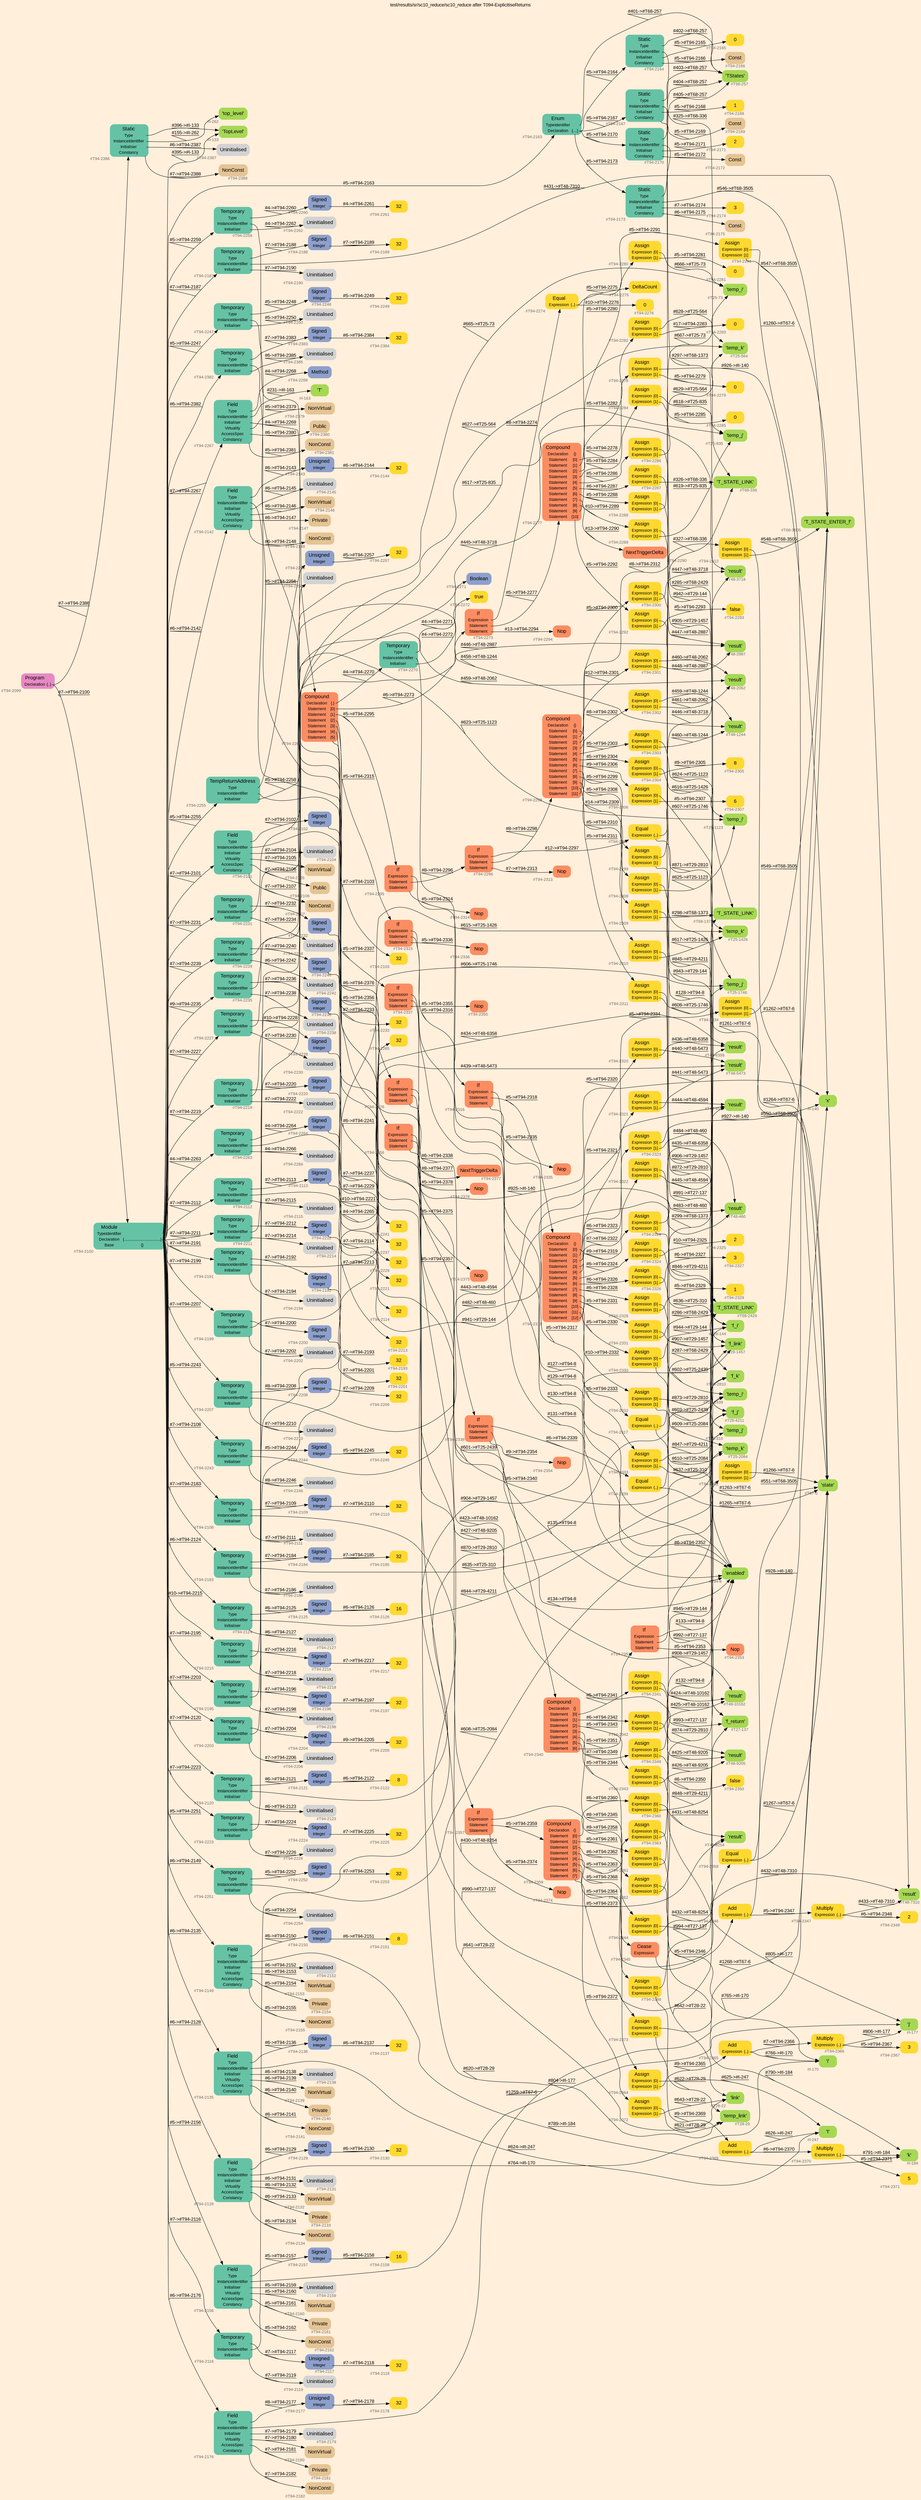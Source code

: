 digraph "test/results/sr/sc10_reduce/sc10_reduce after T094-ExplicitiseReturns" {
label = "test/results/sr/sc10_reduce/sc10_reduce after T094-ExplicitiseReturns"
labelloc = t
graph [
    rankdir = "LR"
    ranksep = 0.3
    bgcolor = antiquewhite1
    color = black
    fontcolor = black
    fontname = "Arial"
];
node [
    fontname = "Arial"
];
edge [
    fontname = "Arial"
];

// -------------------- node figure --------------------
// -------- block #T94-2099 ----------
"#T94-2099" [
    fillcolor = "/set28/4"
    xlabel = "#T94-2099"
    fontsize = "12"
    fontcolor = grey40
    shape = "plaintext"
    label = <<TABLE BORDER="0" CELLBORDER="0" CELLSPACING="0">
     <TR><TD><FONT COLOR="black" POINT-SIZE="15">Program</FONT></TD></TR>
     <TR><TD><FONT COLOR="black" POINT-SIZE="12">Declaration</FONT></TD><TD PORT="port0"><FONT COLOR="black" POINT-SIZE="12">{..}</FONT></TD></TR>
    </TABLE>>
    style = "rounded,filled"
];

// -------- block #T94-2100 ----------
"#T94-2100" [
    fillcolor = "/set28/1"
    xlabel = "#T94-2100"
    fontsize = "12"
    fontcolor = grey40
    shape = "plaintext"
    label = <<TABLE BORDER="0" CELLBORDER="0" CELLSPACING="0">
     <TR><TD><FONT COLOR="black" POINT-SIZE="15">Module</FONT></TD></TR>
     <TR><TD><FONT COLOR="black" POINT-SIZE="12">TypeIdentifier</FONT></TD><TD PORT="port0"></TD></TR>
     <TR><TD><FONT COLOR="black" POINT-SIZE="12">Declaration</FONT></TD><TD PORT="port1"><FONT COLOR="black" POINT-SIZE="12">{....................................}</FONT></TD></TR>
     <TR><TD><FONT COLOR="black" POINT-SIZE="12">Base</FONT></TD><TD PORT="port2"><FONT COLOR="black" POINT-SIZE="12">{}</FONT></TD></TR>
    </TABLE>>
    style = "rounded,filled"
];

// -------- block #I-133 ----------
"#I-133" [
    fillcolor = "/set28/5"
    xlabel = "#I-133"
    fontsize = "12"
    fontcolor = grey40
    shape = "plaintext"
    label = <<TABLE BORDER="0" CELLBORDER="0" CELLSPACING="0">
     <TR><TD><FONT COLOR="black" POINT-SIZE="15">'TopLevel'</FONT></TD></TR>
    </TABLE>>
    style = "rounded,filled"
];

// -------- block #T94-2101 ----------
"#T94-2101" [
    fillcolor = "/set28/1"
    xlabel = "#T94-2101"
    fontsize = "12"
    fontcolor = grey40
    shape = "plaintext"
    label = <<TABLE BORDER="0" CELLBORDER="0" CELLSPACING="0">
     <TR><TD><FONT COLOR="black" POINT-SIZE="15">Field</FONT></TD></TR>
     <TR><TD><FONT COLOR="black" POINT-SIZE="12">Type</FONT></TD><TD PORT="port0"></TD></TR>
     <TR><TD><FONT COLOR="black" POINT-SIZE="12">InstanceIdentifier</FONT></TD><TD PORT="port1"></TD></TR>
     <TR><TD><FONT COLOR="black" POINT-SIZE="12">Initialiser</FONT></TD><TD PORT="port2"></TD></TR>
     <TR><TD><FONT COLOR="black" POINT-SIZE="12">Virtuality</FONT></TD><TD PORT="port3"></TD></TR>
     <TR><TD><FONT COLOR="black" POINT-SIZE="12">AccessSpec</FONT></TD><TD PORT="port4"></TD></TR>
     <TR><TD><FONT COLOR="black" POINT-SIZE="12">Constancy</FONT></TD><TD PORT="port5"></TD></TR>
    </TABLE>>
    style = "rounded,filled"
];

// -------- block #T94-2102 ----------
"#T94-2102" [
    fillcolor = "/set28/3"
    xlabel = "#T94-2102"
    fontsize = "12"
    fontcolor = grey40
    shape = "plaintext"
    label = <<TABLE BORDER="0" CELLBORDER="0" CELLSPACING="0">
     <TR><TD><FONT COLOR="black" POINT-SIZE="15">Signed</FONT></TD></TR>
     <TR><TD><FONT COLOR="black" POINT-SIZE="12">Integer</FONT></TD><TD PORT="port0"></TD></TR>
    </TABLE>>
    style = "rounded,filled"
];

// -------- block #T94-2103 ----------
"#T94-2103" [
    fillcolor = "/set28/6"
    xlabel = "#T94-2103"
    fontsize = "12"
    fontcolor = grey40
    shape = "plaintext"
    label = <<TABLE BORDER="0" CELLBORDER="0" CELLSPACING="0">
     <TR><TD><FONT COLOR="black" POINT-SIZE="15">32</FONT></TD></TR>
    </TABLE>>
    style = "rounded,filled"
];

// -------- block #I-140 ----------
"#I-140" [
    fillcolor = "/set28/5"
    xlabel = "#I-140"
    fontsize = "12"
    fontcolor = grey40
    shape = "plaintext"
    label = <<TABLE BORDER="0" CELLBORDER="0" CELLSPACING="0">
     <TR><TD><FONT COLOR="black" POINT-SIZE="15">'x'</FONT></TD></TR>
    </TABLE>>
    style = "rounded,filled"
];

// -------- block #T94-2104 ----------
"#T94-2104" [
    xlabel = "#T94-2104"
    fontsize = "12"
    fontcolor = grey40
    shape = "plaintext"
    label = <<TABLE BORDER="0" CELLBORDER="0" CELLSPACING="0">
     <TR><TD><FONT COLOR="black" POINT-SIZE="15">Uninitialised</FONT></TD></TR>
    </TABLE>>
    style = "rounded,filled"
];

// -------- block #T94-2105 ----------
"#T94-2105" [
    fillcolor = "/set28/7"
    xlabel = "#T94-2105"
    fontsize = "12"
    fontcolor = grey40
    shape = "plaintext"
    label = <<TABLE BORDER="0" CELLBORDER="0" CELLSPACING="0">
     <TR><TD><FONT COLOR="black" POINT-SIZE="15">NonVirtual</FONT></TD></TR>
    </TABLE>>
    style = "rounded,filled"
];

// -------- block #T94-2106 ----------
"#T94-2106" [
    fillcolor = "/set28/7"
    xlabel = "#T94-2106"
    fontsize = "12"
    fontcolor = grey40
    shape = "plaintext"
    label = <<TABLE BORDER="0" CELLBORDER="0" CELLSPACING="0">
     <TR><TD><FONT COLOR="black" POINT-SIZE="15">Public</FONT></TD></TR>
    </TABLE>>
    style = "rounded,filled"
];

// -------- block #T94-2107 ----------
"#T94-2107" [
    fillcolor = "/set28/7"
    xlabel = "#T94-2107"
    fontsize = "12"
    fontcolor = grey40
    shape = "plaintext"
    label = <<TABLE BORDER="0" CELLBORDER="0" CELLSPACING="0">
     <TR><TD><FONT COLOR="black" POINT-SIZE="15">NonConst</FONT></TD></TR>
    </TABLE>>
    style = "rounded,filled"
];

// -------- block #T94-2108 ----------
"#T94-2108" [
    fillcolor = "/set28/1"
    xlabel = "#T94-2108"
    fontsize = "12"
    fontcolor = grey40
    shape = "plaintext"
    label = <<TABLE BORDER="0" CELLBORDER="0" CELLSPACING="0">
     <TR><TD><FONT COLOR="black" POINT-SIZE="15">Temporary</FONT></TD></TR>
     <TR><TD><FONT COLOR="black" POINT-SIZE="12">Type</FONT></TD><TD PORT="port0"></TD></TR>
     <TR><TD><FONT COLOR="black" POINT-SIZE="12">InstanceIdentifier</FONT></TD><TD PORT="port1"></TD></TR>
     <TR><TD><FONT COLOR="black" POINT-SIZE="12">Initialiser</FONT></TD><TD PORT="port2"></TD></TR>
    </TABLE>>
    style = "rounded,filled"
];

// -------- block #T94-2109 ----------
"#T94-2109" [
    fillcolor = "/set28/3"
    xlabel = "#T94-2109"
    fontsize = "12"
    fontcolor = grey40
    shape = "plaintext"
    label = <<TABLE BORDER="0" CELLBORDER="0" CELLSPACING="0">
     <TR><TD><FONT COLOR="black" POINT-SIZE="15">Signed</FONT></TD></TR>
     <TR><TD><FONT COLOR="black" POINT-SIZE="12">Integer</FONT></TD><TD PORT="port0"></TD></TR>
    </TABLE>>
    style = "rounded,filled"
];

// -------- block #T94-2110 ----------
"#T94-2110" [
    fillcolor = "/set28/6"
    xlabel = "#T94-2110"
    fontsize = "12"
    fontcolor = grey40
    shape = "plaintext"
    label = <<TABLE BORDER="0" CELLBORDER="0" CELLSPACING="0">
     <TR><TD><FONT COLOR="black" POINT-SIZE="15">32</FONT></TD></TR>
    </TABLE>>
    style = "rounded,filled"
];

// -------- block #T27-137 ----------
"#T27-137" [
    fillcolor = "/set28/5"
    xlabel = "#T27-137"
    fontsize = "12"
    fontcolor = grey40
    shape = "plaintext"
    label = <<TABLE BORDER="0" CELLBORDER="0" CELLSPACING="0">
     <TR><TD><FONT COLOR="black" POINT-SIZE="15">'f_return'</FONT></TD></TR>
    </TABLE>>
    style = "rounded,filled"
];

// -------- block #T94-2111 ----------
"#T94-2111" [
    xlabel = "#T94-2111"
    fontsize = "12"
    fontcolor = grey40
    shape = "plaintext"
    label = <<TABLE BORDER="0" CELLBORDER="0" CELLSPACING="0">
     <TR><TD><FONT COLOR="black" POINT-SIZE="15">Uninitialised</FONT></TD></TR>
    </TABLE>>
    style = "rounded,filled"
];

// -------- block #T94-2112 ----------
"#T94-2112" [
    fillcolor = "/set28/1"
    xlabel = "#T94-2112"
    fontsize = "12"
    fontcolor = grey40
    shape = "plaintext"
    label = <<TABLE BORDER="0" CELLBORDER="0" CELLSPACING="0">
     <TR><TD><FONT COLOR="black" POINT-SIZE="15">Temporary</FONT></TD></TR>
     <TR><TD><FONT COLOR="black" POINT-SIZE="12">Type</FONT></TD><TD PORT="port0"></TD></TR>
     <TR><TD><FONT COLOR="black" POINT-SIZE="12">InstanceIdentifier</FONT></TD><TD PORT="port1"></TD></TR>
     <TR><TD><FONT COLOR="black" POINT-SIZE="12">Initialiser</FONT></TD><TD PORT="port2"></TD></TR>
    </TABLE>>
    style = "rounded,filled"
];

// -------- block #T94-2113 ----------
"#T94-2113" [
    fillcolor = "/set28/3"
    xlabel = "#T94-2113"
    fontsize = "12"
    fontcolor = grey40
    shape = "plaintext"
    label = <<TABLE BORDER="0" CELLBORDER="0" CELLSPACING="0">
     <TR><TD><FONT COLOR="black" POINT-SIZE="15">Signed</FONT></TD></TR>
     <TR><TD><FONT COLOR="black" POINT-SIZE="12">Integer</FONT></TD><TD PORT="port0"></TD></TR>
    </TABLE>>
    style = "rounded,filled"
];

// -------- block #T94-2114 ----------
"#T94-2114" [
    fillcolor = "/set28/6"
    xlabel = "#T94-2114"
    fontsize = "12"
    fontcolor = grey40
    shape = "plaintext"
    label = <<TABLE BORDER="0" CELLBORDER="0" CELLSPACING="0">
     <TR><TD><FONT COLOR="black" POINT-SIZE="15">32</FONT></TD></TR>
    </TABLE>>
    style = "rounded,filled"
];

// -------- block #T29-144 ----------
"#T29-144" [
    fillcolor = "/set28/5"
    xlabel = "#T29-144"
    fontsize = "12"
    fontcolor = grey40
    shape = "plaintext"
    label = <<TABLE BORDER="0" CELLBORDER="0" CELLSPACING="0">
     <TR><TD><FONT COLOR="black" POINT-SIZE="15">'f_i'</FONT></TD></TR>
    </TABLE>>
    style = "rounded,filled"
];

// -------- block #T94-2115 ----------
"#T94-2115" [
    xlabel = "#T94-2115"
    fontsize = "12"
    fontcolor = grey40
    shape = "plaintext"
    label = <<TABLE BORDER="0" CELLBORDER="0" CELLSPACING="0">
     <TR><TD><FONT COLOR="black" POINT-SIZE="15">Uninitialised</FONT></TD></TR>
    </TABLE>>
    style = "rounded,filled"
];

// -------- block #T94-2116 ----------
"#T94-2116" [
    fillcolor = "/set28/1"
    xlabel = "#T94-2116"
    fontsize = "12"
    fontcolor = grey40
    shape = "plaintext"
    label = <<TABLE BORDER="0" CELLBORDER="0" CELLSPACING="0">
     <TR><TD><FONT COLOR="black" POINT-SIZE="15">Temporary</FONT></TD></TR>
     <TR><TD><FONT COLOR="black" POINT-SIZE="12">Type</FONT></TD><TD PORT="port0"></TD></TR>
     <TR><TD><FONT COLOR="black" POINT-SIZE="12">InstanceIdentifier</FONT></TD><TD PORT="port1"></TD></TR>
     <TR><TD><FONT COLOR="black" POINT-SIZE="12">Initialiser</FONT></TD><TD PORT="port2"></TD></TR>
    </TABLE>>
    style = "rounded,filled"
];

// -------- block #T94-2117 ----------
"#T94-2117" [
    fillcolor = "/set28/3"
    xlabel = "#T94-2117"
    fontsize = "12"
    fontcolor = grey40
    shape = "plaintext"
    label = <<TABLE BORDER="0" CELLBORDER="0" CELLSPACING="0">
     <TR><TD><FONT COLOR="black" POINT-SIZE="15">Unsigned</FONT></TD></TR>
     <TR><TD><FONT COLOR="black" POINT-SIZE="12">Integer</FONT></TD><TD PORT="port0"></TD></TR>
    </TABLE>>
    style = "rounded,filled"
];

// -------- block #T94-2118 ----------
"#T94-2118" [
    fillcolor = "/set28/6"
    xlabel = "#T94-2118"
    fontsize = "12"
    fontcolor = grey40
    shape = "plaintext"
    label = <<TABLE BORDER="0" CELLBORDER="0" CELLSPACING="0">
     <TR><TD><FONT COLOR="black" POINT-SIZE="15">32</FONT></TD></TR>
    </TABLE>>
    style = "rounded,filled"
];

// -------- block #T29-1457 ----------
"#T29-1457" [
    fillcolor = "/set28/5"
    xlabel = "#T29-1457"
    fontsize = "12"
    fontcolor = grey40
    shape = "plaintext"
    label = <<TABLE BORDER="0" CELLBORDER="0" CELLSPACING="0">
     <TR><TD><FONT COLOR="black" POINT-SIZE="15">'f_link'</FONT></TD></TR>
    </TABLE>>
    style = "rounded,filled"
];

// -------- block #T94-2119 ----------
"#T94-2119" [
    xlabel = "#T94-2119"
    fontsize = "12"
    fontcolor = grey40
    shape = "plaintext"
    label = <<TABLE BORDER="0" CELLBORDER="0" CELLSPACING="0">
     <TR><TD><FONT COLOR="black" POINT-SIZE="15">Uninitialised</FONT></TD></TR>
    </TABLE>>
    style = "rounded,filled"
];

// -------- block #T94-2120 ----------
"#T94-2120" [
    fillcolor = "/set28/1"
    xlabel = "#T94-2120"
    fontsize = "12"
    fontcolor = grey40
    shape = "plaintext"
    label = <<TABLE BORDER="0" CELLBORDER="0" CELLSPACING="0">
     <TR><TD><FONT COLOR="black" POINT-SIZE="15">Temporary</FONT></TD></TR>
     <TR><TD><FONT COLOR="black" POINT-SIZE="12">Type</FONT></TD><TD PORT="port0"></TD></TR>
     <TR><TD><FONT COLOR="black" POINT-SIZE="12">InstanceIdentifier</FONT></TD><TD PORT="port1"></TD></TR>
     <TR><TD><FONT COLOR="black" POINT-SIZE="12">Initialiser</FONT></TD><TD PORT="port2"></TD></TR>
    </TABLE>>
    style = "rounded,filled"
];

// -------- block #T94-2121 ----------
"#T94-2121" [
    fillcolor = "/set28/3"
    xlabel = "#T94-2121"
    fontsize = "12"
    fontcolor = grey40
    shape = "plaintext"
    label = <<TABLE BORDER="0" CELLBORDER="0" CELLSPACING="0">
     <TR><TD><FONT COLOR="black" POINT-SIZE="15">Signed</FONT></TD></TR>
     <TR><TD><FONT COLOR="black" POINT-SIZE="12">Integer</FONT></TD><TD PORT="port0"></TD></TR>
    </TABLE>>
    style = "rounded,filled"
];

// -------- block #T94-2122 ----------
"#T94-2122" [
    fillcolor = "/set28/6"
    xlabel = "#T94-2122"
    fontsize = "12"
    fontcolor = grey40
    shape = "plaintext"
    label = <<TABLE BORDER="0" CELLBORDER="0" CELLSPACING="0">
     <TR><TD><FONT COLOR="black" POINT-SIZE="15">8</FONT></TD></TR>
    </TABLE>>
    style = "rounded,filled"
];

// -------- block #T29-2810 ----------
"#T29-2810" [
    fillcolor = "/set28/5"
    xlabel = "#T29-2810"
    fontsize = "12"
    fontcolor = grey40
    shape = "plaintext"
    label = <<TABLE BORDER="0" CELLBORDER="0" CELLSPACING="0">
     <TR><TD><FONT COLOR="black" POINT-SIZE="15">'f_k'</FONT></TD></TR>
    </TABLE>>
    style = "rounded,filled"
];

// -------- block #T94-2123 ----------
"#T94-2123" [
    xlabel = "#T94-2123"
    fontsize = "12"
    fontcolor = grey40
    shape = "plaintext"
    label = <<TABLE BORDER="0" CELLBORDER="0" CELLSPACING="0">
     <TR><TD><FONT COLOR="black" POINT-SIZE="15">Uninitialised</FONT></TD></TR>
    </TABLE>>
    style = "rounded,filled"
];

// -------- block #T94-2124 ----------
"#T94-2124" [
    fillcolor = "/set28/1"
    xlabel = "#T94-2124"
    fontsize = "12"
    fontcolor = grey40
    shape = "plaintext"
    label = <<TABLE BORDER="0" CELLBORDER="0" CELLSPACING="0">
     <TR><TD><FONT COLOR="black" POINT-SIZE="15">Temporary</FONT></TD></TR>
     <TR><TD><FONT COLOR="black" POINT-SIZE="12">Type</FONT></TD><TD PORT="port0"></TD></TR>
     <TR><TD><FONT COLOR="black" POINT-SIZE="12">InstanceIdentifier</FONT></TD><TD PORT="port1"></TD></TR>
     <TR><TD><FONT COLOR="black" POINT-SIZE="12">Initialiser</FONT></TD><TD PORT="port2"></TD></TR>
    </TABLE>>
    style = "rounded,filled"
];

// -------- block #T94-2125 ----------
"#T94-2125" [
    fillcolor = "/set28/3"
    xlabel = "#T94-2125"
    fontsize = "12"
    fontcolor = grey40
    shape = "plaintext"
    label = <<TABLE BORDER="0" CELLBORDER="0" CELLSPACING="0">
     <TR><TD><FONT COLOR="black" POINT-SIZE="15">Signed</FONT></TD></TR>
     <TR><TD><FONT COLOR="black" POINT-SIZE="12">Integer</FONT></TD><TD PORT="port0"></TD></TR>
    </TABLE>>
    style = "rounded,filled"
];

// -------- block #T94-2126 ----------
"#T94-2126" [
    fillcolor = "/set28/6"
    xlabel = "#T94-2126"
    fontsize = "12"
    fontcolor = grey40
    shape = "plaintext"
    label = <<TABLE BORDER="0" CELLBORDER="0" CELLSPACING="0">
     <TR><TD><FONT COLOR="black" POINT-SIZE="15">16</FONT></TD></TR>
    </TABLE>>
    style = "rounded,filled"
];

// -------- block #T29-4211 ----------
"#T29-4211" [
    fillcolor = "/set28/5"
    xlabel = "#T29-4211"
    fontsize = "12"
    fontcolor = grey40
    shape = "plaintext"
    label = <<TABLE BORDER="0" CELLBORDER="0" CELLSPACING="0">
     <TR><TD><FONT COLOR="black" POINT-SIZE="15">'f_j'</FONT></TD></TR>
    </TABLE>>
    style = "rounded,filled"
];

// -------- block #T94-2127 ----------
"#T94-2127" [
    xlabel = "#T94-2127"
    fontsize = "12"
    fontcolor = grey40
    shape = "plaintext"
    label = <<TABLE BORDER="0" CELLBORDER="0" CELLSPACING="0">
     <TR><TD><FONT COLOR="black" POINT-SIZE="15">Uninitialised</FONT></TD></TR>
    </TABLE>>
    style = "rounded,filled"
];

// -------- block #T94-2128 ----------
"#T94-2128" [
    fillcolor = "/set28/1"
    xlabel = "#T94-2128"
    fontsize = "12"
    fontcolor = grey40
    shape = "plaintext"
    label = <<TABLE BORDER="0" CELLBORDER="0" CELLSPACING="0">
     <TR><TD><FONT COLOR="black" POINT-SIZE="15">Field</FONT></TD></TR>
     <TR><TD><FONT COLOR="black" POINT-SIZE="12">Type</FONT></TD><TD PORT="port0"></TD></TR>
     <TR><TD><FONT COLOR="black" POINT-SIZE="12">InstanceIdentifier</FONT></TD><TD PORT="port1"></TD></TR>
     <TR><TD><FONT COLOR="black" POINT-SIZE="12">Initialiser</FONT></TD><TD PORT="port2"></TD></TR>
     <TR><TD><FONT COLOR="black" POINT-SIZE="12">Virtuality</FONT></TD><TD PORT="port3"></TD></TR>
     <TR><TD><FONT COLOR="black" POINT-SIZE="12">AccessSpec</FONT></TD><TD PORT="port4"></TD></TR>
     <TR><TD><FONT COLOR="black" POINT-SIZE="12">Constancy</FONT></TD><TD PORT="port5"></TD></TR>
    </TABLE>>
    style = "rounded,filled"
];

// -------- block #T94-2129 ----------
"#T94-2129" [
    fillcolor = "/set28/3"
    xlabel = "#T94-2129"
    fontsize = "12"
    fontcolor = grey40
    shape = "plaintext"
    label = <<TABLE BORDER="0" CELLBORDER="0" CELLSPACING="0">
     <TR><TD><FONT COLOR="black" POINT-SIZE="15">Signed</FONT></TD></TR>
     <TR><TD><FONT COLOR="black" POINT-SIZE="12">Integer</FONT></TD><TD PORT="port0"></TD></TR>
    </TABLE>>
    style = "rounded,filled"
];

// -------- block #T94-2130 ----------
"#T94-2130" [
    fillcolor = "/set28/6"
    xlabel = "#T94-2130"
    fontsize = "12"
    fontcolor = grey40
    shape = "plaintext"
    label = <<TABLE BORDER="0" CELLBORDER="0" CELLSPACING="0">
     <TR><TD><FONT COLOR="black" POINT-SIZE="15">32</FONT></TD></TR>
    </TABLE>>
    style = "rounded,filled"
];

// -------- block #I-170 ----------
"#I-170" [
    fillcolor = "/set28/5"
    xlabel = "#I-170"
    fontsize = "12"
    fontcolor = grey40
    shape = "plaintext"
    label = <<TABLE BORDER="0" CELLBORDER="0" CELLSPACING="0">
     <TR><TD><FONT COLOR="black" POINT-SIZE="15">'i'</FONT></TD></TR>
    </TABLE>>
    style = "rounded,filled"
];

// -------- block #T94-2131 ----------
"#T94-2131" [
    xlabel = "#T94-2131"
    fontsize = "12"
    fontcolor = grey40
    shape = "plaintext"
    label = <<TABLE BORDER="0" CELLBORDER="0" CELLSPACING="0">
     <TR><TD><FONT COLOR="black" POINT-SIZE="15">Uninitialised</FONT></TD></TR>
    </TABLE>>
    style = "rounded,filled"
];

// -------- block #T94-2132 ----------
"#T94-2132" [
    fillcolor = "/set28/7"
    xlabel = "#T94-2132"
    fontsize = "12"
    fontcolor = grey40
    shape = "plaintext"
    label = <<TABLE BORDER="0" CELLBORDER="0" CELLSPACING="0">
     <TR><TD><FONT COLOR="black" POINT-SIZE="15">NonVirtual</FONT></TD></TR>
    </TABLE>>
    style = "rounded,filled"
];

// -------- block #T94-2133 ----------
"#T94-2133" [
    fillcolor = "/set28/7"
    xlabel = "#T94-2133"
    fontsize = "12"
    fontcolor = grey40
    shape = "plaintext"
    label = <<TABLE BORDER="0" CELLBORDER="0" CELLSPACING="0">
     <TR><TD><FONT COLOR="black" POINT-SIZE="15">Private</FONT></TD></TR>
    </TABLE>>
    style = "rounded,filled"
];

// -------- block #T94-2134 ----------
"#T94-2134" [
    fillcolor = "/set28/7"
    xlabel = "#T94-2134"
    fontsize = "12"
    fontcolor = grey40
    shape = "plaintext"
    label = <<TABLE BORDER="0" CELLBORDER="0" CELLSPACING="0">
     <TR><TD><FONT COLOR="black" POINT-SIZE="15">NonConst</FONT></TD></TR>
    </TABLE>>
    style = "rounded,filled"
];

// -------- block #T94-2135 ----------
"#T94-2135" [
    fillcolor = "/set28/1"
    xlabel = "#T94-2135"
    fontsize = "12"
    fontcolor = grey40
    shape = "plaintext"
    label = <<TABLE BORDER="0" CELLBORDER="0" CELLSPACING="0">
     <TR><TD><FONT COLOR="black" POINT-SIZE="15">Field</FONT></TD></TR>
     <TR><TD><FONT COLOR="black" POINT-SIZE="12">Type</FONT></TD><TD PORT="port0"></TD></TR>
     <TR><TD><FONT COLOR="black" POINT-SIZE="12">InstanceIdentifier</FONT></TD><TD PORT="port1"></TD></TR>
     <TR><TD><FONT COLOR="black" POINT-SIZE="12">Initialiser</FONT></TD><TD PORT="port2"></TD></TR>
     <TR><TD><FONT COLOR="black" POINT-SIZE="12">Virtuality</FONT></TD><TD PORT="port3"></TD></TR>
     <TR><TD><FONT COLOR="black" POINT-SIZE="12">AccessSpec</FONT></TD><TD PORT="port4"></TD></TR>
     <TR><TD><FONT COLOR="black" POINT-SIZE="12">Constancy</FONT></TD><TD PORT="port5"></TD></TR>
    </TABLE>>
    style = "rounded,filled"
];

// -------- block #T94-2136 ----------
"#T94-2136" [
    fillcolor = "/set28/3"
    xlabel = "#T94-2136"
    fontsize = "12"
    fontcolor = grey40
    shape = "plaintext"
    label = <<TABLE BORDER="0" CELLBORDER="0" CELLSPACING="0">
     <TR><TD><FONT COLOR="black" POINT-SIZE="15">Signed</FONT></TD></TR>
     <TR><TD><FONT COLOR="black" POINT-SIZE="12">Integer</FONT></TD><TD PORT="port0"></TD></TR>
    </TABLE>>
    style = "rounded,filled"
];

// -------- block #T94-2137 ----------
"#T94-2137" [
    fillcolor = "/set28/6"
    xlabel = "#T94-2137"
    fontsize = "12"
    fontcolor = grey40
    shape = "plaintext"
    label = <<TABLE BORDER="0" CELLBORDER="0" CELLSPACING="0">
     <TR><TD><FONT COLOR="black" POINT-SIZE="15">32</FONT></TD></TR>
    </TABLE>>
    style = "rounded,filled"
];

// -------- block #I-247 ----------
"#I-247" [
    fillcolor = "/set28/5"
    xlabel = "#I-247"
    fontsize = "12"
    fontcolor = grey40
    shape = "plaintext"
    label = <<TABLE BORDER="0" CELLBORDER="0" CELLSPACING="0">
     <TR><TD><FONT COLOR="black" POINT-SIZE="15">'t'</FONT></TD></TR>
    </TABLE>>
    style = "rounded,filled"
];

// -------- block #T94-2138 ----------
"#T94-2138" [
    xlabel = "#T94-2138"
    fontsize = "12"
    fontcolor = grey40
    shape = "plaintext"
    label = <<TABLE BORDER="0" CELLBORDER="0" CELLSPACING="0">
     <TR><TD><FONT COLOR="black" POINT-SIZE="15">Uninitialised</FONT></TD></TR>
    </TABLE>>
    style = "rounded,filled"
];

// -------- block #T94-2139 ----------
"#T94-2139" [
    fillcolor = "/set28/7"
    xlabel = "#T94-2139"
    fontsize = "12"
    fontcolor = grey40
    shape = "plaintext"
    label = <<TABLE BORDER="0" CELLBORDER="0" CELLSPACING="0">
     <TR><TD><FONT COLOR="black" POINT-SIZE="15">NonVirtual</FONT></TD></TR>
    </TABLE>>
    style = "rounded,filled"
];

// -------- block #T94-2140 ----------
"#T94-2140" [
    fillcolor = "/set28/7"
    xlabel = "#T94-2140"
    fontsize = "12"
    fontcolor = grey40
    shape = "plaintext"
    label = <<TABLE BORDER="0" CELLBORDER="0" CELLSPACING="0">
     <TR><TD><FONT COLOR="black" POINT-SIZE="15">Private</FONT></TD></TR>
    </TABLE>>
    style = "rounded,filled"
];

// -------- block #T94-2141 ----------
"#T94-2141" [
    fillcolor = "/set28/7"
    xlabel = "#T94-2141"
    fontsize = "12"
    fontcolor = grey40
    shape = "plaintext"
    label = <<TABLE BORDER="0" CELLBORDER="0" CELLSPACING="0">
     <TR><TD><FONT COLOR="black" POINT-SIZE="15">NonConst</FONT></TD></TR>
    </TABLE>>
    style = "rounded,filled"
];

// -------- block #T94-2142 ----------
"#T94-2142" [
    fillcolor = "/set28/1"
    xlabel = "#T94-2142"
    fontsize = "12"
    fontcolor = grey40
    shape = "plaintext"
    label = <<TABLE BORDER="0" CELLBORDER="0" CELLSPACING="0">
     <TR><TD><FONT COLOR="black" POINT-SIZE="15">Field</FONT></TD></TR>
     <TR><TD><FONT COLOR="black" POINT-SIZE="12">Type</FONT></TD><TD PORT="port0"></TD></TR>
     <TR><TD><FONT COLOR="black" POINT-SIZE="12">InstanceIdentifier</FONT></TD><TD PORT="port1"></TD></TR>
     <TR><TD><FONT COLOR="black" POINT-SIZE="12">Initialiser</FONT></TD><TD PORT="port2"></TD></TR>
     <TR><TD><FONT COLOR="black" POINT-SIZE="12">Virtuality</FONT></TD><TD PORT="port3"></TD></TR>
     <TR><TD><FONT COLOR="black" POINT-SIZE="12">AccessSpec</FONT></TD><TD PORT="port4"></TD></TR>
     <TR><TD><FONT COLOR="black" POINT-SIZE="12">Constancy</FONT></TD><TD PORT="port5"></TD></TR>
    </TABLE>>
    style = "rounded,filled"
];

// -------- block #T94-2143 ----------
"#T94-2143" [
    fillcolor = "/set28/3"
    xlabel = "#T94-2143"
    fontsize = "12"
    fontcolor = grey40
    shape = "plaintext"
    label = <<TABLE BORDER="0" CELLBORDER="0" CELLSPACING="0">
     <TR><TD><FONT COLOR="black" POINT-SIZE="15">Unsigned</FONT></TD></TR>
     <TR><TD><FONT COLOR="black" POINT-SIZE="12">Integer</FONT></TD><TD PORT="port0"></TD></TR>
    </TABLE>>
    style = "rounded,filled"
];

// -------- block #T94-2144 ----------
"#T94-2144" [
    fillcolor = "/set28/6"
    xlabel = "#T94-2144"
    fontsize = "12"
    fontcolor = grey40
    shape = "plaintext"
    label = <<TABLE BORDER="0" CELLBORDER="0" CELLSPACING="0">
     <TR><TD><FONT COLOR="black" POINT-SIZE="15">32</FONT></TD></TR>
    </TABLE>>
    style = "rounded,filled"
];

// -------- block #T28-22 ----------
"#T28-22" [
    fillcolor = "/set28/5"
    xlabel = "#T28-22"
    fontsize = "12"
    fontcolor = grey40
    shape = "plaintext"
    label = <<TABLE BORDER="0" CELLBORDER="0" CELLSPACING="0">
     <TR><TD><FONT COLOR="black" POINT-SIZE="15">'link'</FONT></TD></TR>
    </TABLE>>
    style = "rounded,filled"
];

// -------- block #T94-2145 ----------
"#T94-2145" [
    xlabel = "#T94-2145"
    fontsize = "12"
    fontcolor = grey40
    shape = "plaintext"
    label = <<TABLE BORDER="0" CELLBORDER="0" CELLSPACING="0">
     <TR><TD><FONT COLOR="black" POINT-SIZE="15">Uninitialised</FONT></TD></TR>
    </TABLE>>
    style = "rounded,filled"
];

// -------- block #T94-2146 ----------
"#T94-2146" [
    fillcolor = "/set28/7"
    xlabel = "#T94-2146"
    fontsize = "12"
    fontcolor = grey40
    shape = "plaintext"
    label = <<TABLE BORDER="0" CELLBORDER="0" CELLSPACING="0">
     <TR><TD><FONT COLOR="black" POINT-SIZE="15">NonVirtual</FONT></TD></TR>
    </TABLE>>
    style = "rounded,filled"
];

// -------- block #T94-2147 ----------
"#T94-2147" [
    fillcolor = "/set28/7"
    xlabel = "#T94-2147"
    fontsize = "12"
    fontcolor = grey40
    shape = "plaintext"
    label = <<TABLE BORDER="0" CELLBORDER="0" CELLSPACING="0">
     <TR><TD><FONT COLOR="black" POINT-SIZE="15">Private</FONT></TD></TR>
    </TABLE>>
    style = "rounded,filled"
];

// -------- block #T94-2148 ----------
"#T94-2148" [
    fillcolor = "/set28/7"
    xlabel = "#T94-2148"
    fontsize = "12"
    fontcolor = grey40
    shape = "plaintext"
    label = <<TABLE BORDER="0" CELLBORDER="0" CELLSPACING="0">
     <TR><TD><FONT COLOR="black" POINT-SIZE="15">NonConst</FONT></TD></TR>
    </TABLE>>
    style = "rounded,filled"
];

// -------- block #T94-2149 ----------
"#T94-2149" [
    fillcolor = "/set28/1"
    xlabel = "#T94-2149"
    fontsize = "12"
    fontcolor = grey40
    shape = "plaintext"
    label = <<TABLE BORDER="0" CELLBORDER="0" CELLSPACING="0">
     <TR><TD><FONT COLOR="black" POINT-SIZE="15">Field</FONT></TD></TR>
     <TR><TD><FONT COLOR="black" POINT-SIZE="12">Type</FONT></TD><TD PORT="port0"></TD></TR>
     <TR><TD><FONT COLOR="black" POINT-SIZE="12">InstanceIdentifier</FONT></TD><TD PORT="port1"></TD></TR>
     <TR><TD><FONT COLOR="black" POINT-SIZE="12">Initialiser</FONT></TD><TD PORT="port2"></TD></TR>
     <TR><TD><FONT COLOR="black" POINT-SIZE="12">Virtuality</FONT></TD><TD PORT="port3"></TD></TR>
     <TR><TD><FONT COLOR="black" POINT-SIZE="12">AccessSpec</FONT></TD><TD PORT="port4"></TD></TR>
     <TR><TD><FONT COLOR="black" POINT-SIZE="12">Constancy</FONT></TD><TD PORT="port5"></TD></TR>
    </TABLE>>
    style = "rounded,filled"
];

// -------- block #T94-2150 ----------
"#T94-2150" [
    fillcolor = "/set28/3"
    xlabel = "#T94-2150"
    fontsize = "12"
    fontcolor = grey40
    shape = "plaintext"
    label = <<TABLE BORDER="0" CELLBORDER="0" CELLSPACING="0">
     <TR><TD><FONT COLOR="black" POINT-SIZE="15">Signed</FONT></TD></TR>
     <TR><TD><FONT COLOR="black" POINT-SIZE="12">Integer</FONT></TD><TD PORT="port0"></TD></TR>
    </TABLE>>
    style = "rounded,filled"
];

// -------- block #T94-2151 ----------
"#T94-2151" [
    fillcolor = "/set28/6"
    xlabel = "#T94-2151"
    fontsize = "12"
    fontcolor = grey40
    shape = "plaintext"
    label = <<TABLE BORDER="0" CELLBORDER="0" CELLSPACING="0">
     <TR><TD><FONT COLOR="black" POINT-SIZE="15">8</FONT></TD></TR>
    </TABLE>>
    style = "rounded,filled"
];

// -------- block #I-184 ----------
"#I-184" [
    fillcolor = "/set28/5"
    xlabel = "#I-184"
    fontsize = "12"
    fontcolor = grey40
    shape = "plaintext"
    label = <<TABLE BORDER="0" CELLBORDER="0" CELLSPACING="0">
     <TR><TD><FONT COLOR="black" POINT-SIZE="15">'k'</FONT></TD></TR>
    </TABLE>>
    style = "rounded,filled"
];

// -------- block #T94-2152 ----------
"#T94-2152" [
    xlabel = "#T94-2152"
    fontsize = "12"
    fontcolor = grey40
    shape = "plaintext"
    label = <<TABLE BORDER="0" CELLBORDER="0" CELLSPACING="0">
     <TR><TD><FONT COLOR="black" POINT-SIZE="15">Uninitialised</FONT></TD></TR>
    </TABLE>>
    style = "rounded,filled"
];

// -------- block #T94-2153 ----------
"#T94-2153" [
    fillcolor = "/set28/7"
    xlabel = "#T94-2153"
    fontsize = "12"
    fontcolor = grey40
    shape = "plaintext"
    label = <<TABLE BORDER="0" CELLBORDER="0" CELLSPACING="0">
     <TR><TD><FONT COLOR="black" POINT-SIZE="15">NonVirtual</FONT></TD></TR>
    </TABLE>>
    style = "rounded,filled"
];

// -------- block #T94-2154 ----------
"#T94-2154" [
    fillcolor = "/set28/7"
    xlabel = "#T94-2154"
    fontsize = "12"
    fontcolor = grey40
    shape = "plaintext"
    label = <<TABLE BORDER="0" CELLBORDER="0" CELLSPACING="0">
     <TR><TD><FONT COLOR="black" POINT-SIZE="15">Private</FONT></TD></TR>
    </TABLE>>
    style = "rounded,filled"
];

// -------- block #T94-2155 ----------
"#T94-2155" [
    fillcolor = "/set28/7"
    xlabel = "#T94-2155"
    fontsize = "12"
    fontcolor = grey40
    shape = "plaintext"
    label = <<TABLE BORDER="0" CELLBORDER="0" CELLSPACING="0">
     <TR><TD><FONT COLOR="black" POINT-SIZE="15">NonConst</FONT></TD></TR>
    </TABLE>>
    style = "rounded,filled"
];

// -------- block #T94-2156 ----------
"#T94-2156" [
    fillcolor = "/set28/1"
    xlabel = "#T94-2156"
    fontsize = "12"
    fontcolor = grey40
    shape = "plaintext"
    label = <<TABLE BORDER="0" CELLBORDER="0" CELLSPACING="0">
     <TR><TD><FONT COLOR="black" POINT-SIZE="15">Field</FONT></TD></TR>
     <TR><TD><FONT COLOR="black" POINT-SIZE="12">Type</FONT></TD><TD PORT="port0"></TD></TR>
     <TR><TD><FONT COLOR="black" POINT-SIZE="12">InstanceIdentifier</FONT></TD><TD PORT="port1"></TD></TR>
     <TR><TD><FONT COLOR="black" POINT-SIZE="12">Initialiser</FONT></TD><TD PORT="port2"></TD></TR>
     <TR><TD><FONT COLOR="black" POINT-SIZE="12">Virtuality</FONT></TD><TD PORT="port3"></TD></TR>
     <TR><TD><FONT COLOR="black" POINT-SIZE="12">AccessSpec</FONT></TD><TD PORT="port4"></TD></TR>
     <TR><TD><FONT COLOR="black" POINT-SIZE="12">Constancy</FONT></TD><TD PORT="port5"></TD></TR>
    </TABLE>>
    style = "rounded,filled"
];

// -------- block #T94-2157 ----------
"#T94-2157" [
    fillcolor = "/set28/3"
    xlabel = "#T94-2157"
    fontsize = "12"
    fontcolor = grey40
    shape = "plaintext"
    label = <<TABLE BORDER="0" CELLBORDER="0" CELLSPACING="0">
     <TR><TD><FONT COLOR="black" POINT-SIZE="15">Signed</FONT></TD></TR>
     <TR><TD><FONT COLOR="black" POINT-SIZE="12">Integer</FONT></TD><TD PORT="port0"></TD></TR>
    </TABLE>>
    style = "rounded,filled"
];

// -------- block #T94-2158 ----------
"#T94-2158" [
    fillcolor = "/set28/6"
    xlabel = "#T94-2158"
    fontsize = "12"
    fontcolor = grey40
    shape = "plaintext"
    label = <<TABLE BORDER="0" CELLBORDER="0" CELLSPACING="0">
     <TR><TD><FONT COLOR="black" POINT-SIZE="15">16</FONT></TD></TR>
    </TABLE>>
    style = "rounded,filled"
];

// -------- block #I-177 ----------
"#I-177" [
    fillcolor = "/set28/5"
    xlabel = "#I-177"
    fontsize = "12"
    fontcolor = grey40
    shape = "plaintext"
    label = <<TABLE BORDER="0" CELLBORDER="0" CELLSPACING="0">
     <TR><TD><FONT COLOR="black" POINT-SIZE="15">'j'</FONT></TD></TR>
    </TABLE>>
    style = "rounded,filled"
];

// -------- block #T94-2159 ----------
"#T94-2159" [
    xlabel = "#T94-2159"
    fontsize = "12"
    fontcolor = grey40
    shape = "plaintext"
    label = <<TABLE BORDER="0" CELLBORDER="0" CELLSPACING="0">
     <TR><TD><FONT COLOR="black" POINT-SIZE="15">Uninitialised</FONT></TD></TR>
    </TABLE>>
    style = "rounded,filled"
];

// -------- block #T94-2160 ----------
"#T94-2160" [
    fillcolor = "/set28/7"
    xlabel = "#T94-2160"
    fontsize = "12"
    fontcolor = grey40
    shape = "plaintext"
    label = <<TABLE BORDER="0" CELLBORDER="0" CELLSPACING="0">
     <TR><TD><FONT COLOR="black" POINT-SIZE="15">NonVirtual</FONT></TD></TR>
    </TABLE>>
    style = "rounded,filled"
];

// -------- block #T94-2161 ----------
"#T94-2161" [
    fillcolor = "/set28/7"
    xlabel = "#T94-2161"
    fontsize = "12"
    fontcolor = grey40
    shape = "plaintext"
    label = <<TABLE BORDER="0" CELLBORDER="0" CELLSPACING="0">
     <TR><TD><FONT COLOR="black" POINT-SIZE="15">Private</FONT></TD></TR>
    </TABLE>>
    style = "rounded,filled"
];

// -------- block #T94-2162 ----------
"#T94-2162" [
    fillcolor = "/set28/7"
    xlabel = "#T94-2162"
    fontsize = "12"
    fontcolor = grey40
    shape = "plaintext"
    label = <<TABLE BORDER="0" CELLBORDER="0" CELLSPACING="0">
     <TR><TD><FONT COLOR="black" POINT-SIZE="15">NonConst</FONT></TD></TR>
    </TABLE>>
    style = "rounded,filled"
];

// -------- block #T94-2163 ----------
"#T94-2163" [
    fillcolor = "/set28/1"
    xlabel = "#T94-2163"
    fontsize = "12"
    fontcolor = grey40
    shape = "plaintext"
    label = <<TABLE BORDER="0" CELLBORDER="0" CELLSPACING="0">
     <TR><TD><FONT COLOR="black" POINT-SIZE="15">Enum</FONT></TD></TR>
     <TR><TD><FONT COLOR="black" POINT-SIZE="12">TypeIdentifier</FONT></TD><TD PORT="port0"></TD></TR>
     <TR><TD><FONT COLOR="black" POINT-SIZE="12">Declaration</FONT></TD><TD PORT="port1"><FONT COLOR="black" POINT-SIZE="12">{....}</FONT></TD></TR>
    </TABLE>>
    style = "rounded,filled"
];

// -------- block #T68-257 ----------
"#T68-257" [
    fillcolor = "/set28/5"
    xlabel = "#T68-257"
    fontsize = "12"
    fontcolor = grey40
    shape = "plaintext"
    label = <<TABLE BORDER="0" CELLBORDER="0" CELLSPACING="0">
     <TR><TD><FONT COLOR="black" POINT-SIZE="15">'TStates'</FONT></TD></TR>
    </TABLE>>
    style = "rounded,filled"
];

// -------- block #T94-2164 ----------
"#T94-2164" [
    fillcolor = "/set28/1"
    xlabel = "#T94-2164"
    fontsize = "12"
    fontcolor = grey40
    shape = "plaintext"
    label = <<TABLE BORDER="0" CELLBORDER="0" CELLSPACING="0">
     <TR><TD><FONT COLOR="black" POINT-SIZE="15">Static</FONT></TD></TR>
     <TR><TD><FONT COLOR="black" POINT-SIZE="12">Type</FONT></TD><TD PORT="port0"></TD></TR>
     <TR><TD><FONT COLOR="black" POINT-SIZE="12">InstanceIdentifier</FONT></TD><TD PORT="port1"></TD></TR>
     <TR><TD><FONT COLOR="black" POINT-SIZE="12">Initialiser</FONT></TD><TD PORT="port2"></TD></TR>
     <TR><TD><FONT COLOR="black" POINT-SIZE="12">Constancy</FONT></TD><TD PORT="port3"></TD></TR>
    </TABLE>>
    style = "rounded,filled"
];

// -------- block #T68-336 ----------
"#T68-336" [
    fillcolor = "/set28/5"
    xlabel = "#T68-336"
    fontsize = "12"
    fontcolor = grey40
    shape = "plaintext"
    label = <<TABLE BORDER="0" CELLBORDER="0" CELLSPACING="0">
     <TR><TD><FONT COLOR="black" POINT-SIZE="15">'T_STATE_LINK'</FONT></TD></TR>
    </TABLE>>
    style = "rounded,filled"
];

// -------- block #T94-2165 ----------
"#T94-2165" [
    fillcolor = "/set28/6"
    xlabel = "#T94-2165"
    fontsize = "12"
    fontcolor = grey40
    shape = "plaintext"
    label = <<TABLE BORDER="0" CELLBORDER="0" CELLSPACING="0">
     <TR><TD><FONT COLOR="black" POINT-SIZE="15">0</FONT></TD></TR>
    </TABLE>>
    style = "rounded,filled"
];

// -------- block #T94-2166 ----------
"#T94-2166" [
    fillcolor = "/set28/7"
    xlabel = "#T94-2166"
    fontsize = "12"
    fontcolor = grey40
    shape = "plaintext"
    label = <<TABLE BORDER="0" CELLBORDER="0" CELLSPACING="0">
     <TR><TD><FONT COLOR="black" POINT-SIZE="15">Const</FONT></TD></TR>
    </TABLE>>
    style = "rounded,filled"
];

// -------- block #T94-2167 ----------
"#T94-2167" [
    fillcolor = "/set28/1"
    xlabel = "#T94-2167"
    fontsize = "12"
    fontcolor = grey40
    shape = "plaintext"
    label = <<TABLE BORDER="0" CELLBORDER="0" CELLSPACING="0">
     <TR><TD><FONT COLOR="black" POINT-SIZE="15">Static</FONT></TD></TR>
     <TR><TD><FONT COLOR="black" POINT-SIZE="12">Type</FONT></TD><TD PORT="port0"></TD></TR>
     <TR><TD><FONT COLOR="black" POINT-SIZE="12">InstanceIdentifier</FONT></TD><TD PORT="port1"></TD></TR>
     <TR><TD><FONT COLOR="black" POINT-SIZE="12">Initialiser</FONT></TD><TD PORT="port2"></TD></TR>
     <TR><TD><FONT COLOR="black" POINT-SIZE="12">Constancy</FONT></TD><TD PORT="port3"></TD></TR>
    </TABLE>>
    style = "rounded,filled"
];

// -------- block #T68-1373 ----------
"#T68-1373" [
    fillcolor = "/set28/5"
    xlabel = "#T68-1373"
    fontsize = "12"
    fontcolor = grey40
    shape = "plaintext"
    label = <<TABLE BORDER="0" CELLBORDER="0" CELLSPACING="0">
     <TR><TD><FONT COLOR="black" POINT-SIZE="15">'T_STATE_LINK'</FONT></TD></TR>
    </TABLE>>
    style = "rounded,filled"
];

// -------- block #T94-2168 ----------
"#T94-2168" [
    fillcolor = "/set28/6"
    xlabel = "#T94-2168"
    fontsize = "12"
    fontcolor = grey40
    shape = "plaintext"
    label = <<TABLE BORDER="0" CELLBORDER="0" CELLSPACING="0">
     <TR><TD><FONT COLOR="black" POINT-SIZE="15">1</FONT></TD></TR>
    </TABLE>>
    style = "rounded,filled"
];

// -------- block #T94-2169 ----------
"#T94-2169" [
    fillcolor = "/set28/7"
    xlabel = "#T94-2169"
    fontsize = "12"
    fontcolor = grey40
    shape = "plaintext"
    label = <<TABLE BORDER="0" CELLBORDER="0" CELLSPACING="0">
     <TR><TD><FONT COLOR="black" POINT-SIZE="15">Const</FONT></TD></TR>
    </TABLE>>
    style = "rounded,filled"
];

// -------- block #T94-2170 ----------
"#T94-2170" [
    fillcolor = "/set28/1"
    xlabel = "#T94-2170"
    fontsize = "12"
    fontcolor = grey40
    shape = "plaintext"
    label = <<TABLE BORDER="0" CELLBORDER="0" CELLSPACING="0">
     <TR><TD><FONT COLOR="black" POINT-SIZE="15">Static</FONT></TD></TR>
     <TR><TD><FONT COLOR="black" POINT-SIZE="12">Type</FONT></TD><TD PORT="port0"></TD></TR>
     <TR><TD><FONT COLOR="black" POINT-SIZE="12">InstanceIdentifier</FONT></TD><TD PORT="port1"></TD></TR>
     <TR><TD><FONT COLOR="black" POINT-SIZE="12">Initialiser</FONT></TD><TD PORT="port2"></TD></TR>
     <TR><TD><FONT COLOR="black" POINT-SIZE="12">Constancy</FONT></TD><TD PORT="port3"></TD></TR>
    </TABLE>>
    style = "rounded,filled"
];

// -------- block #T68-2429 ----------
"#T68-2429" [
    fillcolor = "/set28/5"
    xlabel = "#T68-2429"
    fontsize = "12"
    fontcolor = grey40
    shape = "plaintext"
    label = <<TABLE BORDER="0" CELLBORDER="0" CELLSPACING="0">
     <TR><TD><FONT COLOR="black" POINT-SIZE="15">'T_STATE_LINK'</FONT></TD></TR>
    </TABLE>>
    style = "rounded,filled"
];

// -------- block #T94-2171 ----------
"#T94-2171" [
    fillcolor = "/set28/6"
    xlabel = "#T94-2171"
    fontsize = "12"
    fontcolor = grey40
    shape = "plaintext"
    label = <<TABLE BORDER="0" CELLBORDER="0" CELLSPACING="0">
     <TR><TD><FONT COLOR="black" POINT-SIZE="15">2</FONT></TD></TR>
    </TABLE>>
    style = "rounded,filled"
];

// -------- block #T94-2172 ----------
"#T94-2172" [
    fillcolor = "/set28/7"
    xlabel = "#T94-2172"
    fontsize = "12"
    fontcolor = grey40
    shape = "plaintext"
    label = <<TABLE BORDER="0" CELLBORDER="0" CELLSPACING="0">
     <TR><TD><FONT COLOR="black" POINT-SIZE="15">Const</FONT></TD></TR>
    </TABLE>>
    style = "rounded,filled"
];

// -------- block #T94-2173 ----------
"#T94-2173" [
    fillcolor = "/set28/1"
    xlabel = "#T94-2173"
    fontsize = "12"
    fontcolor = grey40
    shape = "plaintext"
    label = <<TABLE BORDER="0" CELLBORDER="0" CELLSPACING="0">
     <TR><TD><FONT COLOR="black" POINT-SIZE="15">Static</FONT></TD></TR>
     <TR><TD><FONT COLOR="black" POINT-SIZE="12">Type</FONT></TD><TD PORT="port0"></TD></TR>
     <TR><TD><FONT COLOR="black" POINT-SIZE="12">InstanceIdentifier</FONT></TD><TD PORT="port1"></TD></TR>
     <TR><TD><FONT COLOR="black" POINT-SIZE="12">Initialiser</FONT></TD><TD PORT="port2"></TD></TR>
     <TR><TD><FONT COLOR="black" POINT-SIZE="12">Constancy</FONT></TD><TD PORT="port3"></TD></TR>
    </TABLE>>
    style = "rounded,filled"
];

// -------- block #T68-3505 ----------
"#T68-3505" [
    fillcolor = "/set28/5"
    xlabel = "#T68-3505"
    fontsize = "12"
    fontcolor = grey40
    shape = "plaintext"
    label = <<TABLE BORDER="0" CELLBORDER="0" CELLSPACING="0">
     <TR><TD><FONT COLOR="black" POINT-SIZE="15">'T_STATE_ENTER_f'</FONT></TD></TR>
    </TABLE>>
    style = "rounded,filled"
];

// -------- block #T94-2174 ----------
"#T94-2174" [
    fillcolor = "/set28/6"
    xlabel = "#T94-2174"
    fontsize = "12"
    fontcolor = grey40
    shape = "plaintext"
    label = <<TABLE BORDER="0" CELLBORDER="0" CELLSPACING="0">
     <TR><TD><FONT COLOR="black" POINT-SIZE="15">3</FONT></TD></TR>
    </TABLE>>
    style = "rounded,filled"
];

// -------- block #T94-2175 ----------
"#T94-2175" [
    fillcolor = "/set28/7"
    xlabel = "#T94-2175"
    fontsize = "12"
    fontcolor = grey40
    shape = "plaintext"
    label = <<TABLE BORDER="0" CELLBORDER="0" CELLSPACING="0">
     <TR><TD><FONT COLOR="black" POINT-SIZE="15">Const</FONT></TD></TR>
    </TABLE>>
    style = "rounded,filled"
];

// -------- block #T94-2176 ----------
"#T94-2176" [
    fillcolor = "/set28/1"
    xlabel = "#T94-2176"
    fontsize = "12"
    fontcolor = grey40
    shape = "plaintext"
    label = <<TABLE BORDER="0" CELLBORDER="0" CELLSPACING="0">
     <TR><TD><FONT COLOR="black" POINT-SIZE="15">Field</FONT></TD></TR>
     <TR><TD><FONT COLOR="black" POINT-SIZE="12">Type</FONT></TD><TD PORT="port0"></TD></TR>
     <TR><TD><FONT COLOR="black" POINT-SIZE="12">InstanceIdentifier</FONT></TD><TD PORT="port1"></TD></TR>
     <TR><TD><FONT COLOR="black" POINT-SIZE="12">Initialiser</FONT></TD><TD PORT="port2"></TD></TR>
     <TR><TD><FONT COLOR="black" POINT-SIZE="12">Virtuality</FONT></TD><TD PORT="port3"></TD></TR>
     <TR><TD><FONT COLOR="black" POINT-SIZE="12">AccessSpec</FONT></TD><TD PORT="port4"></TD></TR>
     <TR><TD><FONT COLOR="black" POINT-SIZE="12">Constancy</FONT></TD><TD PORT="port5"></TD></TR>
    </TABLE>>
    style = "rounded,filled"
];

// -------- block #T94-2177 ----------
"#T94-2177" [
    fillcolor = "/set28/3"
    xlabel = "#T94-2177"
    fontsize = "12"
    fontcolor = grey40
    shape = "plaintext"
    label = <<TABLE BORDER="0" CELLBORDER="0" CELLSPACING="0">
     <TR><TD><FONT COLOR="black" POINT-SIZE="15">Unsigned</FONT></TD></TR>
     <TR><TD><FONT COLOR="black" POINT-SIZE="12">Integer</FONT></TD><TD PORT="port0"></TD></TR>
    </TABLE>>
    style = "rounded,filled"
];

// -------- block #T94-2178 ----------
"#T94-2178" [
    fillcolor = "/set28/6"
    xlabel = "#T94-2178"
    fontsize = "12"
    fontcolor = grey40
    shape = "plaintext"
    label = <<TABLE BORDER="0" CELLBORDER="0" CELLSPACING="0">
     <TR><TD><FONT COLOR="black" POINT-SIZE="15">32</FONT></TD></TR>
    </TABLE>>
    style = "rounded,filled"
];

// -------- block #T67-6 ----------
"#T67-6" [
    fillcolor = "/set28/5"
    xlabel = "#T67-6"
    fontsize = "12"
    fontcolor = grey40
    shape = "plaintext"
    label = <<TABLE BORDER="0" CELLBORDER="0" CELLSPACING="0">
     <TR><TD><FONT COLOR="black" POINT-SIZE="15">'state'</FONT></TD></TR>
    </TABLE>>
    style = "rounded,filled"
];

// -------- block #T94-2179 ----------
"#T94-2179" [
    xlabel = "#T94-2179"
    fontsize = "12"
    fontcolor = grey40
    shape = "plaintext"
    label = <<TABLE BORDER="0" CELLBORDER="0" CELLSPACING="0">
     <TR><TD><FONT COLOR="black" POINT-SIZE="15">Uninitialised</FONT></TD></TR>
    </TABLE>>
    style = "rounded,filled"
];

// -------- block #T94-2180 ----------
"#T94-2180" [
    fillcolor = "/set28/7"
    xlabel = "#T94-2180"
    fontsize = "12"
    fontcolor = grey40
    shape = "plaintext"
    label = <<TABLE BORDER="0" CELLBORDER="0" CELLSPACING="0">
     <TR><TD><FONT COLOR="black" POINT-SIZE="15">NonVirtual</FONT></TD></TR>
    </TABLE>>
    style = "rounded,filled"
];

// -------- block #T94-2181 ----------
"#T94-2181" [
    fillcolor = "/set28/7"
    xlabel = "#T94-2181"
    fontsize = "12"
    fontcolor = grey40
    shape = "plaintext"
    label = <<TABLE BORDER="0" CELLBORDER="0" CELLSPACING="0">
     <TR><TD><FONT COLOR="black" POINT-SIZE="15">Private</FONT></TD></TR>
    </TABLE>>
    style = "rounded,filled"
];

// -------- block #T94-2182 ----------
"#T94-2182" [
    fillcolor = "/set28/7"
    xlabel = "#T94-2182"
    fontsize = "12"
    fontcolor = grey40
    shape = "plaintext"
    label = <<TABLE BORDER="0" CELLBORDER="0" CELLSPACING="0">
     <TR><TD><FONT COLOR="black" POINT-SIZE="15">NonConst</FONT></TD></TR>
    </TABLE>>
    style = "rounded,filled"
];

// -------- block #T94-2183 ----------
"#T94-2183" [
    fillcolor = "/set28/1"
    xlabel = "#T94-2183"
    fontsize = "12"
    fontcolor = grey40
    shape = "plaintext"
    label = <<TABLE BORDER="0" CELLBORDER="0" CELLSPACING="0">
     <TR><TD><FONT COLOR="black" POINT-SIZE="15">Temporary</FONT></TD></TR>
     <TR><TD><FONT COLOR="black" POINT-SIZE="12">Type</FONT></TD><TD PORT="port0"></TD></TR>
     <TR><TD><FONT COLOR="black" POINT-SIZE="12">InstanceIdentifier</FONT></TD><TD PORT="port1"></TD></TR>
     <TR><TD><FONT COLOR="black" POINT-SIZE="12">Initialiser</FONT></TD><TD PORT="port2"></TD></TR>
    </TABLE>>
    style = "rounded,filled"
];

// -------- block #T94-2184 ----------
"#T94-2184" [
    fillcolor = "/set28/3"
    xlabel = "#T94-2184"
    fontsize = "12"
    fontcolor = grey40
    shape = "plaintext"
    label = <<TABLE BORDER="0" CELLBORDER="0" CELLSPACING="0">
     <TR><TD><FONT COLOR="black" POINT-SIZE="15">Signed</FONT></TD></TR>
     <TR><TD><FONT COLOR="black" POINT-SIZE="12">Integer</FONT></TD><TD PORT="port0"></TD></TR>
    </TABLE>>
    style = "rounded,filled"
];

// -------- block #T94-2185 ----------
"#T94-2185" [
    fillcolor = "/set28/6"
    xlabel = "#T94-2185"
    fontsize = "12"
    fontcolor = grey40
    shape = "plaintext"
    label = <<TABLE BORDER="0" CELLBORDER="0" CELLSPACING="0">
     <TR><TD><FONT COLOR="black" POINT-SIZE="15">32</FONT></TD></TR>
    </TABLE>>
    style = "rounded,filled"
];

// -------- block #T25-310 ----------
"#T25-310" [
    fillcolor = "/set28/5"
    xlabel = "#T25-310"
    fontsize = "12"
    fontcolor = grey40
    shape = "plaintext"
    label = <<TABLE BORDER="0" CELLBORDER="0" CELLSPACING="0">
     <TR><TD><FONT COLOR="black" POINT-SIZE="15">'temp_j'</FONT></TD></TR>
    </TABLE>>
    style = "rounded,filled"
];

// -------- block #T94-2186 ----------
"#T94-2186" [
    xlabel = "#T94-2186"
    fontsize = "12"
    fontcolor = grey40
    shape = "plaintext"
    label = <<TABLE BORDER="0" CELLBORDER="0" CELLSPACING="0">
     <TR><TD><FONT COLOR="black" POINT-SIZE="15">Uninitialised</FONT></TD></TR>
    </TABLE>>
    style = "rounded,filled"
];

// -------- block #T94-2187 ----------
"#T94-2187" [
    fillcolor = "/set28/1"
    xlabel = "#T94-2187"
    fontsize = "12"
    fontcolor = grey40
    shape = "plaintext"
    label = <<TABLE BORDER="0" CELLBORDER="0" CELLSPACING="0">
     <TR><TD><FONT COLOR="black" POINT-SIZE="15">Temporary</FONT></TD></TR>
     <TR><TD><FONT COLOR="black" POINT-SIZE="12">Type</FONT></TD><TD PORT="port0"></TD></TR>
     <TR><TD><FONT COLOR="black" POINT-SIZE="12">InstanceIdentifier</FONT></TD><TD PORT="port1"></TD></TR>
     <TR><TD><FONT COLOR="black" POINT-SIZE="12">Initialiser</FONT></TD><TD PORT="port2"></TD></TR>
    </TABLE>>
    style = "rounded,filled"
];

// -------- block #T94-2188 ----------
"#T94-2188" [
    fillcolor = "/set28/3"
    xlabel = "#T94-2188"
    fontsize = "12"
    fontcolor = grey40
    shape = "plaintext"
    label = <<TABLE BORDER="0" CELLBORDER="0" CELLSPACING="0">
     <TR><TD><FONT COLOR="black" POINT-SIZE="15">Signed</FONT></TD></TR>
     <TR><TD><FONT COLOR="black" POINT-SIZE="12">Integer</FONT></TD><TD PORT="port0"></TD></TR>
    </TABLE>>
    style = "rounded,filled"
];

// -------- block #T94-2189 ----------
"#T94-2189" [
    fillcolor = "/set28/6"
    xlabel = "#T94-2189"
    fontsize = "12"
    fontcolor = grey40
    shape = "plaintext"
    label = <<TABLE BORDER="0" CELLBORDER="0" CELLSPACING="0">
     <TR><TD><FONT COLOR="black" POINT-SIZE="15">32</FONT></TD></TR>
    </TABLE>>
    style = "rounded,filled"
];

// -------- block #T48-7310 ----------
"#T48-7310" [
    fillcolor = "/set28/5"
    xlabel = "#T48-7310"
    fontsize = "12"
    fontcolor = grey40
    shape = "plaintext"
    label = <<TABLE BORDER="0" CELLBORDER="0" CELLSPACING="0">
     <TR><TD><FONT COLOR="black" POINT-SIZE="15">'result'</FONT></TD></TR>
    </TABLE>>
    style = "rounded,filled"
];

// -------- block #T94-2190 ----------
"#T94-2190" [
    xlabel = "#T94-2190"
    fontsize = "12"
    fontcolor = grey40
    shape = "plaintext"
    label = <<TABLE BORDER="0" CELLBORDER="0" CELLSPACING="0">
     <TR><TD><FONT COLOR="black" POINT-SIZE="15">Uninitialised</FONT></TD></TR>
    </TABLE>>
    style = "rounded,filled"
];

// -------- block #T94-2191 ----------
"#T94-2191" [
    fillcolor = "/set28/1"
    xlabel = "#T94-2191"
    fontsize = "12"
    fontcolor = grey40
    shape = "plaintext"
    label = <<TABLE BORDER="0" CELLBORDER="0" CELLSPACING="0">
     <TR><TD><FONT COLOR="black" POINT-SIZE="15">Temporary</FONT></TD></TR>
     <TR><TD><FONT COLOR="black" POINT-SIZE="12">Type</FONT></TD><TD PORT="port0"></TD></TR>
     <TR><TD><FONT COLOR="black" POINT-SIZE="12">InstanceIdentifier</FONT></TD><TD PORT="port1"></TD></TR>
     <TR><TD><FONT COLOR="black" POINT-SIZE="12">Initialiser</FONT></TD><TD PORT="port2"></TD></TR>
    </TABLE>>
    style = "rounded,filled"
];

// -------- block #T94-2192 ----------
"#T94-2192" [
    fillcolor = "/set28/3"
    xlabel = "#T94-2192"
    fontsize = "12"
    fontcolor = grey40
    shape = "plaintext"
    label = <<TABLE BORDER="0" CELLBORDER="0" CELLSPACING="0">
     <TR><TD><FONT COLOR="black" POINT-SIZE="15">Signed</FONT></TD></TR>
     <TR><TD><FONT COLOR="black" POINT-SIZE="12">Integer</FONT></TD><TD PORT="port0"></TD></TR>
    </TABLE>>
    style = "rounded,filled"
];

// -------- block #T94-2193 ----------
"#T94-2193" [
    fillcolor = "/set28/6"
    xlabel = "#T94-2193"
    fontsize = "12"
    fontcolor = grey40
    shape = "plaintext"
    label = <<TABLE BORDER="0" CELLBORDER="0" CELLSPACING="0">
     <TR><TD><FONT COLOR="black" POINT-SIZE="15">32</FONT></TD></TR>
    </TABLE>>
    style = "rounded,filled"
];

// -------- block #T48-6358 ----------
"#T48-6358" [
    fillcolor = "/set28/5"
    xlabel = "#T48-6358"
    fontsize = "12"
    fontcolor = grey40
    shape = "plaintext"
    label = <<TABLE BORDER="0" CELLBORDER="0" CELLSPACING="0">
     <TR><TD><FONT COLOR="black" POINT-SIZE="15">'result'</FONT></TD></TR>
    </TABLE>>
    style = "rounded,filled"
];

// -------- block #T94-2194 ----------
"#T94-2194" [
    xlabel = "#T94-2194"
    fontsize = "12"
    fontcolor = grey40
    shape = "plaintext"
    label = <<TABLE BORDER="0" CELLBORDER="0" CELLSPACING="0">
     <TR><TD><FONT COLOR="black" POINT-SIZE="15">Uninitialised</FONT></TD></TR>
    </TABLE>>
    style = "rounded,filled"
];

// -------- block #T94-2195 ----------
"#T94-2195" [
    fillcolor = "/set28/1"
    xlabel = "#T94-2195"
    fontsize = "12"
    fontcolor = grey40
    shape = "plaintext"
    label = <<TABLE BORDER="0" CELLBORDER="0" CELLSPACING="0">
     <TR><TD><FONT COLOR="black" POINT-SIZE="15">Temporary</FONT></TD></TR>
     <TR><TD><FONT COLOR="black" POINT-SIZE="12">Type</FONT></TD><TD PORT="port0"></TD></TR>
     <TR><TD><FONT COLOR="black" POINT-SIZE="12">InstanceIdentifier</FONT></TD><TD PORT="port1"></TD></TR>
     <TR><TD><FONT COLOR="black" POINT-SIZE="12">Initialiser</FONT></TD><TD PORT="port2"></TD></TR>
    </TABLE>>
    style = "rounded,filled"
];

// -------- block #T94-2196 ----------
"#T94-2196" [
    fillcolor = "/set28/3"
    xlabel = "#T94-2196"
    fontsize = "12"
    fontcolor = grey40
    shape = "plaintext"
    label = <<TABLE BORDER="0" CELLBORDER="0" CELLSPACING="0">
     <TR><TD><FONT COLOR="black" POINT-SIZE="15">Signed</FONT></TD></TR>
     <TR><TD><FONT COLOR="black" POINT-SIZE="12">Integer</FONT></TD><TD PORT="port0"></TD></TR>
    </TABLE>>
    style = "rounded,filled"
];

// -------- block #T94-2197 ----------
"#T94-2197" [
    fillcolor = "/set28/6"
    xlabel = "#T94-2197"
    fontsize = "12"
    fontcolor = grey40
    shape = "plaintext"
    label = <<TABLE BORDER="0" CELLBORDER="0" CELLSPACING="0">
     <TR><TD><FONT COLOR="black" POINT-SIZE="15">32</FONT></TD></TR>
    </TABLE>>
    style = "rounded,filled"
];

// -------- block #T25-1746 ----------
"#T25-1746" [
    fillcolor = "/set28/5"
    xlabel = "#T25-1746"
    fontsize = "12"
    fontcolor = grey40
    shape = "plaintext"
    label = <<TABLE BORDER="0" CELLBORDER="0" CELLSPACING="0">
     <TR><TD><FONT COLOR="black" POINT-SIZE="15">'temp_j'</FONT></TD></TR>
    </TABLE>>
    style = "rounded,filled"
];

// -------- block #T94-2198 ----------
"#T94-2198" [
    xlabel = "#T94-2198"
    fontsize = "12"
    fontcolor = grey40
    shape = "plaintext"
    label = <<TABLE BORDER="0" CELLBORDER="0" CELLSPACING="0">
     <TR><TD><FONT COLOR="black" POINT-SIZE="15">Uninitialised</FONT></TD></TR>
    </TABLE>>
    style = "rounded,filled"
];

// -------- block #T94-2199 ----------
"#T94-2199" [
    fillcolor = "/set28/1"
    xlabel = "#T94-2199"
    fontsize = "12"
    fontcolor = grey40
    shape = "plaintext"
    label = <<TABLE BORDER="0" CELLBORDER="0" CELLSPACING="0">
     <TR><TD><FONT COLOR="black" POINT-SIZE="15">Temporary</FONT></TD></TR>
     <TR><TD><FONT COLOR="black" POINT-SIZE="12">Type</FONT></TD><TD PORT="port0"></TD></TR>
     <TR><TD><FONT COLOR="black" POINT-SIZE="12">InstanceIdentifier</FONT></TD><TD PORT="port1"></TD></TR>
     <TR><TD><FONT COLOR="black" POINT-SIZE="12">Initialiser</FONT></TD><TD PORT="port2"></TD></TR>
    </TABLE>>
    style = "rounded,filled"
];

// -------- block #T94-2200 ----------
"#T94-2200" [
    fillcolor = "/set28/3"
    xlabel = "#T94-2200"
    fontsize = "12"
    fontcolor = grey40
    shape = "plaintext"
    label = <<TABLE BORDER="0" CELLBORDER="0" CELLSPACING="0">
     <TR><TD><FONT COLOR="black" POINT-SIZE="15">Signed</FONT></TD></TR>
     <TR><TD><FONT COLOR="black" POINT-SIZE="12">Integer</FONT></TD><TD PORT="port0"></TD></TR>
    </TABLE>>
    style = "rounded,filled"
];

// -------- block #T94-2201 ----------
"#T94-2201" [
    fillcolor = "/set28/6"
    xlabel = "#T94-2201"
    fontsize = "12"
    fontcolor = grey40
    shape = "plaintext"
    label = <<TABLE BORDER="0" CELLBORDER="0" CELLSPACING="0">
     <TR><TD><FONT COLOR="black" POINT-SIZE="15">32</FONT></TD></TR>
    </TABLE>>
    style = "rounded,filled"
];

// -------- block #T48-5473 ----------
"#T48-5473" [
    fillcolor = "/set28/5"
    xlabel = "#T48-5473"
    fontsize = "12"
    fontcolor = grey40
    shape = "plaintext"
    label = <<TABLE BORDER="0" CELLBORDER="0" CELLSPACING="0">
     <TR><TD><FONT COLOR="black" POINT-SIZE="15">'result'</FONT></TD></TR>
    </TABLE>>
    style = "rounded,filled"
];

// -------- block #T94-2202 ----------
"#T94-2202" [
    xlabel = "#T94-2202"
    fontsize = "12"
    fontcolor = grey40
    shape = "plaintext"
    label = <<TABLE BORDER="0" CELLBORDER="0" CELLSPACING="0">
     <TR><TD><FONT COLOR="black" POINT-SIZE="15">Uninitialised</FONT></TD></TR>
    </TABLE>>
    style = "rounded,filled"
];

// -------- block #T94-2203 ----------
"#T94-2203" [
    fillcolor = "/set28/1"
    xlabel = "#T94-2203"
    fontsize = "12"
    fontcolor = grey40
    shape = "plaintext"
    label = <<TABLE BORDER="0" CELLBORDER="0" CELLSPACING="0">
     <TR><TD><FONT COLOR="black" POINT-SIZE="15">Temporary</FONT></TD></TR>
     <TR><TD><FONT COLOR="black" POINT-SIZE="12">Type</FONT></TD><TD PORT="port0"></TD></TR>
     <TR><TD><FONT COLOR="black" POINT-SIZE="12">InstanceIdentifier</FONT></TD><TD PORT="port1"></TD></TR>
     <TR><TD><FONT COLOR="black" POINT-SIZE="12">Initialiser</FONT></TD><TD PORT="port2"></TD></TR>
    </TABLE>>
    style = "rounded,filled"
];

// -------- block #T94-2204 ----------
"#T94-2204" [
    fillcolor = "/set28/3"
    xlabel = "#T94-2204"
    fontsize = "12"
    fontcolor = grey40
    shape = "plaintext"
    label = <<TABLE BORDER="0" CELLBORDER="0" CELLSPACING="0">
     <TR><TD><FONT COLOR="black" POINT-SIZE="15">Signed</FONT></TD></TR>
     <TR><TD><FONT COLOR="black" POINT-SIZE="12">Integer</FONT></TD><TD PORT="port0"></TD></TR>
    </TABLE>>
    style = "rounded,filled"
];

// -------- block #T94-2205 ----------
"#T94-2205" [
    fillcolor = "/set28/6"
    xlabel = "#T94-2205"
    fontsize = "12"
    fontcolor = grey40
    shape = "plaintext"
    label = <<TABLE BORDER="0" CELLBORDER="0" CELLSPACING="0">
     <TR><TD><FONT COLOR="black" POINT-SIZE="15">32</FONT></TD></TR>
    </TABLE>>
    style = "rounded,filled"
];

// -------- block #T25-1426 ----------
"#T25-1426" [
    fillcolor = "/set28/5"
    xlabel = "#T25-1426"
    fontsize = "12"
    fontcolor = grey40
    shape = "plaintext"
    label = <<TABLE BORDER="0" CELLBORDER="0" CELLSPACING="0">
     <TR><TD><FONT COLOR="black" POINT-SIZE="15">'temp_k'</FONT></TD></TR>
    </TABLE>>
    style = "rounded,filled"
];

// -------- block #T94-2206 ----------
"#T94-2206" [
    xlabel = "#T94-2206"
    fontsize = "12"
    fontcolor = grey40
    shape = "plaintext"
    label = <<TABLE BORDER="0" CELLBORDER="0" CELLSPACING="0">
     <TR><TD><FONT COLOR="black" POINT-SIZE="15">Uninitialised</FONT></TD></TR>
    </TABLE>>
    style = "rounded,filled"
];

// -------- block #T94-2207 ----------
"#T94-2207" [
    fillcolor = "/set28/1"
    xlabel = "#T94-2207"
    fontsize = "12"
    fontcolor = grey40
    shape = "plaintext"
    label = <<TABLE BORDER="0" CELLBORDER="0" CELLSPACING="0">
     <TR><TD><FONT COLOR="black" POINT-SIZE="15">Temporary</FONT></TD></TR>
     <TR><TD><FONT COLOR="black" POINT-SIZE="12">Type</FONT></TD><TD PORT="port0"></TD></TR>
     <TR><TD><FONT COLOR="black" POINT-SIZE="12">InstanceIdentifier</FONT></TD><TD PORT="port1"></TD></TR>
     <TR><TD><FONT COLOR="black" POINT-SIZE="12">Initialiser</FONT></TD><TD PORT="port2"></TD></TR>
    </TABLE>>
    style = "rounded,filled"
];

// -------- block #T94-2208 ----------
"#T94-2208" [
    fillcolor = "/set28/3"
    xlabel = "#T94-2208"
    fontsize = "12"
    fontcolor = grey40
    shape = "plaintext"
    label = <<TABLE BORDER="0" CELLBORDER="0" CELLSPACING="0">
     <TR><TD><FONT COLOR="black" POINT-SIZE="15">Signed</FONT></TD></TR>
     <TR><TD><FONT COLOR="black" POINT-SIZE="12">Integer</FONT></TD><TD PORT="port0"></TD></TR>
    </TABLE>>
    style = "rounded,filled"
];

// -------- block #T94-2209 ----------
"#T94-2209" [
    fillcolor = "/set28/6"
    xlabel = "#T94-2209"
    fontsize = "12"
    fontcolor = grey40
    shape = "plaintext"
    label = <<TABLE BORDER="0" CELLBORDER="0" CELLSPACING="0">
     <TR><TD><FONT COLOR="black" POINT-SIZE="15">32</FONT></TD></TR>
    </TABLE>>
    style = "rounded,filled"
];

// -------- block #T48-4594 ----------
"#T48-4594" [
    fillcolor = "/set28/5"
    xlabel = "#T48-4594"
    fontsize = "12"
    fontcolor = grey40
    shape = "plaintext"
    label = <<TABLE BORDER="0" CELLBORDER="0" CELLSPACING="0">
     <TR><TD><FONT COLOR="black" POINT-SIZE="15">'result'</FONT></TD></TR>
    </TABLE>>
    style = "rounded,filled"
];

// -------- block #T94-2210 ----------
"#T94-2210" [
    xlabel = "#T94-2210"
    fontsize = "12"
    fontcolor = grey40
    shape = "plaintext"
    label = <<TABLE BORDER="0" CELLBORDER="0" CELLSPACING="0">
     <TR><TD><FONT COLOR="black" POINT-SIZE="15">Uninitialised</FONT></TD></TR>
    </TABLE>>
    style = "rounded,filled"
];

// -------- block #T94-2211 ----------
"#T94-2211" [
    fillcolor = "/set28/1"
    xlabel = "#T94-2211"
    fontsize = "12"
    fontcolor = grey40
    shape = "plaintext"
    label = <<TABLE BORDER="0" CELLBORDER="0" CELLSPACING="0">
     <TR><TD><FONT COLOR="black" POINT-SIZE="15">Temporary</FONT></TD></TR>
     <TR><TD><FONT COLOR="black" POINT-SIZE="12">Type</FONT></TD><TD PORT="port0"></TD></TR>
     <TR><TD><FONT COLOR="black" POINT-SIZE="12">InstanceIdentifier</FONT></TD><TD PORT="port1"></TD></TR>
     <TR><TD><FONT COLOR="black" POINT-SIZE="12">Initialiser</FONT></TD><TD PORT="port2"></TD></TR>
    </TABLE>>
    style = "rounded,filled"
];

// -------- block #T94-2212 ----------
"#T94-2212" [
    fillcolor = "/set28/3"
    xlabel = "#T94-2212"
    fontsize = "12"
    fontcolor = grey40
    shape = "plaintext"
    label = <<TABLE BORDER="0" CELLBORDER="0" CELLSPACING="0">
     <TR><TD><FONT COLOR="black" POINT-SIZE="15">Signed</FONT></TD></TR>
     <TR><TD><FONT COLOR="black" POINT-SIZE="12">Integer</FONT></TD><TD PORT="port0"></TD></TR>
    </TABLE>>
    style = "rounded,filled"
];

// -------- block #T94-2213 ----------
"#T94-2213" [
    fillcolor = "/set28/6"
    xlabel = "#T94-2213"
    fontsize = "12"
    fontcolor = grey40
    shape = "plaintext"
    label = <<TABLE BORDER="0" CELLBORDER="0" CELLSPACING="0">
     <TR><TD><FONT COLOR="black" POINT-SIZE="15">32</FONT></TD></TR>
    </TABLE>>
    style = "rounded,filled"
];

// -------- block #T48-3718 ----------
"#T48-3718" [
    fillcolor = "/set28/5"
    xlabel = "#T48-3718"
    fontsize = "12"
    fontcolor = grey40
    shape = "plaintext"
    label = <<TABLE BORDER="0" CELLBORDER="0" CELLSPACING="0">
     <TR><TD><FONT COLOR="black" POINT-SIZE="15">'result'</FONT></TD></TR>
    </TABLE>>
    style = "rounded,filled"
];

// -------- block #T94-2214 ----------
"#T94-2214" [
    xlabel = "#T94-2214"
    fontsize = "12"
    fontcolor = grey40
    shape = "plaintext"
    label = <<TABLE BORDER="0" CELLBORDER="0" CELLSPACING="0">
     <TR><TD><FONT COLOR="black" POINT-SIZE="15">Uninitialised</FONT></TD></TR>
    </TABLE>>
    style = "rounded,filled"
];

// -------- block #T94-2215 ----------
"#T94-2215" [
    fillcolor = "/set28/1"
    xlabel = "#T94-2215"
    fontsize = "12"
    fontcolor = grey40
    shape = "plaintext"
    label = <<TABLE BORDER="0" CELLBORDER="0" CELLSPACING="0">
     <TR><TD><FONT COLOR="black" POINT-SIZE="15">Temporary</FONT></TD></TR>
     <TR><TD><FONT COLOR="black" POINT-SIZE="12">Type</FONT></TD><TD PORT="port0"></TD></TR>
     <TR><TD><FONT COLOR="black" POINT-SIZE="12">InstanceIdentifier</FONT></TD><TD PORT="port1"></TD></TR>
     <TR><TD><FONT COLOR="black" POINT-SIZE="12">Initialiser</FONT></TD><TD PORT="port2"></TD></TR>
    </TABLE>>
    style = "rounded,filled"
];

// -------- block #T94-2216 ----------
"#T94-2216" [
    fillcolor = "/set28/3"
    xlabel = "#T94-2216"
    fontsize = "12"
    fontcolor = grey40
    shape = "plaintext"
    label = <<TABLE BORDER="0" CELLBORDER="0" CELLSPACING="0">
     <TR><TD><FONT COLOR="black" POINT-SIZE="15">Signed</FONT></TD></TR>
     <TR><TD><FONT COLOR="black" POINT-SIZE="12">Integer</FONT></TD><TD PORT="port0"></TD></TR>
    </TABLE>>
    style = "rounded,filled"
];

// -------- block #T94-2217 ----------
"#T94-2217" [
    fillcolor = "/set28/6"
    xlabel = "#T94-2217"
    fontsize = "12"
    fontcolor = grey40
    shape = "plaintext"
    label = <<TABLE BORDER="0" CELLBORDER="0" CELLSPACING="0">
     <TR><TD><FONT COLOR="black" POINT-SIZE="15">32</FONT></TD></TR>
    </TABLE>>
    style = "rounded,filled"
];

// -------- block #T25-835 ----------
"#T25-835" [
    fillcolor = "/set28/5"
    xlabel = "#T25-835"
    fontsize = "12"
    fontcolor = grey40
    shape = "plaintext"
    label = <<TABLE BORDER="0" CELLBORDER="0" CELLSPACING="0">
     <TR><TD><FONT COLOR="black" POINT-SIZE="15">'temp_j'</FONT></TD></TR>
    </TABLE>>
    style = "rounded,filled"
];

// -------- block #T94-2218 ----------
"#T94-2218" [
    xlabel = "#T94-2218"
    fontsize = "12"
    fontcolor = grey40
    shape = "plaintext"
    label = <<TABLE BORDER="0" CELLBORDER="0" CELLSPACING="0">
     <TR><TD><FONT COLOR="black" POINT-SIZE="15">Uninitialised</FONT></TD></TR>
    </TABLE>>
    style = "rounded,filled"
];

// -------- block #T94-2219 ----------
"#T94-2219" [
    fillcolor = "/set28/1"
    xlabel = "#T94-2219"
    fontsize = "12"
    fontcolor = grey40
    shape = "plaintext"
    label = <<TABLE BORDER="0" CELLBORDER="0" CELLSPACING="0">
     <TR><TD><FONT COLOR="black" POINT-SIZE="15">Temporary</FONT></TD></TR>
     <TR><TD><FONT COLOR="black" POINT-SIZE="12">Type</FONT></TD><TD PORT="port0"></TD></TR>
     <TR><TD><FONT COLOR="black" POINT-SIZE="12">InstanceIdentifier</FONT></TD><TD PORT="port1"></TD></TR>
     <TR><TD><FONT COLOR="black" POINT-SIZE="12">Initialiser</FONT></TD><TD PORT="port2"></TD></TR>
    </TABLE>>
    style = "rounded,filled"
];

// -------- block #T94-2220 ----------
"#T94-2220" [
    fillcolor = "/set28/3"
    xlabel = "#T94-2220"
    fontsize = "12"
    fontcolor = grey40
    shape = "plaintext"
    label = <<TABLE BORDER="0" CELLBORDER="0" CELLSPACING="0">
     <TR><TD><FONT COLOR="black" POINT-SIZE="15">Signed</FONT></TD></TR>
     <TR><TD><FONT COLOR="black" POINT-SIZE="12">Integer</FONT></TD><TD PORT="port0"></TD></TR>
    </TABLE>>
    style = "rounded,filled"
];

// -------- block #T94-2221 ----------
"#T94-2221" [
    fillcolor = "/set28/6"
    xlabel = "#T94-2221"
    fontsize = "12"
    fontcolor = grey40
    shape = "plaintext"
    label = <<TABLE BORDER="0" CELLBORDER="0" CELLSPACING="0">
     <TR><TD><FONT COLOR="black" POINT-SIZE="15">32</FONT></TD></TR>
    </TABLE>>
    style = "rounded,filled"
];

// -------- block #T48-2887 ----------
"#T48-2887" [
    fillcolor = "/set28/5"
    xlabel = "#T48-2887"
    fontsize = "12"
    fontcolor = grey40
    shape = "plaintext"
    label = <<TABLE BORDER="0" CELLBORDER="0" CELLSPACING="0">
     <TR><TD><FONT COLOR="black" POINT-SIZE="15">'result'</FONT></TD></TR>
    </TABLE>>
    style = "rounded,filled"
];

// -------- block #T94-2222 ----------
"#T94-2222" [
    xlabel = "#T94-2222"
    fontsize = "12"
    fontcolor = grey40
    shape = "plaintext"
    label = <<TABLE BORDER="0" CELLBORDER="0" CELLSPACING="0">
     <TR><TD><FONT COLOR="black" POINT-SIZE="15">Uninitialised</FONT></TD></TR>
    </TABLE>>
    style = "rounded,filled"
];

// -------- block #T94-2223 ----------
"#T94-2223" [
    fillcolor = "/set28/1"
    xlabel = "#T94-2223"
    fontsize = "12"
    fontcolor = grey40
    shape = "plaintext"
    label = <<TABLE BORDER="0" CELLBORDER="0" CELLSPACING="0">
     <TR><TD><FONT COLOR="black" POINT-SIZE="15">Temporary</FONT></TD></TR>
     <TR><TD><FONT COLOR="black" POINT-SIZE="12">Type</FONT></TD><TD PORT="port0"></TD></TR>
     <TR><TD><FONT COLOR="black" POINT-SIZE="12">InstanceIdentifier</FONT></TD><TD PORT="port1"></TD></TR>
     <TR><TD><FONT COLOR="black" POINT-SIZE="12">Initialiser</FONT></TD><TD PORT="port2"></TD></TR>
    </TABLE>>
    style = "rounded,filled"
];

// -------- block #T94-2224 ----------
"#T94-2224" [
    fillcolor = "/set28/3"
    xlabel = "#T94-2224"
    fontsize = "12"
    fontcolor = grey40
    shape = "plaintext"
    label = <<TABLE BORDER="0" CELLBORDER="0" CELLSPACING="0">
     <TR><TD><FONT COLOR="black" POINT-SIZE="15">Signed</FONT></TD></TR>
     <TR><TD><FONT COLOR="black" POINT-SIZE="12">Integer</FONT></TD><TD PORT="port0"></TD></TR>
    </TABLE>>
    style = "rounded,filled"
];

// -------- block #T94-2225 ----------
"#T94-2225" [
    fillcolor = "/set28/6"
    xlabel = "#T94-2225"
    fontsize = "12"
    fontcolor = grey40
    shape = "plaintext"
    label = <<TABLE BORDER="0" CELLBORDER="0" CELLSPACING="0">
     <TR><TD><FONT COLOR="black" POINT-SIZE="15">32</FONT></TD></TR>
    </TABLE>>
    style = "rounded,filled"
];

// -------- block #T25-564 ----------
"#T25-564" [
    fillcolor = "/set28/5"
    xlabel = "#T25-564"
    fontsize = "12"
    fontcolor = grey40
    shape = "plaintext"
    label = <<TABLE BORDER="0" CELLBORDER="0" CELLSPACING="0">
     <TR><TD><FONT COLOR="black" POINT-SIZE="15">'temp_k'</FONT></TD></TR>
    </TABLE>>
    style = "rounded,filled"
];

// -------- block #T94-2226 ----------
"#T94-2226" [
    xlabel = "#T94-2226"
    fontsize = "12"
    fontcolor = grey40
    shape = "plaintext"
    label = <<TABLE BORDER="0" CELLBORDER="0" CELLSPACING="0">
     <TR><TD><FONT COLOR="black" POINT-SIZE="15">Uninitialised</FONT></TD></TR>
    </TABLE>>
    style = "rounded,filled"
];

// -------- block #T94-2227 ----------
"#T94-2227" [
    fillcolor = "/set28/1"
    xlabel = "#T94-2227"
    fontsize = "12"
    fontcolor = grey40
    shape = "plaintext"
    label = <<TABLE BORDER="0" CELLBORDER="0" CELLSPACING="0">
     <TR><TD><FONT COLOR="black" POINT-SIZE="15">Temporary</FONT></TD></TR>
     <TR><TD><FONT COLOR="black" POINT-SIZE="12">Type</FONT></TD><TD PORT="port0"></TD></TR>
     <TR><TD><FONT COLOR="black" POINT-SIZE="12">InstanceIdentifier</FONT></TD><TD PORT="port1"></TD></TR>
     <TR><TD><FONT COLOR="black" POINT-SIZE="12">Initialiser</FONT></TD><TD PORT="port2"></TD></TR>
    </TABLE>>
    style = "rounded,filled"
];

// -------- block #T94-2228 ----------
"#T94-2228" [
    fillcolor = "/set28/3"
    xlabel = "#T94-2228"
    fontsize = "12"
    fontcolor = grey40
    shape = "plaintext"
    label = <<TABLE BORDER="0" CELLBORDER="0" CELLSPACING="0">
     <TR><TD><FONT COLOR="black" POINT-SIZE="15">Signed</FONT></TD></TR>
     <TR><TD><FONT COLOR="black" POINT-SIZE="12">Integer</FONT></TD><TD PORT="port0"></TD></TR>
    </TABLE>>
    style = "rounded,filled"
];

// -------- block #T94-2229 ----------
"#T94-2229" [
    fillcolor = "/set28/6"
    xlabel = "#T94-2229"
    fontsize = "12"
    fontcolor = grey40
    shape = "plaintext"
    label = <<TABLE BORDER="0" CELLBORDER="0" CELLSPACING="0">
     <TR><TD><FONT COLOR="black" POINT-SIZE="15">32</FONT></TD></TR>
    </TABLE>>
    style = "rounded,filled"
];

// -------- block #T48-2062 ----------
"#T48-2062" [
    fillcolor = "/set28/5"
    xlabel = "#T48-2062"
    fontsize = "12"
    fontcolor = grey40
    shape = "plaintext"
    label = <<TABLE BORDER="0" CELLBORDER="0" CELLSPACING="0">
     <TR><TD><FONT COLOR="black" POINT-SIZE="15">'result'</FONT></TD></TR>
    </TABLE>>
    style = "rounded,filled"
];

// -------- block #T94-2230 ----------
"#T94-2230" [
    xlabel = "#T94-2230"
    fontsize = "12"
    fontcolor = grey40
    shape = "plaintext"
    label = <<TABLE BORDER="0" CELLBORDER="0" CELLSPACING="0">
     <TR><TD><FONT COLOR="black" POINT-SIZE="15">Uninitialised</FONT></TD></TR>
    </TABLE>>
    style = "rounded,filled"
];

// -------- block #T94-2231 ----------
"#T94-2231" [
    fillcolor = "/set28/1"
    xlabel = "#T94-2231"
    fontsize = "12"
    fontcolor = grey40
    shape = "plaintext"
    label = <<TABLE BORDER="0" CELLBORDER="0" CELLSPACING="0">
     <TR><TD><FONT COLOR="black" POINT-SIZE="15">Temporary</FONT></TD></TR>
     <TR><TD><FONT COLOR="black" POINT-SIZE="12">Type</FONT></TD><TD PORT="port0"></TD></TR>
     <TR><TD><FONT COLOR="black" POINT-SIZE="12">InstanceIdentifier</FONT></TD><TD PORT="port1"></TD></TR>
     <TR><TD><FONT COLOR="black" POINT-SIZE="12">Initialiser</FONT></TD><TD PORT="port2"></TD></TR>
    </TABLE>>
    style = "rounded,filled"
];

// -------- block #T94-2232 ----------
"#T94-2232" [
    fillcolor = "/set28/3"
    xlabel = "#T94-2232"
    fontsize = "12"
    fontcolor = grey40
    shape = "plaintext"
    label = <<TABLE BORDER="0" CELLBORDER="0" CELLSPACING="0">
     <TR><TD><FONT COLOR="black" POINT-SIZE="15">Signed</FONT></TD></TR>
     <TR><TD><FONT COLOR="black" POINT-SIZE="12">Integer</FONT></TD><TD PORT="port0"></TD></TR>
    </TABLE>>
    style = "rounded,filled"
];

// -------- block #T94-2233 ----------
"#T94-2233" [
    fillcolor = "/set28/6"
    xlabel = "#T94-2233"
    fontsize = "12"
    fontcolor = grey40
    shape = "plaintext"
    label = <<TABLE BORDER="0" CELLBORDER="0" CELLSPACING="0">
     <TR><TD><FONT COLOR="black" POINT-SIZE="15">32</FONT></TD></TR>
    </TABLE>>
    style = "rounded,filled"
];

// -------- block #T25-73 ----------
"#T25-73" [
    fillcolor = "/set28/5"
    xlabel = "#T25-73"
    fontsize = "12"
    fontcolor = grey40
    shape = "plaintext"
    label = <<TABLE BORDER="0" CELLBORDER="0" CELLSPACING="0">
     <TR><TD><FONT COLOR="black" POINT-SIZE="15">'temp_i'</FONT></TD></TR>
    </TABLE>>
    style = "rounded,filled"
];

// -------- block #T94-2234 ----------
"#T94-2234" [
    xlabel = "#T94-2234"
    fontsize = "12"
    fontcolor = grey40
    shape = "plaintext"
    label = <<TABLE BORDER="0" CELLBORDER="0" CELLSPACING="0">
     <TR><TD><FONT COLOR="black" POINT-SIZE="15">Uninitialised</FONT></TD></TR>
    </TABLE>>
    style = "rounded,filled"
];

// -------- block #T94-2235 ----------
"#T94-2235" [
    fillcolor = "/set28/1"
    xlabel = "#T94-2235"
    fontsize = "12"
    fontcolor = grey40
    shape = "plaintext"
    label = <<TABLE BORDER="0" CELLBORDER="0" CELLSPACING="0">
     <TR><TD><FONT COLOR="black" POINT-SIZE="15">Temporary</FONT></TD></TR>
     <TR><TD><FONT COLOR="black" POINT-SIZE="12">Type</FONT></TD><TD PORT="port0"></TD></TR>
     <TR><TD><FONT COLOR="black" POINT-SIZE="12">InstanceIdentifier</FONT></TD><TD PORT="port1"></TD></TR>
     <TR><TD><FONT COLOR="black" POINT-SIZE="12">Initialiser</FONT></TD><TD PORT="port2"></TD></TR>
    </TABLE>>
    style = "rounded,filled"
];

// -------- block #T94-2236 ----------
"#T94-2236" [
    fillcolor = "/set28/3"
    xlabel = "#T94-2236"
    fontsize = "12"
    fontcolor = grey40
    shape = "plaintext"
    label = <<TABLE BORDER="0" CELLBORDER="0" CELLSPACING="0">
     <TR><TD><FONT COLOR="black" POINT-SIZE="15">Signed</FONT></TD></TR>
     <TR><TD><FONT COLOR="black" POINT-SIZE="12">Integer</FONT></TD><TD PORT="port0"></TD></TR>
    </TABLE>>
    style = "rounded,filled"
];

// -------- block #T94-2237 ----------
"#T94-2237" [
    fillcolor = "/set28/6"
    xlabel = "#T94-2237"
    fontsize = "12"
    fontcolor = grey40
    shape = "plaintext"
    label = <<TABLE BORDER="0" CELLBORDER="0" CELLSPACING="0">
     <TR><TD><FONT COLOR="black" POINT-SIZE="15">32</FONT></TD></TR>
    </TABLE>>
    style = "rounded,filled"
];

// -------- block #T48-1244 ----------
"#T48-1244" [
    fillcolor = "/set28/5"
    xlabel = "#T48-1244"
    fontsize = "12"
    fontcolor = grey40
    shape = "plaintext"
    label = <<TABLE BORDER="0" CELLBORDER="0" CELLSPACING="0">
     <TR><TD><FONT COLOR="black" POINT-SIZE="15">'result'</FONT></TD></TR>
    </TABLE>>
    style = "rounded,filled"
];

// -------- block #T94-2238 ----------
"#T94-2238" [
    xlabel = "#T94-2238"
    fontsize = "12"
    fontcolor = grey40
    shape = "plaintext"
    label = <<TABLE BORDER="0" CELLBORDER="0" CELLSPACING="0">
     <TR><TD><FONT COLOR="black" POINT-SIZE="15">Uninitialised</FONT></TD></TR>
    </TABLE>>
    style = "rounded,filled"
];

// -------- block #T94-2239 ----------
"#T94-2239" [
    fillcolor = "/set28/1"
    xlabel = "#T94-2239"
    fontsize = "12"
    fontcolor = grey40
    shape = "plaintext"
    label = <<TABLE BORDER="0" CELLBORDER="0" CELLSPACING="0">
     <TR><TD><FONT COLOR="black" POINT-SIZE="15">Temporary</FONT></TD></TR>
     <TR><TD><FONT COLOR="black" POINT-SIZE="12">Type</FONT></TD><TD PORT="port0"></TD></TR>
     <TR><TD><FONT COLOR="black" POINT-SIZE="12">InstanceIdentifier</FONT></TD><TD PORT="port1"></TD></TR>
     <TR><TD><FONT COLOR="black" POINT-SIZE="12">Initialiser</FONT></TD><TD PORT="port2"></TD></TR>
    </TABLE>>
    style = "rounded,filled"
];

// -------- block #T94-2240 ----------
"#T94-2240" [
    fillcolor = "/set28/3"
    xlabel = "#T94-2240"
    fontsize = "12"
    fontcolor = grey40
    shape = "plaintext"
    label = <<TABLE BORDER="0" CELLBORDER="0" CELLSPACING="0">
     <TR><TD><FONT COLOR="black" POINT-SIZE="15">Signed</FONT></TD></TR>
     <TR><TD><FONT COLOR="black" POINT-SIZE="12">Integer</FONT></TD><TD PORT="port0"></TD></TR>
    </TABLE>>
    style = "rounded,filled"
];

// -------- block #T94-2241 ----------
"#T94-2241" [
    fillcolor = "/set28/6"
    xlabel = "#T94-2241"
    fontsize = "12"
    fontcolor = grey40
    shape = "plaintext"
    label = <<TABLE BORDER="0" CELLBORDER="0" CELLSPACING="0">
     <TR><TD><FONT COLOR="black" POINT-SIZE="15">32</FONT></TD></TR>
    </TABLE>>
    style = "rounded,filled"
];

// -------- block #T25-1123 ----------
"#T25-1123" [
    fillcolor = "/set28/5"
    xlabel = "#T25-1123"
    fontsize = "12"
    fontcolor = grey40
    shape = "plaintext"
    label = <<TABLE BORDER="0" CELLBORDER="0" CELLSPACING="0">
     <TR><TD><FONT COLOR="black" POINT-SIZE="15">'temp_i'</FONT></TD></TR>
    </TABLE>>
    style = "rounded,filled"
];

// -------- block #T94-2242 ----------
"#T94-2242" [
    xlabel = "#T94-2242"
    fontsize = "12"
    fontcolor = grey40
    shape = "plaintext"
    label = <<TABLE BORDER="0" CELLBORDER="0" CELLSPACING="0">
     <TR><TD><FONT COLOR="black" POINT-SIZE="15">Uninitialised</FONT></TD></TR>
    </TABLE>>
    style = "rounded,filled"
];

// -------- block #T94-2243 ----------
"#T94-2243" [
    fillcolor = "/set28/1"
    xlabel = "#T94-2243"
    fontsize = "12"
    fontcolor = grey40
    shape = "plaintext"
    label = <<TABLE BORDER="0" CELLBORDER="0" CELLSPACING="0">
     <TR><TD><FONT COLOR="black" POINT-SIZE="15">Temporary</FONT></TD></TR>
     <TR><TD><FONT COLOR="black" POINT-SIZE="12">Type</FONT></TD><TD PORT="port0"></TD></TR>
     <TR><TD><FONT COLOR="black" POINT-SIZE="12">InstanceIdentifier</FONT></TD><TD PORT="port1"></TD></TR>
     <TR><TD><FONT COLOR="black" POINT-SIZE="12">Initialiser</FONT></TD><TD PORT="port2"></TD></TR>
    </TABLE>>
    style = "rounded,filled"
];

// -------- block #T94-2244 ----------
"#T94-2244" [
    fillcolor = "/set28/3"
    xlabel = "#T94-2244"
    fontsize = "12"
    fontcolor = grey40
    shape = "plaintext"
    label = <<TABLE BORDER="0" CELLBORDER="0" CELLSPACING="0">
     <TR><TD><FONT COLOR="black" POINT-SIZE="15">Signed</FONT></TD></TR>
     <TR><TD><FONT COLOR="black" POINT-SIZE="12">Integer</FONT></TD><TD PORT="port0"></TD></TR>
    </TABLE>>
    style = "rounded,filled"
];

// -------- block #T94-2245 ----------
"#T94-2245" [
    fillcolor = "/set28/6"
    xlabel = "#T94-2245"
    fontsize = "12"
    fontcolor = grey40
    shape = "plaintext"
    label = <<TABLE BORDER="0" CELLBORDER="0" CELLSPACING="0">
     <TR><TD><FONT COLOR="black" POINT-SIZE="15">32</FONT></TD></TR>
    </TABLE>>
    style = "rounded,filled"
];

// -------- block #T48-460 ----------
"#T48-460" [
    fillcolor = "/set28/5"
    xlabel = "#T48-460"
    fontsize = "12"
    fontcolor = grey40
    shape = "plaintext"
    label = <<TABLE BORDER="0" CELLBORDER="0" CELLSPACING="0">
     <TR><TD><FONT COLOR="black" POINT-SIZE="15">'result'</FONT></TD></TR>
    </TABLE>>
    style = "rounded,filled"
];

// -------- block #T94-2246 ----------
"#T94-2246" [
    xlabel = "#T94-2246"
    fontsize = "12"
    fontcolor = grey40
    shape = "plaintext"
    label = <<TABLE BORDER="0" CELLBORDER="0" CELLSPACING="0">
     <TR><TD><FONT COLOR="black" POINT-SIZE="15">Uninitialised</FONT></TD></TR>
    </TABLE>>
    style = "rounded,filled"
];

// -------- block #T94-2247 ----------
"#T94-2247" [
    fillcolor = "/set28/1"
    xlabel = "#T94-2247"
    fontsize = "12"
    fontcolor = grey40
    shape = "plaintext"
    label = <<TABLE BORDER="0" CELLBORDER="0" CELLSPACING="0">
     <TR><TD><FONT COLOR="black" POINT-SIZE="15">Temporary</FONT></TD></TR>
     <TR><TD><FONT COLOR="black" POINT-SIZE="12">Type</FONT></TD><TD PORT="port0"></TD></TR>
     <TR><TD><FONT COLOR="black" POINT-SIZE="12">InstanceIdentifier</FONT></TD><TD PORT="port1"></TD></TR>
     <TR><TD><FONT COLOR="black" POINT-SIZE="12">Initialiser</FONT></TD><TD PORT="port2"></TD></TR>
    </TABLE>>
    style = "rounded,filled"
];

// -------- block #T94-2248 ----------
"#T94-2248" [
    fillcolor = "/set28/3"
    xlabel = "#T94-2248"
    fontsize = "12"
    fontcolor = grey40
    shape = "plaintext"
    label = <<TABLE BORDER="0" CELLBORDER="0" CELLSPACING="0">
     <TR><TD><FONT COLOR="black" POINT-SIZE="15">Signed</FONT></TD></TR>
     <TR><TD><FONT COLOR="black" POINT-SIZE="12">Integer</FONT></TD><TD PORT="port0"></TD></TR>
    </TABLE>>
    style = "rounded,filled"
];

// -------- block #T94-2249 ----------
"#T94-2249" [
    fillcolor = "/set28/6"
    xlabel = "#T94-2249"
    fontsize = "12"
    fontcolor = grey40
    shape = "plaintext"
    label = <<TABLE BORDER="0" CELLBORDER="0" CELLSPACING="0">
     <TR><TD><FONT COLOR="black" POINT-SIZE="15">32</FONT></TD></TR>
    </TABLE>>
    style = "rounded,filled"
];

// -------- block #T48-8254 ----------
"#T48-8254" [
    fillcolor = "/set28/5"
    xlabel = "#T48-8254"
    fontsize = "12"
    fontcolor = grey40
    shape = "plaintext"
    label = <<TABLE BORDER="0" CELLBORDER="0" CELLSPACING="0">
     <TR><TD><FONT COLOR="black" POINT-SIZE="15">'result'</FONT></TD></TR>
    </TABLE>>
    style = "rounded,filled"
];

// -------- block #T94-2250 ----------
"#T94-2250" [
    xlabel = "#T94-2250"
    fontsize = "12"
    fontcolor = grey40
    shape = "plaintext"
    label = <<TABLE BORDER="0" CELLBORDER="0" CELLSPACING="0">
     <TR><TD><FONT COLOR="black" POINT-SIZE="15">Uninitialised</FONT></TD></TR>
    </TABLE>>
    style = "rounded,filled"
];

// -------- block #T94-2251 ----------
"#T94-2251" [
    fillcolor = "/set28/1"
    xlabel = "#T94-2251"
    fontsize = "12"
    fontcolor = grey40
    shape = "plaintext"
    label = <<TABLE BORDER="0" CELLBORDER="0" CELLSPACING="0">
     <TR><TD><FONT COLOR="black" POINT-SIZE="15">Temporary</FONT></TD></TR>
     <TR><TD><FONT COLOR="black" POINT-SIZE="12">Type</FONT></TD><TD PORT="port0"></TD></TR>
     <TR><TD><FONT COLOR="black" POINT-SIZE="12">InstanceIdentifier</FONT></TD><TD PORT="port1"></TD></TR>
     <TR><TD><FONT COLOR="black" POINT-SIZE="12">Initialiser</FONT></TD><TD PORT="port2"></TD></TR>
    </TABLE>>
    style = "rounded,filled"
];

// -------- block #T94-2252 ----------
"#T94-2252" [
    fillcolor = "/set28/3"
    xlabel = "#T94-2252"
    fontsize = "12"
    fontcolor = grey40
    shape = "plaintext"
    label = <<TABLE BORDER="0" CELLBORDER="0" CELLSPACING="0">
     <TR><TD><FONT COLOR="black" POINT-SIZE="15">Signed</FONT></TD></TR>
     <TR><TD><FONT COLOR="black" POINT-SIZE="12">Integer</FONT></TD><TD PORT="port0"></TD></TR>
    </TABLE>>
    style = "rounded,filled"
];

// -------- block #T94-2253 ----------
"#T94-2253" [
    fillcolor = "/set28/6"
    xlabel = "#T94-2253"
    fontsize = "12"
    fontcolor = grey40
    shape = "plaintext"
    label = <<TABLE BORDER="0" CELLBORDER="0" CELLSPACING="0">
     <TR><TD><FONT COLOR="black" POINT-SIZE="15">32</FONT></TD></TR>
    </TABLE>>
    style = "rounded,filled"
];

// -------- block #T25-2084 ----------
"#T25-2084" [
    fillcolor = "/set28/5"
    xlabel = "#T25-2084"
    fontsize = "12"
    fontcolor = grey40
    shape = "plaintext"
    label = <<TABLE BORDER="0" CELLBORDER="0" CELLSPACING="0">
     <TR><TD><FONT COLOR="black" POINT-SIZE="15">'temp_k'</FONT></TD></TR>
    </TABLE>>
    style = "rounded,filled"
];

// -------- block #T94-2254 ----------
"#T94-2254" [
    xlabel = "#T94-2254"
    fontsize = "12"
    fontcolor = grey40
    shape = "plaintext"
    label = <<TABLE BORDER="0" CELLBORDER="0" CELLSPACING="0">
     <TR><TD><FONT COLOR="black" POINT-SIZE="15">Uninitialised</FONT></TD></TR>
    </TABLE>>
    style = "rounded,filled"
];

// -------- block #T94-2255 ----------
"#T94-2255" [
    fillcolor = "/set28/1"
    xlabel = "#T94-2255"
    fontsize = "12"
    fontcolor = grey40
    shape = "plaintext"
    label = <<TABLE BORDER="0" CELLBORDER="0" CELLSPACING="0">
     <TR><TD><FONT COLOR="black" POINT-SIZE="15">TempReturnAddress</FONT></TD></TR>
     <TR><TD><FONT COLOR="black" POINT-SIZE="12">Type</FONT></TD><TD PORT="port0"></TD></TR>
     <TR><TD><FONT COLOR="black" POINT-SIZE="12">InstanceIdentifier</FONT></TD><TD PORT="port1"></TD></TR>
     <TR><TD><FONT COLOR="black" POINT-SIZE="12">Initialiser</FONT></TD><TD PORT="port2"></TD></TR>
    </TABLE>>
    style = "rounded,filled"
];

// -------- block #T94-2256 ----------
"#T94-2256" [
    fillcolor = "/set28/3"
    xlabel = "#T94-2256"
    fontsize = "12"
    fontcolor = grey40
    shape = "plaintext"
    label = <<TABLE BORDER="0" CELLBORDER="0" CELLSPACING="0">
     <TR><TD><FONT COLOR="black" POINT-SIZE="15">Unsigned</FONT></TD></TR>
     <TR><TD><FONT COLOR="black" POINT-SIZE="12">Integer</FONT></TD><TD PORT="port0"></TD></TR>
    </TABLE>>
    style = "rounded,filled"
];

// -------- block #T94-2257 ----------
"#T94-2257" [
    fillcolor = "/set28/6"
    xlabel = "#T94-2257"
    fontsize = "12"
    fontcolor = grey40
    shape = "plaintext"
    label = <<TABLE BORDER="0" CELLBORDER="0" CELLSPACING="0">
     <TR><TD><FONT COLOR="black" POINT-SIZE="15">32</FONT></TD></TR>
    </TABLE>>
    style = "rounded,filled"
];

// -------- block #T28-29 ----------
"#T28-29" [
    fillcolor = "/set28/5"
    xlabel = "#T28-29"
    fontsize = "12"
    fontcolor = grey40
    shape = "plaintext"
    label = <<TABLE BORDER="0" CELLBORDER="0" CELLSPACING="0">
     <TR><TD><FONT COLOR="black" POINT-SIZE="15">'temp_link'</FONT></TD></TR>
    </TABLE>>
    style = "rounded,filled"
];

// -------- block #T94-2258 ----------
"#T94-2258" [
    xlabel = "#T94-2258"
    fontsize = "12"
    fontcolor = grey40
    shape = "plaintext"
    label = <<TABLE BORDER="0" CELLBORDER="0" CELLSPACING="0">
     <TR><TD><FONT COLOR="black" POINT-SIZE="15">Uninitialised</FONT></TD></TR>
    </TABLE>>
    style = "rounded,filled"
];

// -------- block #T94-2259 ----------
"#T94-2259" [
    fillcolor = "/set28/1"
    xlabel = "#T94-2259"
    fontsize = "12"
    fontcolor = grey40
    shape = "plaintext"
    label = <<TABLE BORDER="0" CELLBORDER="0" CELLSPACING="0">
     <TR><TD><FONT COLOR="black" POINT-SIZE="15">Temporary</FONT></TD></TR>
     <TR><TD><FONT COLOR="black" POINT-SIZE="12">Type</FONT></TD><TD PORT="port0"></TD></TR>
     <TR><TD><FONT COLOR="black" POINT-SIZE="12">InstanceIdentifier</FONT></TD><TD PORT="port1"></TD></TR>
     <TR><TD><FONT COLOR="black" POINT-SIZE="12">Initialiser</FONT></TD><TD PORT="port2"></TD></TR>
    </TABLE>>
    style = "rounded,filled"
];

// -------- block #T94-2260 ----------
"#T94-2260" [
    fillcolor = "/set28/3"
    xlabel = "#T94-2260"
    fontsize = "12"
    fontcolor = grey40
    shape = "plaintext"
    label = <<TABLE BORDER="0" CELLBORDER="0" CELLSPACING="0">
     <TR><TD><FONT COLOR="black" POINT-SIZE="15">Signed</FONT></TD></TR>
     <TR><TD><FONT COLOR="black" POINT-SIZE="12">Integer</FONT></TD><TD PORT="port0"></TD></TR>
    </TABLE>>
    style = "rounded,filled"
];

// -------- block #T94-2261 ----------
"#T94-2261" [
    fillcolor = "/set28/6"
    xlabel = "#T94-2261"
    fontsize = "12"
    fontcolor = grey40
    shape = "plaintext"
    label = <<TABLE BORDER="0" CELLBORDER="0" CELLSPACING="0">
     <TR><TD><FONT COLOR="black" POINT-SIZE="15">32</FONT></TD></TR>
    </TABLE>>
    style = "rounded,filled"
];

// -------- block #T48-10162 ----------
"#T48-10162" [
    fillcolor = "/set28/5"
    xlabel = "#T48-10162"
    fontsize = "12"
    fontcolor = grey40
    shape = "plaintext"
    label = <<TABLE BORDER="0" CELLBORDER="0" CELLSPACING="0">
     <TR><TD><FONT COLOR="black" POINT-SIZE="15">'result'</FONT></TD></TR>
    </TABLE>>
    style = "rounded,filled"
];

// -------- block #T94-2262 ----------
"#T94-2262" [
    xlabel = "#T94-2262"
    fontsize = "12"
    fontcolor = grey40
    shape = "plaintext"
    label = <<TABLE BORDER="0" CELLBORDER="0" CELLSPACING="0">
     <TR><TD><FONT COLOR="black" POINT-SIZE="15">Uninitialised</FONT></TD></TR>
    </TABLE>>
    style = "rounded,filled"
];

// -------- block #T94-2263 ----------
"#T94-2263" [
    fillcolor = "/set28/1"
    xlabel = "#T94-2263"
    fontsize = "12"
    fontcolor = grey40
    shape = "plaintext"
    label = <<TABLE BORDER="0" CELLBORDER="0" CELLSPACING="0">
     <TR><TD><FONT COLOR="black" POINT-SIZE="15">Temporary</FONT></TD></TR>
     <TR><TD><FONT COLOR="black" POINT-SIZE="12">Type</FONT></TD><TD PORT="port0"></TD></TR>
     <TR><TD><FONT COLOR="black" POINT-SIZE="12">InstanceIdentifier</FONT></TD><TD PORT="port1"></TD></TR>
     <TR><TD><FONT COLOR="black" POINT-SIZE="12">Initialiser</FONT></TD><TD PORT="port2"></TD></TR>
    </TABLE>>
    style = "rounded,filled"
];

// -------- block #T94-2264 ----------
"#T94-2264" [
    fillcolor = "/set28/3"
    xlabel = "#T94-2264"
    fontsize = "12"
    fontcolor = grey40
    shape = "plaintext"
    label = <<TABLE BORDER="0" CELLBORDER="0" CELLSPACING="0">
     <TR><TD><FONT COLOR="black" POINT-SIZE="15">Signed</FONT></TD></TR>
     <TR><TD><FONT COLOR="black" POINT-SIZE="12">Integer</FONT></TD><TD PORT="port0"></TD></TR>
    </TABLE>>
    style = "rounded,filled"
];

// -------- block #T94-2265 ----------
"#T94-2265" [
    fillcolor = "/set28/6"
    xlabel = "#T94-2265"
    fontsize = "12"
    fontcolor = grey40
    shape = "plaintext"
    label = <<TABLE BORDER="0" CELLBORDER="0" CELLSPACING="0">
     <TR><TD><FONT COLOR="black" POINT-SIZE="15">32</FONT></TD></TR>
    </TABLE>>
    style = "rounded,filled"
];

// -------- block #T25-2439 ----------
"#T25-2439" [
    fillcolor = "/set28/5"
    xlabel = "#T25-2439"
    fontsize = "12"
    fontcolor = grey40
    shape = "plaintext"
    label = <<TABLE BORDER="0" CELLBORDER="0" CELLSPACING="0">
     <TR><TD><FONT COLOR="black" POINT-SIZE="15">'temp_i'</FONT></TD></TR>
    </TABLE>>
    style = "rounded,filled"
];

// -------- block #T94-2266 ----------
"#T94-2266" [
    xlabel = "#T94-2266"
    fontsize = "12"
    fontcolor = grey40
    shape = "plaintext"
    label = <<TABLE BORDER="0" CELLBORDER="0" CELLSPACING="0">
     <TR><TD><FONT COLOR="black" POINT-SIZE="15">Uninitialised</FONT></TD></TR>
    </TABLE>>
    style = "rounded,filled"
];

// -------- block #T94-2267 ----------
"#T94-2267" [
    fillcolor = "/set28/1"
    xlabel = "#T94-2267"
    fontsize = "12"
    fontcolor = grey40
    shape = "plaintext"
    label = <<TABLE BORDER="0" CELLBORDER="0" CELLSPACING="0">
     <TR><TD><FONT COLOR="black" POINT-SIZE="15">Field</FONT></TD></TR>
     <TR><TD><FONT COLOR="black" POINT-SIZE="12">Type</FONT></TD><TD PORT="port0"></TD></TR>
     <TR><TD><FONT COLOR="black" POINT-SIZE="12">InstanceIdentifier</FONT></TD><TD PORT="port1"></TD></TR>
     <TR><TD><FONT COLOR="black" POINT-SIZE="12">Initialiser</FONT></TD><TD PORT="port2"></TD></TR>
     <TR><TD><FONT COLOR="black" POINT-SIZE="12">Virtuality</FONT></TD><TD PORT="port3"></TD></TR>
     <TR><TD><FONT COLOR="black" POINT-SIZE="12">AccessSpec</FONT></TD><TD PORT="port4"></TD></TR>
     <TR><TD><FONT COLOR="black" POINT-SIZE="12">Constancy</FONT></TD><TD PORT="port5"></TD></TR>
    </TABLE>>
    style = "rounded,filled"
];

// -------- block #T94-2268 ----------
"#T94-2268" [
    fillcolor = "/set28/3"
    xlabel = "#T94-2268"
    fontsize = "12"
    fontcolor = grey40
    shape = "plaintext"
    label = <<TABLE BORDER="0" CELLBORDER="0" CELLSPACING="0">
     <TR><TD><FONT COLOR="black" POINT-SIZE="15">Method</FONT></TD></TR>
    </TABLE>>
    style = "rounded,filled"
];

// -------- block #I-163 ----------
"#I-163" [
    fillcolor = "/set28/5"
    xlabel = "#I-163"
    fontsize = "12"
    fontcolor = grey40
    shape = "plaintext"
    label = <<TABLE BORDER="0" CELLBORDER="0" CELLSPACING="0">
     <TR><TD><FONT COLOR="black" POINT-SIZE="15">'T'</FONT></TD></TR>
    </TABLE>>
    style = "rounded,filled"
];

// -------- block #T94-2269 ----------
"#T94-2269" [
    fillcolor = "/set28/2"
    xlabel = "#T94-2269"
    fontsize = "12"
    fontcolor = grey40
    shape = "plaintext"
    label = <<TABLE BORDER="0" CELLBORDER="0" CELLSPACING="0">
     <TR><TD><FONT COLOR="black" POINT-SIZE="15">Compound</FONT></TD></TR>
     <TR><TD><FONT COLOR="black" POINT-SIZE="12">Declaration</FONT></TD><TD PORT="port0"><FONT COLOR="black" POINT-SIZE="12">{.}</FONT></TD></TR>
     <TR><TD><FONT COLOR="black" POINT-SIZE="12">Statement</FONT></TD><TD PORT="port1"><FONT COLOR="black" POINT-SIZE="12">[0]</FONT></TD></TR>
     <TR><TD><FONT COLOR="black" POINT-SIZE="12">Statement</FONT></TD><TD PORT="port2"><FONT COLOR="black" POINT-SIZE="12">[1]</FONT></TD></TR>
     <TR><TD><FONT COLOR="black" POINT-SIZE="12">Statement</FONT></TD><TD PORT="port3"><FONT COLOR="black" POINT-SIZE="12">[2]</FONT></TD></TR>
     <TR><TD><FONT COLOR="black" POINT-SIZE="12">Statement</FONT></TD><TD PORT="port4"><FONT COLOR="black" POINT-SIZE="12">[3]</FONT></TD></TR>
     <TR><TD><FONT COLOR="black" POINT-SIZE="12">Statement</FONT></TD><TD PORT="port5"><FONT COLOR="black" POINT-SIZE="12">[4]</FONT></TD></TR>
     <TR><TD><FONT COLOR="black" POINT-SIZE="12">Statement</FONT></TD><TD PORT="port6"><FONT COLOR="black" POINT-SIZE="12">[5]</FONT></TD></TR>
    </TABLE>>
    style = "rounded,filled"
];

// -------- block #T94-2270 ----------
"#T94-2270" [
    fillcolor = "/set28/1"
    xlabel = "#T94-2270"
    fontsize = "12"
    fontcolor = grey40
    shape = "plaintext"
    label = <<TABLE BORDER="0" CELLBORDER="0" CELLSPACING="0">
     <TR><TD><FONT COLOR="black" POINT-SIZE="15">Temporary</FONT></TD></TR>
     <TR><TD><FONT COLOR="black" POINT-SIZE="12">Type</FONT></TD><TD PORT="port0"></TD></TR>
     <TR><TD><FONT COLOR="black" POINT-SIZE="12">InstanceIdentifier</FONT></TD><TD PORT="port1"></TD></TR>
     <TR><TD><FONT COLOR="black" POINT-SIZE="12">Initialiser</FONT></TD><TD PORT="port2"></TD></TR>
    </TABLE>>
    style = "rounded,filled"
];

// -------- block #T94-2271 ----------
"#T94-2271" [
    fillcolor = "/set28/3"
    xlabel = "#T94-2271"
    fontsize = "12"
    fontcolor = grey40
    shape = "plaintext"
    label = <<TABLE BORDER="0" CELLBORDER="0" CELLSPACING="0">
     <TR><TD><FONT COLOR="black" POINT-SIZE="15">Boolean</FONT></TD></TR>
    </TABLE>>
    style = "rounded,filled"
];

// -------- block #T94-8 ----------
"#T94-8" [
    fillcolor = "/set28/5"
    xlabel = "#T94-8"
    fontsize = "12"
    fontcolor = grey40
    shape = "plaintext"
    label = <<TABLE BORDER="0" CELLBORDER="0" CELLSPACING="0">
     <TR><TD><FONT COLOR="black" POINT-SIZE="15">'enabled'</FONT></TD></TR>
    </TABLE>>
    style = "rounded,filled"
];

// -------- block #T94-2272 ----------
"#T94-2272" [
    fillcolor = "/set28/6"
    xlabel = "#T94-2272"
    fontsize = "12"
    fontcolor = grey40
    shape = "plaintext"
    label = <<TABLE BORDER="0" CELLBORDER="0" CELLSPACING="0">
     <TR><TD><FONT COLOR="black" POINT-SIZE="15">true</FONT></TD></TR>
    </TABLE>>
    style = "rounded,filled"
];

// -------- block #T94-2273 ----------
"#T94-2273" [
    fillcolor = "/set28/2"
    xlabel = "#T94-2273"
    fontsize = "12"
    fontcolor = grey40
    shape = "plaintext"
    label = <<TABLE BORDER="0" CELLBORDER="0" CELLSPACING="0">
     <TR><TD><FONT COLOR="black" POINT-SIZE="15">If</FONT></TD></TR>
     <TR><TD><FONT COLOR="black" POINT-SIZE="12">Expression</FONT></TD><TD PORT="port0"></TD></TR>
     <TR><TD><FONT COLOR="black" POINT-SIZE="12">Statement</FONT></TD><TD PORT="port1"></TD></TR>
     <TR><TD><FONT COLOR="black" POINT-SIZE="12">Statement</FONT></TD><TD PORT="port2"></TD></TR>
    </TABLE>>
    style = "rounded,filled"
];

// -------- block #T94-2274 ----------
"#T94-2274" [
    fillcolor = "/set28/6"
    xlabel = "#T94-2274"
    fontsize = "12"
    fontcolor = grey40
    shape = "plaintext"
    label = <<TABLE BORDER="0" CELLBORDER="0" CELLSPACING="0">
     <TR><TD><FONT COLOR="black" POINT-SIZE="15">Equal</FONT></TD></TR>
     <TR><TD><FONT COLOR="black" POINT-SIZE="12">Expression</FONT></TD><TD PORT="port0"><FONT COLOR="black" POINT-SIZE="12">{..}</FONT></TD></TR>
    </TABLE>>
    style = "rounded,filled"
];

// -------- block #T94-2275 ----------
"#T94-2275" [
    fillcolor = "/set28/6"
    xlabel = "#T94-2275"
    fontsize = "12"
    fontcolor = grey40
    shape = "plaintext"
    label = <<TABLE BORDER="0" CELLBORDER="0" CELLSPACING="0">
     <TR><TD><FONT COLOR="black" POINT-SIZE="15">DeltaCount</FONT></TD></TR>
    </TABLE>>
    style = "rounded,filled"
];

// -------- block #T94-2276 ----------
"#T94-2276" [
    fillcolor = "/set28/6"
    xlabel = "#T94-2276"
    fontsize = "12"
    fontcolor = grey40
    shape = "plaintext"
    label = <<TABLE BORDER="0" CELLBORDER="0" CELLSPACING="0">
     <TR><TD><FONT COLOR="black" POINT-SIZE="15">0</FONT></TD></TR>
    </TABLE>>
    style = "rounded,filled"
];

// -------- block #T94-2277 ----------
"#T94-2277" [
    fillcolor = "/set28/2"
    xlabel = "#T94-2277"
    fontsize = "12"
    fontcolor = grey40
    shape = "plaintext"
    label = <<TABLE BORDER="0" CELLBORDER="0" CELLSPACING="0">
     <TR><TD><FONT COLOR="black" POINT-SIZE="15">Compound</FONT></TD></TR>
     <TR><TD><FONT COLOR="black" POINT-SIZE="12">Declaration</FONT></TD><TD PORT="port0"><FONT COLOR="black" POINT-SIZE="12">{}</FONT></TD></TR>
     <TR><TD><FONT COLOR="black" POINT-SIZE="12">Statement</FONT></TD><TD PORT="port1"><FONT COLOR="black" POINT-SIZE="12">[0]</FONT></TD></TR>
     <TR><TD><FONT COLOR="black" POINT-SIZE="12">Statement</FONT></TD><TD PORT="port2"><FONT COLOR="black" POINT-SIZE="12">[1]</FONT></TD></TR>
     <TR><TD><FONT COLOR="black" POINT-SIZE="12">Statement</FONT></TD><TD PORT="port3"><FONT COLOR="black" POINT-SIZE="12">[2]</FONT></TD></TR>
     <TR><TD><FONT COLOR="black" POINT-SIZE="12">Statement</FONT></TD><TD PORT="port4"><FONT COLOR="black" POINT-SIZE="12">[3]</FONT></TD></TR>
     <TR><TD><FONT COLOR="black" POINT-SIZE="12">Statement</FONT></TD><TD PORT="port5"><FONT COLOR="black" POINT-SIZE="12">[4]</FONT></TD></TR>
     <TR><TD><FONT COLOR="black" POINT-SIZE="12">Statement</FONT></TD><TD PORT="port6"><FONT COLOR="black" POINT-SIZE="12">[5]</FONT></TD></TR>
     <TR><TD><FONT COLOR="black" POINT-SIZE="12">Statement</FONT></TD><TD PORT="port7"><FONT COLOR="black" POINT-SIZE="12">[6]</FONT></TD></TR>
     <TR><TD><FONT COLOR="black" POINT-SIZE="12">Statement</FONT></TD><TD PORT="port8"><FONT COLOR="black" POINT-SIZE="12">[7]</FONT></TD></TR>
     <TR><TD><FONT COLOR="black" POINT-SIZE="12">Statement</FONT></TD><TD PORT="port9"><FONT COLOR="black" POINT-SIZE="12">[8]</FONT></TD></TR>
     <TR><TD><FONT COLOR="black" POINT-SIZE="12">Statement</FONT></TD><TD PORT="port10"><FONT COLOR="black" POINT-SIZE="12">[9]</FONT></TD></TR>
     <TR><TD><FONT COLOR="black" POINT-SIZE="12">Statement</FONT></TD><TD PORT="port11"><FONT COLOR="black" POINT-SIZE="12">[10]</FONT></TD></TR>
    </TABLE>>
    style = "rounded,filled"
];

// -------- block #T94-2278 ----------
"#T94-2278" [
    fillcolor = "/set28/6"
    xlabel = "#T94-2278"
    fontsize = "12"
    fontcolor = grey40
    shape = "plaintext"
    label = <<TABLE BORDER="0" CELLBORDER="0" CELLSPACING="0">
     <TR><TD><FONT COLOR="black" POINT-SIZE="15">Assign</FONT></TD></TR>
     <TR><TD><FONT COLOR="black" POINT-SIZE="12">Expression</FONT></TD><TD PORT="port0"><FONT COLOR="black" POINT-SIZE="12">[0]</FONT></TD></TR>
     <TR><TD><FONT COLOR="black" POINT-SIZE="12">Expression</FONT></TD><TD PORT="port1"><FONT COLOR="black" POINT-SIZE="12">[1]</FONT></TD></TR>
    </TABLE>>
    style = "rounded,filled"
];

// -------- block #T94-2279 ----------
"#T94-2279" [
    fillcolor = "/set28/6"
    xlabel = "#T94-2279"
    fontsize = "12"
    fontcolor = grey40
    shape = "plaintext"
    label = <<TABLE BORDER="0" CELLBORDER="0" CELLSPACING="0">
     <TR><TD><FONT COLOR="black" POINT-SIZE="15">0</FONT></TD></TR>
    </TABLE>>
    style = "rounded,filled"
];

// -------- block #T94-2280 ----------
"#T94-2280" [
    fillcolor = "/set28/6"
    xlabel = "#T94-2280"
    fontsize = "12"
    fontcolor = grey40
    shape = "plaintext"
    label = <<TABLE BORDER="0" CELLBORDER="0" CELLSPACING="0">
     <TR><TD><FONT COLOR="black" POINT-SIZE="15">Assign</FONT></TD></TR>
     <TR><TD><FONT COLOR="black" POINT-SIZE="12">Expression</FONT></TD><TD PORT="port0"><FONT COLOR="black" POINT-SIZE="12">[0]</FONT></TD></TR>
     <TR><TD><FONT COLOR="black" POINT-SIZE="12">Expression</FONT></TD><TD PORT="port1"><FONT COLOR="black" POINT-SIZE="12">[1]</FONT></TD></TR>
    </TABLE>>
    style = "rounded,filled"
];

// -------- block #T94-2281 ----------
"#T94-2281" [
    fillcolor = "/set28/6"
    xlabel = "#T94-2281"
    fontsize = "12"
    fontcolor = grey40
    shape = "plaintext"
    label = <<TABLE BORDER="0" CELLBORDER="0" CELLSPACING="0">
     <TR><TD><FONT COLOR="black" POINT-SIZE="15">0</FONT></TD></TR>
    </TABLE>>
    style = "rounded,filled"
];

// -------- block #T94-2282 ----------
"#T94-2282" [
    fillcolor = "/set28/6"
    xlabel = "#T94-2282"
    fontsize = "12"
    fontcolor = grey40
    shape = "plaintext"
    label = <<TABLE BORDER="0" CELLBORDER="0" CELLSPACING="0">
     <TR><TD><FONT COLOR="black" POINT-SIZE="15">Assign</FONT></TD></TR>
     <TR><TD><FONT COLOR="black" POINT-SIZE="12">Expression</FONT></TD><TD PORT="port0"><FONT COLOR="black" POINT-SIZE="12">[0]</FONT></TD></TR>
     <TR><TD><FONT COLOR="black" POINT-SIZE="12">Expression</FONT></TD><TD PORT="port1"><FONT COLOR="black" POINT-SIZE="12">[1]</FONT></TD></TR>
    </TABLE>>
    style = "rounded,filled"
];

// -------- block #T94-2283 ----------
"#T94-2283" [
    fillcolor = "/set28/6"
    xlabel = "#T94-2283"
    fontsize = "12"
    fontcolor = grey40
    shape = "plaintext"
    label = <<TABLE BORDER="0" CELLBORDER="0" CELLSPACING="0">
     <TR><TD><FONT COLOR="black" POINT-SIZE="15">0</FONT></TD></TR>
    </TABLE>>
    style = "rounded,filled"
];

// -------- block #T94-2284 ----------
"#T94-2284" [
    fillcolor = "/set28/6"
    xlabel = "#T94-2284"
    fontsize = "12"
    fontcolor = grey40
    shape = "plaintext"
    label = <<TABLE BORDER="0" CELLBORDER="0" CELLSPACING="0">
     <TR><TD><FONT COLOR="black" POINT-SIZE="15">Assign</FONT></TD></TR>
     <TR><TD><FONT COLOR="black" POINT-SIZE="12">Expression</FONT></TD><TD PORT="port0"><FONT COLOR="black" POINT-SIZE="12">[0]</FONT></TD></TR>
     <TR><TD><FONT COLOR="black" POINT-SIZE="12">Expression</FONT></TD><TD PORT="port1"><FONT COLOR="black" POINT-SIZE="12">[1]</FONT></TD></TR>
    </TABLE>>
    style = "rounded,filled"
];

// -------- block #T94-2285 ----------
"#T94-2285" [
    fillcolor = "/set28/6"
    xlabel = "#T94-2285"
    fontsize = "12"
    fontcolor = grey40
    shape = "plaintext"
    label = <<TABLE BORDER="0" CELLBORDER="0" CELLSPACING="0">
     <TR><TD><FONT COLOR="black" POINT-SIZE="15">0</FONT></TD></TR>
    </TABLE>>
    style = "rounded,filled"
];

// -------- block #T94-2286 ----------
"#T94-2286" [
    fillcolor = "/set28/6"
    xlabel = "#T94-2286"
    fontsize = "12"
    fontcolor = grey40
    shape = "plaintext"
    label = <<TABLE BORDER="0" CELLBORDER="0" CELLSPACING="0">
     <TR><TD><FONT COLOR="black" POINT-SIZE="15">Assign</FONT></TD></TR>
     <TR><TD><FONT COLOR="black" POINT-SIZE="12">Expression</FONT></TD><TD PORT="port0"><FONT COLOR="black" POINT-SIZE="12">[0]</FONT></TD></TR>
     <TR><TD><FONT COLOR="black" POINT-SIZE="12">Expression</FONT></TD><TD PORT="port1"><FONT COLOR="black" POINT-SIZE="12">[1]</FONT></TD></TR>
    </TABLE>>
    style = "rounded,filled"
];

// -------- block #T94-2287 ----------
"#T94-2287" [
    fillcolor = "/set28/6"
    xlabel = "#T94-2287"
    fontsize = "12"
    fontcolor = grey40
    shape = "plaintext"
    label = <<TABLE BORDER="0" CELLBORDER="0" CELLSPACING="0">
     <TR><TD><FONT COLOR="black" POINT-SIZE="15">Assign</FONT></TD></TR>
     <TR><TD><FONT COLOR="black" POINT-SIZE="12">Expression</FONT></TD><TD PORT="port0"><FONT COLOR="black" POINT-SIZE="12">[0]</FONT></TD></TR>
     <TR><TD><FONT COLOR="black" POINT-SIZE="12">Expression</FONT></TD><TD PORT="port1"><FONT COLOR="black" POINT-SIZE="12">[1]</FONT></TD></TR>
    </TABLE>>
    style = "rounded,filled"
];

// -------- block #T94-2288 ----------
"#T94-2288" [
    fillcolor = "/set28/6"
    xlabel = "#T94-2288"
    fontsize = "12"
    fontcolor = grey40
    shape = "plaintext"
    label = <<TABLE BORDER="0" CELLBORDER="0" CELLSPACING="0">
     <TR><TD><FONT COLOR="black" POINT-SIZE="15">Assign</FONT></TD></TR>
     <TR><TD><FONT COLOR="black" POINT-SIZE="12">Expression</FONT></TD><TD PORT="port0"><FONT COLOR="black" POINT-SIZE="12">[0]</FONT></TD></TR>
     <TR><TD><FONT COLOR="black" POINT-SIZE="12">Expression</FONT></TD><TD PORT="port1"><FONT COLOR="black" POINT-SIZE="12">[1]</FONT></TD></TR>
    </TABLE>>
    style = "rounded,filled"
];

// -------- block #T94-2289 ----------
"#T94-2289" [
    fillcolor = "/set28/6"
    xlabel = "#T94-2289"
    fontsize = "12"
    fontcolor = grey40
    shape = "plaintext"
    label = <<TABLE BORDER="0" CELLBORDER="0" CELLSPACING="0">
     <TR><TD><FONT COLOR="black" POINT-SIZE="15">Assign</FONT></TD></TR>
     <TR><TD><FONT COLOR="black" POINT-SIZE="12">Expression</FONT></TD><TD PORT="port0"><FONT COLOR="black" POINT-SIZE="12">[0]</FONT></TD></TR>
     <TR><TD><FONT COLOR="black" POINT-SIZE="12">Expression</FONT></TD><TD PORT="port1"><FONT COLOR="black" POINT-SIZE="12">[1]</FONT></TD></TR>
    </TABLE>>
    style = "rounded,filled"
];

// -------- block #T94-2290 ----------
"#T94-2290" [
    fillcolor = "/set28/2"
    xlabel = "#T94-2290"
    fontsize = "12"
    fontcolor = grey40
    shape = "plaintext"
    label = <<TABLE BORDER="0" CELLBORDER="0" CELLSPACING="0">
     <TR><TD><FONT COLOR="black" POINT-SIZE="15">NextTriggerDelta</FONT></TD></TR>
    </TABLE>>
    style = "rounded,filled"
];

// -------- block #T94-2291 ----------
"#T94-2291" [
    fillcolor = "/set28/6"
    xlabel = "#T94-2291"
    fontsize = "12"
    fontcolor = grey40
    shape = "plaintext"
    label = <<TABLE BORDER="0" CELLBORDER="0" CELLSPACING="0">
     <TR><TD><FONT COLOR="black" POINT-SIZE="15">Assign</FONT></TD></TR>
     <TR><TD><FONT COLOR="black" POINT-SIZE="12">Expression</FONT></TD><TD PORT="port0"><FONT COLOR="black" POINT-SIZE="12">[0]</FONT></TD></TR>
     <TR><TD><FONT COLOR="black" POINT-SIZE="12">Expression</FONT></TD><TD PORT="port1"><FONT COLOR="black" POINT-SIZE="12">[1]</FONT></TD></TR>
    </TABLE>>
    style = "rounded,filled"
];

// -------- block #T94-2292 ----------
"#T94-2292" [
    fillcolor = "/set28/6"
    xlabel = "#T94-2292"
    fontsize = "12"
    fontcolor = grey40
    shape = "plaintext"
    label = <<TABLE BORDER="0" CELLBORDER="0" CELLSPACING="0">
     <TR><TD><FONT COLOR="black" POINT-SIZE="15">Assign</FONT></TD></TR>
     <TR><TD><FONT COLOR="black" POINT-SIZE="12">Expression</FONT></TD><TD PORT="port0"><FONT COLOR="black" POINT-SIZE="12">[0]</FONT></TD></TR>
     <TR><TD><FONT COLOR="black" POINT-SIZE="12">Expression</FONT></TD><TD PORT="port1"><FONT COLOR="black" POINT-SIZE="12">[1]</FONT></TD></TR>
    </TABLE>>
    style = "rounded,filled"
];

// -------- block #T94-2293 ----------
"#T94-2293" [
    fillcolor = "/set28/6"
    xlabel = "#T94-2293"
    fontsize = "12"
    fontcolor = grey40
    shape = "plaintext"
    label = <<TABLE BORDER="0" CELLBORDER="0" CELLSPACING="0">
     <TR><TD><FONT COLOR="black" POINT-SIZE="15">false</FONT></TD></TR>
    </TABLE>>
    style = "rounded,filled"
];

// -------- block #T94-2294 ----------
"#T94-2294" [
    fillcolor = "/set28/2"
    xlabel = "#T94-2294"
    fontsize = "12"
    fontcolor = grey40
    shape = "plaintext"
    label = <<TABLE BORDER="0" CELLBORDER="0" CELLSPACING="0">
     <TR><TD><FONT COLOR="black" POINT-SIZE="15">Nop</FONT></TD></TR>
    </TABLE>>
    style = "rounded,filled"
];

// -------- block #T94-2295 ----------
"#T94-2295" [
    fillcolor = "/set28/2"
    xlabel = "#T94-2295"
    fontsize = "12"
    fontcolor = grey40
    shape = "plaintext"
    label = <<TABLE BORDER="0" CELLBORDER="0" CELLSPACING="0">
     <TR><TD><FONT COLOR="black" POINT-SIZE="15">If</FONT></TD></TR>
     <TR><TD><FONT COLOR="black" POINT-SIZE="12">Expression</FONT></TD><TD PORT="port0"></TD></TR>
     <TR><TD><FONT COLOR="black" POINT-SIZE="12">Statement</FONT></TD><TD PORT="port1"></TD></TR>
     <TR><TD><FONT COLOR="black" POINT-SIZE="12">Statement</FONT></TD><TD PORT="port2"></TD></TR>
    </TABLE>>
    style = "rounded,filled"
];

// -------- block #T94-2296 ----------
"#T94-2296" [
    fillcolor = "/set28/2"
    xlabel = "#T94-2296"
    fontsize = "12"
    fontcolor = grey40
    shape = "plaintext"
    label = <<TABLE BORDER="0" CELLBORDER="0" CELLSPACING="0">
     <TR><TD><FONT COLOR="black" POINT-SIZE="15">If</FONT></TD></TR>
     <TR><TD><FONT COLOR="black" POINT-SIZE="12">Expression</FONT></TD><TD PORT="port0"></TD></TR>
     <TR><TD><FONT COLOR="black" POINT-SIZE="12">Statement</FONT></TD><TD PORT="port1"></TD></TR>
     <TR><TD><FONT COLOR="black" POINT-SIZE="12">Statement</FONT></TD><TD PORT="port2"></TD></TR>
    </TABLE>>
    style = "rounded,filled"
];

// -------- block #T94-2297 ----------
"#T94-2297" [
    fillcolor = "/set28/6"
    xlabel = "#T94-2297"
    fontsize = "12"
    fontcolor = grey40
    shape = "plaintext"
    label = <<TABLE BORDER="0" CELLBORDER="0" CELLSPACING="0">
     <TR><TD><FONT COLOR="black" POINT-SIZE="15">Equal</FONT></TD></TR>
     <TR><TD><FONT COLOR="black" POINT-SIZE="12">Expression</FONT></TD><TD PORT="port0"><FONT COLOR="black" POINT-SIZE="12">{..}</FONT></TD></TR>
    </TABLE>>
    style = "rounded,filled"
];

// -------- block #T94-2298 ----------
"#T94-2298" [
    fillcolor = "/set28/2"
    xlabel = "#T94-2298"
    fontsize = "12"
    fontcolor = grey40
    shape = "plaintext"
    label = <<TABLE BORDER="0" CELLBORDER="0" CELLSPACING="0">
     <TR><TD><FONT COLOR="black" POINT-SIZE="15">Compound</FONT></TD></TR>
     <TR><TD><FONT COLOR="black" POINT-SIZE="12">Declaration</FONT></TD><TD PORT="port0"><FONT COLOR="black" POINT-SIZE="12">{}</FONT></TD></TR>
     <TR><TD><FONT COLOR="black" POINT-SIZE="12">Statement</FONT></TD><TD PORT="port1"><FONT COLOR="black" POINT-SIZE="12">[0]</FONT></TD></TR>
     <TR><TD><FONT COLOR="black" POINT-SIZE="12">Statement</FONT></TD><TD PORT="port2"><FONT COLOR="black" POINT-SIZE="12">[1]</FONT></TD></TR>
     <TR><TD><FONT COLOR="black" POINT-SIZE="12">Statement</FONT></TD><TD PORT="port3"><FONT COLOR="black" POINT-SIZE="12">[2]</FONT></TD></TR>
     <TR><TD><FONT COLOR="black" POINT-SIZE="12">Statement</FONT></TD><TD PORT="port4"><FONT COLOR="black" POINT-SIZE="12">[3]</FONT></TD></TR>
     <TR><TD><FONT COLOR="black" POINT-SIZE="12">Statement</FONT></TD><TD PORT="port5"><FONT COLOR="black" POINT-SIZE="12">[4]</FONT></TD></TR>
     <TR><TD><FONT COLOR="black" POINT-SIZE="12">Statement</FONT></TD><TD PORT="port6"><FONT COLOR="black" POINT-SIZE="12">[5]</FONT></TD></TR>
     <TR><TD><FONT COLOR="black" POINT-SIZE="12">Statement</FONT></TD><TD PORT="port7"><FONT COLOR="black" POINT-SIZE="12">[6]</FONT></TD></TR>
     <TR><TD><FONT COLOR="black" POINT-SIZE="12">Statement</FONT></TD><TD PORT="port8"><FONT COLOR="black" POINT-SIZE="12">[7]</FONT></TD></TR>
     <TR><TD><FONT COLOR="black" POINT-SIZE="12">Statement</FONT></TD><TD PORT="port9"><FONT COLOR="black" POINT-SIZE="12">[8]</FONT></TD></TR>
     <TR><TD><FONT COLOR="black" POINT-SIZE="12">Statement</FONT></TD><TD PORT="port10"><FONT COLOR="black" POINT-SIZE="12">[9]</FONT></TD></TR>
     <TR><TD><FONT COLOR="black" POINT-SIZE="12">Statement</FONT></TD><TD PORT="port11"><FONT COLOR="black" POINT-SIZE="12">[10]</FONT></TD></TR>
     <TR><TD><FONT COLOR="black" POINT-SIZE="12">Statement</FONT></TD><TD PORT="port12"><FONT COLOR="black" POINT-SIZE="12">[11]</FONT></TD></TR>
    </TABLE>>
    style = "rounded,filled"
];

// -------- block #T94-2299 ----------
"#T94-2299" [
    fillcolor = "/set28/6"
    xlabel = "#T94-2299"
    fontsize = "12"
    fontcolor = grey40
    shape = "plaintext"
    label = <<TABLE BORDER="0" CELLBORDER="0" CELLSPACING="0">
     <TR><TD><FONT COLOR="black" POINT-SIZE="15">Assign</FONT></TD></TR>
     <TR><TD><FONT COLOR="black" POINT-SIZE="12">Expression</FONT></TD><TD PORT="port0"><FONT COLOR="black" POINT-SIZE="12">[0]</FONT></TD></TR>
     <TR><TD><FONT COLOR="black" POINT-SIZE="12">Expression</FONT></TD><TD PORT="port1"><FONT COLOR="black" POINT-SIZE="12">[1]</FONT></TD></TR>
    </TABLE>>
    style = "rounded,filled"
];

// -------- block #T94-2300 ----------
"#T94-2300" [
    fillcolor = "/set28/6"
    xlabel = "#T94-2300"
    fontsize = "12"
    fontcolor = grey40
    shape = "plaintext"
    label = <<TABLE BORDER="0" CELLBORDER="0" CELLSPACING="0">
     <TR><TD><FONT COLOR="black" POINT-SIZE="15">Assign</FONT></TD></TR>
     <TR><TD><FONT COLOR="black" POINT-SIZE="12">Expression</FONT></TD><TD PORT="port0"><FONT COLOR="black" POINT-SIZE="12">[0]</FONT></TD></TR>
     <TR><TD><FONT COLOR="black" POINT-SIZE="12">Expression</FONT></TD><TD PORT="port1"><FONT COLOR="black" POINT-SIZE="12">[1]</FONT></TD></TR>
    </TABLE>>
    style = "rounded,filled"
];

// -------- block #T94-2301 ----------
"#T94-2301" [
    fillcolor = "/set28/6"
    xlabel = "#T94-2301"
    fontsize = "12"
    fontcolor = grey40
    shape = "plaintext"
    label = <<TABLE BORDER="0" CELLBORDER="0" CELLSPACING="0">
     <TR><TD><FONT COLOR="black" POINT-SIZE="15">Assign</FONT></TD></TR>
     <TR><TD><FONT COLOR="black" POINT-SIZE="12">Expression</FONT></TD><TD PORT="port0"><FONT COLOR="black" POINT-SIZE="12">[0]</FONT></TD></TR>
     <TR><TD><FONT COLOR="black" POINT-SIZE="12">Expression</FONT></TD><TD PORT="port1"><FONT COLOR="black" POINT-SIZE="12">[1]</FONT></TD></TR>
    </TABLE>>
    style = "rounded,filled"
];

// -------- block #T94-2302 ----------
"#T94-2302" [
    fillcolor = "/set28/6"
    xlabel = "#T94-2302"
    fontsize = "12"
    fontcolor = grey40
    shape = "plaintext"
    label = <<TABLE BORDER="0" CELLBORDER="0" CELLSPACING="0">
     <TR><TD><FONT COLOR="black" POINT-SIZE="15">Assign</FONT></TD></TR>
     <TR><TD><FONT COLOR="black" POINT-SIZE="12">Expression</FONT></TD><TD PORT="port0"><FONT COLOR="black" POINT-SIZE="12">[0]</FONT></TD></TR>
     <TR><TD><FONT COLOR="black" POINT-SIZE="12">Expression</FONT></TD><TD PORT="port1"><FONT COLOR="black" POINT-SIZE="12">[1]</FONT></TD></TR>
    </TABLE>>
    style = "rounded,filled"
];

// -------- block #T94-2303 ----------
"#T94-2303" [
    fillcolor = "/set28/6"
    xlabel = "#T94-2303"
    fontsize = "12"
    fontcolor = grey40
    shape = "plaintext"
    label = <<TABLE BORDER="0" CELLBORDER="0" CELLSPACING="0">
     <TR><TD><FONT COLOR="black" POINT-SIZE="15">Assign</FONT></TD></TR>
     <TR><TD><FONT COLOR="black" POINT-SIZE="12">Expression</FONT></TD><TD PORT="port0"><FONT COLOR="black" POINT-SIZE="12">[0]</FONT></TD></TR>
     <TR><TD><FONT COLOR="black" POINT-SIZE="12">Expression</FONT></TD><TD PORT="port1"><FONT COLOR="black" POINT-SIZE="12">[1]</FONT></TD></TR>
    </TABLE>>
    style = "rounded,filled"
];

// -------- block #T94-2304 ----------
"#T94-2304" [
    fillcolor = "/set28/6"
    xlabel = "#T94-2304"
    fontsize = "12"
    fontcolor = grey40
    shape = "plaintext"
    label = <<TABLE BORDER="0" CELLBORDER="0" CELLSPACING="0">
     <TR><TD><FONT COLOR="black" POINT-SIZE="15">Assign</FONT></TD></TR>
     <TR><TD><FONT COLOR="black" POINT-SIZE="12">Expression</FONT></TD><TD PORT="port0"><FONT COLOR="black" POINT-SIZE="12">[0]</FONT></TD></TR>
     <TR><TD><FONT COLOR="black" POINT-SIZE="12">Expression</FONT></TD><TD PORT="port1"><FONT COLOR="black" POINT-SIZE="12">[1]</FONT></TD></TR>
    </TABLE>>
    style = "rounded,filled"
];

// -------- block #T94-2305 ----------
"#T94-2305" [
    fillcolor = "/set28/6"
    xlabel = "#T94-2305"
    fontsize = "12"
    fontcolor = grey40
    shape = "plaintext"
    label = <<TABLE BORDER="0" CELLBORDER="0" CELLSPACING="0">
     <TR><TD><FONT COLOR="black" POINT-SIZE="15">8</FONT></TD></TR>
    </TABLE>>
    style = "rounded,filled"
];

// -------- block #T94-2306 ----------
"#T94-2306" [
    fillcolor = "/set28/6"
    xlabel = "#T94-2306"
    fontsize = "12"
    fontcolor = grey40
    shape = "plaintext"
    label = <<TABLE BORDER="0" CELLBORDER="0" CELLSPACING="0">
     <TR><TD><FONT COLOR="black" POINT-SIZE="15">Assign</FONT></TD></TR>
     <TR><TD><FONT COLOR="black" POINT-SIZE="12">Expression</FONT></TD><TD PORT="port0"><FONT COLOR="black" POINT-SIZE="12">[0]</FONT></TD></TR>
     <TR><TD><FONT COLOR="black" POINT-SIZE="12">Expression</FONT></TD><TD PORT="port1"><FONT COLOR="black" POINT-SIZE="12">[1]</FONT></TD></TR>
    </TABLE>>
    style = "rounded,filled"
];

// -------- block #T94-2307 ----------
"#T94-2307" [
    fillcolor = "/set28/6"
    xlabel = "#T94-2307"
    fontsize = "12"
    fontcolor = grey40
    shape = "plaintext"
    label = <<TABLE BORDER="0" CELLBORDER="0" CELLSPACING="0">
     <TR><TD><FONT COLOR="black" POINT-SIZE="15">6</FONT></TD></TR>
    </TABLE>>
    style = "rounded,filled"
];

// -------- block #T94-2308 ----------
"#T94-2308" [
    fillcolor = "/set28/6"
    xlabel = "#T94-2308"
    fontsize = "12"
    fontcolor = grey40
    shape = "plaintext"
    label = <<TABLE BORDER="0" CELLBORDER="0" CELLSPACING="0">
     <TR><TD><FONT COLOR="black" POINT-SIZE="15">Assign</FONT></TD></TR>
     <TR><TD><FONT COLOR="black" POINT-SIZE="12">Expression</FONT></TD><TD PORT="port0"><FONT COLOR="black" POINT-SIZE="12">[0]</FONT></TD></TR>
     <TR><TD><FONT COLOR="black" POINT-SIZE="12">Expression</FONT></TD><TD PORT="port1"><FONT COLOR="black" POINT-SIZE="12">[1]</FONT></TD></TR>
    </TABLE>>
    style = "rounded,filled"
];

// -------- block #T94-2309 ----------
"#T94-2309" [
    fillcolor = "/set28/6"
    xlabel = "#T94-2309"
    fontsize = "12"
    fontcolor = grey40
    shape = "plaintext"
    label = <<TABLE BORDER="0" CELLBORDER="0" CELLSPACING="0">
     <TR><TD><FONT COLOR="black" POINT-SIZE="15">Assign</FONT></TD></TR>
     <TR><TD><FONT COLOR="black" POINT-SIZE="12">Expression</FONT></TD><TD PORT="port0"><FONT COLOR="black" POINT-SIZE="12">[0]</FONT></TD></TR>
     <TR><TD><FONT COLOR="black" POINT-SIZE="12">Expression</FONT></TD><TD PORT="port1"><FONT COLOR="black" POINT-SIZE="12">[1]</FONT></TD></TR>
    </TABLE>>
    style = "rounded,filled"
];

// -------- block #T94-2310 ----------
"#T94-2310" [
    fillcolor = "/set28/6"
    xlabel = "#T94-2310"
    fontsize = "12"
    fontcolor = grey40
    shape = "plaintext"
    label = <<TABLE BORDER="0" CELLBORDER="0" CELLSPACING="0">
     <TR><TD><FONT COLOR="black" POINT-SIZE="15">Assign</FONT></TD></TR>
     <TR><TD><FONT COLOR="black" POINT-SIZE="12">Expression</FONT></TD><TD PORT="port0"><FONT COLOR="black" POINT-SIZE="12">[0]</FONT></TD></TR>
     <TR><TD><FONT COLOR="black" POINT-SIZE="12">Expression</FONT></TD><TD PORT="port1"><FONT COLOR="black" POINT-SIZE="12">[1]</FONT></TD></TR>
    </TABLE>>
    style = "rounded,filled"
];

// -------- block #T94-2311 ----------
"#T94-2311" [
    fillcolor = "/set28/6"
    xlabel = "#T94-2311"
    fontsize = "12"
    fontcolor = grey40
    shape = "plaintext"
    label = <<TABLE BORDER="0" CELLBORDER="0" CELLSPACING="0">
     <TR><TD><FONT COLOR="black" POINT-SIZE="15">Assign</FONT></TD></TR>
     <TR><TD><FONT COLOR="black" POINT-SIZE="12">Expression</FONT></TD><TD PORT="port0"><FONT COLOR="black" POINT-SIZE="12">[0]</FONT></TD></TR>
     <TR><TD><FONT COLOR="black" POINT-SIZE="12">Expression</FONT></TD><TD PORT="port1"><FONT COLOR="black" POINT-SIZE="12">[1]</FONT></TD></TR>
    </TABLE>>
    style = "rounded,filled"
];

// -------- block #T94-2312 ----------
"#T94-2312" [
    fillcolor = "/set28/6"
    xlabel = "#T94-2312"
    fontsize = "12"
    fontcolor = grey40
    shape = "plaintext"
    label = <<TABLE BORDER="0" CELLBORDER="0" CELLSPACING="0">
     <TR><TD><FONT COLOR="black" POINT-SIZE="15">Assign</FONT></TD></TR>
     <TR><TD><FONT COLOR="black" POINT-SIZE="12">Expression</FONT></TD><TD PORT="port0"><FONT COLOR="black" POINT-SIZE="12">[0]</FONT></TD></TR>
     <TR><TD><FONT COLOR="black" POINT-SIZE="12">Expression</FONT></TD><TD PORT="port1"><FONT COLOR="black" POINT-SIZE="12">[1]</FONT></TD></TR>
    </TABLE>>
    style = "rounded,filled"
];

// -------- block #T94-2313 ----------
"#T94-2313" [
    fillcolor = "/set28/2"
    xlabel = "#T94-2313"
    fontsize = "12"
    fontcolor = grey40
    shape = "plaintext"
    label = <<TABLE BORDER="0" CELLBORDER="0" CELLSPACING="0">
     <TR><TD><FONT COLOR="black" POINT-SIZE="15">Nop</FONT></TD></TR>
    </TABLE>>
    style = "rounded,filled"
];

// -------- block #T94-2314 ----------
"#T94-2314" [
    fillcolor = "/set28/2"
    xlabel = "#T94-2314"
    fontsize = "12"
    fontcolor = grey40
    shape = "plaintext"
    label = <<TABLE BORDER="0" CELLBORDER="0" CELLSPACING="0">
     <TR><TD><FONT COLOR="black" POINT-SIZE="15">Nop</FONT></TD></TR>
    </TABLE>>
    style = "rounded,filled"
];

// -------- block #T94-2315 ----------
"#T94-2315" [
    fillcolor = "/set28/2"
    xlabel = "#T94-2315"
    fontsize = "12"
    fontcolor = grey40
    shape = "plaintext"
    label = <<TABLE BORDER="0" CELLBORDER="0" CELLSPACING="0">
     <TR><TD><FONT COLOR="black" POINT-SIZE="15">If</FONT></TD></TR>
     <TR><TD><FONT COLOR="black" POINT-SIZE="12">Expression</FONT></TD><TD PORT="port0"></TD></TR>
     <TR><TD><FONT COLOR="black" POINT-SIZE="12">Statement</FONT></TD><TD PORT="port1"></TD></TR>
     <TR><TD><FONT COLOR="black" POINT-SIZE="12">Statement</FONT></TD><TD PORT="port2"></TD></TR>
    </TABLE>>
    style = "rounded,filled"
];

// -------- block #T94-2316 ----------
"#T94-2316" [
    fillcolor = "/set28/2"
    xlabel = "#T94-2316"
    fontsize = "12"
    fontcolor = grey40
    shape = "plaintext"
    label = <<TABLE BORDER="0" CELLBORDER="0" CELLSPACING="0">
     <TR><TD><FONT COLOR="black" POINT-SIZE="15">If</FONT></TD></TR>
     <TR><TD><FONT COLOR="black" POINT-SIZE="12">Expression</FONT></TD><TD PORT="port0"></TD></TR>
     <TR><TD><FONT COLOR="black" POINT-SIZE="12">Statement</FONT></TD><TD PORT="port1"></TD></TR>
     <TR><TD><FONT COLOR="black" POINT-SIZE="12">Statement</FONT></TD><TD PORT="port2"></TD></TR>
    </TABLE>>
    style = "rounded,filled"
];

// -------- block #T94-2317 ----------
"#T94-2317" [
    fillcolor = "/set28/6"
    xlabel = "#T94-2317"
    fontsize = "12"
    fontcolor = grey40
    shape = "plaintext"
    label = <<TABLE BORDER="0" CELLBORDER="0" CELLSPACING="0">
     <TR><TD><FONT COLOR="black" POINT-SIZE="15">Equal</FONT></TD></TR>
     <TR><TD><FONT COLOR="black" POINT-SIZE="12">Expression</FONT></TD><TD PORT="port0"><FONT COLOR="black" POINT-SIZE="12">{..}</FONT></TD></TR>
    </TABLE>>
    style = "rounded,filled"
];

// -------- block #T94-2318 ----------
"#T94-2318" [
    fillcolor = "/set28/2"
    xlabel = "#T94-2318"
    fontsize = "12"
    fontcolor = grey40
    shape = "plaintext"
    label = <<TABLE BORDER="0" CELLBORDER="0" CELLSPACING="0">
     <TR><TD><FONT COLOR="black" POINT-SIZE="15">Compound</FONT></TD></TR>
     <TR><TD><FONT COLOR="black" POINT-SIZE="12">Declaration</FONT></TD><TD PORT="port0"><FONT COLOR="black" POINT-SIZE="12">{}</FONT></TD></TR>
     <TR><TD><FONT COLOR="black" POINT-SIZE="12">Statement</FONT></TD><TD PORT="port1"><FONT COLOR="black" POINT-SIZE="12">[0]</FONT></TD></TR>
     <TR><TD><FONT COLOR="black" POINT-SIZE="12">Statement</FONT></TD><TD PORT="port2"><FONT COLOR="black" POINT-SIZE="12">[1]</FONT></TD></TR>
     <TR><TD><FONT COLOR="black" POINT-SIZE="12">Statement</FONT></TD><TD PORT="port3"><FONT COLOR="black" POINT-SIZE="12">[2]</FONT></TD></TR>
     <TR><TD><FONT COLOR="black" POINT-SIZE="12">Statement</FONT></TD><TD PORT="port4"><FONT COLOR="black" POINT-SIZE="12">[3]</FONT></TD></TR>
     <TR><TD><FONT COLOR="black" POINT-SIZE="12">Statement</FONT></TD><TD PORT="port5"><FONT COLOR="black" POINT-SIZE="12">[4]</FONT></TD></TR>
     <TR><TD><FONT COLOR="black" POINT-SIZE="12">Statement</FONT></TD><TD PORT="port6"><FONT COLOR="black" POINT-SIZE="12">[5]</FONT></TD></TR>
     <TR><TD><FONT COLOR="black" POINT-SIZE="12">Statement</FONT></TD><TD PORT="port7"><FONT COLOR="black" POINT-SIZE="12">[6]</FONT></TD></TR>
     <TR><TD><FONT COLOR="black" POINT-SIZE="12">Statement</FONT></TD><TD PORT="port8"><FONT COLOR="black" POINT-SIZE="12">[7]</FONT></TD></TR>
     <TR><TD><FONT COLOR="black" POINT-SIZE="12">Statement</FONT></TD><TD PORT="port9"><FONT COLOR="black" POINT-SIZE="12">[8]</FONT></TD></TR>
     <TR><TD><FONT COLOR="black" POINT-SIZE="12">Statement</FONT></TD><TD PORT="port10"><FONT COLOR="black" POINT-SIZE="12">[9]</FONT></TD></TR>
     <TR><TD><FONT COLOR="black" POINT-SIZE="12">Statement</FONT></TD><TD PORT="port11"><FONT COLOR="black" POINT-SIZE="12">[10]</FONT></TD></TR>
     <TR><TD><FONT COLOR="black" POINT-SIZE="12">Statement</FONT></TD><TD PORT="port12"><FONT COLOR="black" POINT-SIZE="12">[11]</FONT></TD></TR>
     <TR><TD><FONT COLOR="black" POINT-SIZE="12">Statement</FONT></TD><TD PORT="port13"><FONT COLOR="black" POINT-SIZE="12">[12]</FONT></TD></TR>
    </TABLE>>
    style = "rounded,filled"
];

// -------- block #T94-2319 ----------
"#T94-2319" [
    fillcolor = "/set28/6"
    xlabel = "#T94-2319"
    fontsize = "12"
    fontcolor = grey40
    shape = "plaintext"
    label = <<TABLE BORDER="0" CELLBORDER="0" CELLSPACING="0">
     <TR><TD><FONT COLOR="black" POINT-SIZE="15">Assign</FONT></TD></TR>
     <TR><TD><FONT COLOR="black" POINT-SIZE="12">Expression</FONT></TD><TD PORT="port0"><FONT COLOR="black" POINT-SIZE="12">[0]</FONT></TD></TR>
     <TR><TD><FONT COLOR="black" POINT-SIZE="12">Expression</FONT></TD><TD PORT="port1"><FONT COLOR="black" POINT-SIZE="12">[1]</FONT></TD></TR>
    </TABLE>>
    style = "rounded,filled"
];

// -------- block #T94-2320 ----------
"#T94-2320" [
    fillcolor = "/set28/6"
    xlabel = "#T94-2320"
    fontsize = "12"
    fontcolor = grey40
    shape = "plaintext"
    label = <<TABLE BORDER="0" CELLBORDER="0" CELLSPACING="0">
     <TR><TD><FONT COLOR="black" POINT-SIZE="15">Assign</FONT></TD></TR>
     <TR><TD><FONT COLOR="black" POINT-SIZE="12">Expression</FONT></TD><TD PORT="port0"><FONT COLOR="black" POINT-SIZE="12">[0]</FONT></TD></TR>
     <TR><TD><FONT COLOR="black" POINT-SIZE="12">Expression</FONT></TD><TD PORT="port1"><FONT COLOR="black" POINT-SIZE="12">[1]</FONT></TD></TR>
    </TABLE>>
    style = "rounded,filled"
];

// -------- block #T94-2321 ----------
"#T94-2321" [
    fillcolor = "/set28/6"
    xlabel = "#T94-2321"
    fontsize = "12"
    fontcolor = grey40
    shape = "plaintext"
    label = <<TABLE BORDER="0" CELLBORDER="0" CELLSPACING="0">
     <TR><TD><FONT COLOR="black" POINT-SIZE="15">Assign</FONT></TD></TR>
     <TR><TD><FONT COLOR="black" POINT-SIZE="12">Expression</FONT></TD><TD PORT="port0"><FONT COLOR="black" POINT-SIZE="12">[0]</FONT></TD></TR>
     <TR><TD><FONT COLOR="black" POINT-SIZE="12">Expression</FONT></TD><TD PORT="port1"><FONT COLOR="black" POINT-SIZE="12">[1]</FONT></TD></TR>
    </TABLE>>
    style = "rounded,filled"
];

// -------- block #T94-2322 ----------
"#T94-2322" [
    fillcolor = "/set28/6"
    xlabel = "#T94-2322"
    fontsize = "12"
    fontcolor = grey40
    shape = "plaintext"
    label = <<TABLE BORDER="0" CELLBORDER="0" CELLSPACING="0">
     <TR><TD><FONT COLOR="black" POINT-SIZE="15">Assign</FONT></TD></TR>
     <TR><TD><FONT COLOR="black" POINT-SIZE="12">Expression</FONT></TD><TD PORT="port0"><FONT COLOR="black" POINT-SIZE="12">[0]</FONT></TD></TR>
     <TR><TD><FONT COLOR="black" POINT-SIZE="12">Expression</FONT></TD><TD PORT="port1"><FONT COLOR="black" POINT-SIZE="12">[1]</FONT></TD></TR>
    </TABLE>>
    style = "rounded,filled"
];

// -------- block #T94-2323 ----------
"#T94-2323" [
    fillcolor = "/set28/6"
    xlabel = "#T94-2323"
    fontsize = "12"
    fontcolor = grey40
    shape = "plaintext"
    label = <<TABLE BORDER="0" CELLBORDER="0" CELLSPACING="0">
     <TR><TD><FONT COLOR="black" POINT-SIZE="15">Assign</FONT></TD></TR>
     <TR><TD><FONT COLOR="black" POINT-SIZE="12">Expression</FONT></TD><TD PORT="port0"><FONT COLOR="black" POINT-SIZE="12">[0]</FONT></TD></TR>
     <TR><TD><FONT COLOR="black" POINT-SIZE="12">Expression</FONT></TD><TD PORT="port1"><FONT COLOR="black" POINT-SIZE="12">[1]</FONT></TD></TR>
    </TABLE>>
    style = "rounded,filled"
];

// -------- block #T94-2324 ----------
"#T94-2324" [
    fillcolor = "/set28/6"
    xlabel = "#T94-2324"
    fontsize = "12"
    fontcolor = grey40
    shape = "plaintext"
    label = <<TABLE BORDER="0" CELLBORDER="0" CELLSPACING="0">
     <TR><TD><FONT COLOR="black" POINT-SIZE="15">Assign</FONT></TD></TR>
     <TR><TD><FONT COLOR="black" POINT-SIZE="12">Expression</FONT></TD><TD PORT="port0"><FONT COLOR="black" POINT-SIZE="12">[0]</FONT></TD></TR>
     <TR><TD><FONT COLOR="black" POINT-SIZE="12">Expression</FONT></TD><TD PORT="port1"><FONT COLOR="black" POINT-SIZE="12">[1]</FONT></TD></TR>
    </TABLE>>
    style = "rounded,filled"
];

// -------- block #T94-2325 ----------
"#T94-2325" [
    fillcolor = "/set28/6"
    xlabel = "#T94-2325"
    fontsize = "12"
    fontcolor = grey40
    shape = "plaintext"
    label = <<TABLE BORDER="0" CELLBORDER="0" CELLSPACING="0">
     <TR><TD><FONT COLOR="black" POINT-SIZE="15">2</FONT></TD></TR>
    </TABLE>>
    style = "rounded,filled"
];

// -------- block #T94-2326 ----------
"#T94-2326" [
    fillcolor = "/set28/6"
    xlabel = "#T94-2326"
    fontsize = "12"
    fontcolor = grey40
    shape = "plaintext"
    label = <<TABLE BORDER="0" CELLBORDER="0" CELLSPACING="0">
     <TR><TD><FONT COLOR="black" POINT-SIZE="15">Assign</FONT></TD></TR>
     <TR><TD><FONT COLOR="black" POINT-SIZE="12">Expression</FONT></TD><TD PORT="port0"><FONT COLOR="black" POINT-SIZE="12">[0]</FONT></TD></TR>
     <TR><TD><FONT COLOR="black" POINT-SIZE="12">Expression</FONT></TD><TD PORT="port1"><FONT COLOR="black" POINT-SIZE="12">[1]</FONT></TD></TR>
    </TABLE>>
    style = "rounded,filled"
];

// -------- block #T94-2327 ----------
"#T94-2327" [
    fillcolor = "/set28/6"
    xlabel = "#T94-2327"
    fontsize = "12"
    fontcolor = grey40
    shape = "plaintext"
    label = <<TABLE BORDER="0" CELLBORDER="0" CELLSPACING="0">
     <TR><TD><FONT COLOR="black" POINT-SIZE="15">3</FONT></TD></TR>
    </TABLE>>
    style = "rounded,filled"
];

// -------- block #T94-2328 ----------
"#T94-2328" [
    fillcolor = "/set28/6"
    xlabel = "#T94-2328"
    fontsize = "12"
    fontcolor = grey40
    shape = "plaintext"
    label = <<TABLE BORDER="0" CELLBORDER="0" CELLSPACING="0">
     <TR><TD><FONT COLOR="black" POINT-SIZE="15">Assign</FONT></TD></TR>
     <TR><TD><FONT COLOR="black" POINT-SIZE="12">Expression</FONT></TD><TD PORT="port0"><FONT COLOR="black" POINT-SIZE="12">[0]</FONT></TD></TR>
     <TR><TD><FONT COLOR="black" POINT-SIZE="12">Expression</FONT></TD><TD PORT="port1"><FONT COLOR="black" POINT-SIZE="12">[1]</FONT></TD></TR>
    </TABLE>>
    style = "rounded,filled"
];

// -------- block #T94-2329 ----------
"#T94-2329" [
    fillcolor = "/set28/6"
    xlabel = "#T94-2329"
    fontsize = "12"
    fontcolor = grey40
    shape = "plaintext"
    label = <<TABLE BORDER="0" CELLBORDER="0" CELLSPACING="0">
     <TR><TD><FONT COLOR="black" POINT-SIZE="15">1</FONT></TD></TR>
    </TABLE>>
    style = "rounded,filled"
];

// -------- block #T94-2330 ----------
"#T94-2330" [
    fillcolor = "/set28/6"
    xlabel = "#T94-2330"
    fontsize = "12"
    fontcolor = grey40
    shape = "plaintext"
    label = <<TABLE BORDER="0" CELLBORDER="0" CELLSPACING="0">
     <TR><TD><FONT COLOR="black" POINT-SIZE="15">Assign</FONT></TD></TR>
     <TR><TD><FONT COLOR="black" POINT-SIZE="12">Expression</FONT></TD><TD PORT="port0"><FONT COLOR="black" POINT-SIZE="12">[0]</FONT></TD></TR>
     <TR><TD><FONT COLOR="black" POINT-SIZE="12">Expression</FONT></TD><TD PORT="port1"><FONT COLOR="black" POINT-SIZE="12">[1]</FONT></TD></TR>
    </TABLE>>
    style = "rounded,filled"
];

// -------- block #T94-2331 ----------
"#T94-2331" [
    fillcolor = "/set28/6"
    xlabel = "#T94-2331"
    fontsize = "12"
    fontcolor = grey40
    shape = "plaintext"
    label = <<TABLE BORDER="0" CELLBORDER="0" CELLSPACING="0">
     <TR><TD><FONT COLOR="black" POINT-SIZE="15">Assign</FONT></TD></TR>
     <TR><TD><FONT COLOR="black" POINT-SIZE="12">Expression</FONT></TD><TD PORT="port0"><FONT COLOR="black" POINT-SIZE="12">[0]</FONT></TD></TR>
     <TR><TD><FONT COLOR="black" POINT-SIZE="12">Expression</FONT></TD><TD PORT="port1"><FONT COLOR="black" POINT-SIZE="12">[1]</FONT></TD></TR>
    </TABLE>>
    style = "rounded,filled"
];

// -------- block #T94-2332 ----------
"#T94-2332" [
    fillcolor = "/set28/6"
    xlabel = "#T94-2332"
    fontsize = "12"
    fontcolor = grey40
    shape = "plaintext"
    label = <<TABLE BORDER="0" CELLBORDER="0" CELLSPACING="0">
     <TR><TD><FONT COLOR="black" POINT-SIZE="15">Assign</FONT></TD></TR>
     <TR><TD><FONT COLOR="black" POINT-SIZE="12">Expression</FONT></TD><TD PORT="port0"><FONT COLOR="black" POINT-SIZE="12">[0]</FONT></TD></TR>
     <TR><TD><FONT COLOR="black" POINT-SIZE="12">Expression</FONT></TD><TD PORT="port1"><FONT COLOR="black" POINT-SIZE="12">[1]</FONT></TD></TR>
    </TABLE>>
    style = "rounded,filled"
];

// -------- block #T94-2333 ----------
"#T94-2333" [
    fillcolor = "/set28/6"
    xlabel = "#T94-2333"
    fontsize = "12"
    fontcolor = grey40
    shape = "plaintext"
    label = <<TABLE BORDER="0" CELLBORDER="0" CELLSPACING="0">
     <TR><TD><FONT COLOR="black" POINT-SIZE="15">Assign</FONT></TD></TR>
     <TR><TD><FONT COLOR="black" POINT-SIZE="12">Expression</FONT></TD><TD PORT="port0"><FONT COLOR="black" POINT-SIZE="12">[0]</FONT></TD></TR>
     <TR><TD><FONT COLOR="black" POINT-SIZE="12">Expression</FONT></TD><TD PORT="port1"><FONT COLOR="black" POINT-SIZE="12">[1]</FONT></TD></TR>
    </TABLE>>
    style = "rounded,filled"
];

// -------- block #T94-2334 ----------
"#T94-2334" [
    fillcolor = "/set28/6"
    xlabel = "#T94-2334"
    fontsize = "12"
    fontcolor = grey40
    shape = "plaintext"
    label = <<TABLE BORDER="0" CELLBORDER="0" CELLSPACING="0">
     <TR><TD><FONT COLOR="black" POINT-SIZE="15">Assign</FONT></TD></TR>
     <TR><TD><FONT COLOR="black" POINT-SIZE="12">Expression</FONT></TD><TD PORT="port0"><FONT COLOR="black" POINT-SIZE="12">[0]</FONT></TD></TR>
     <TR><TD><FONT COLOR="black" POINT-SIZE="12">Expression</FONT></TD><TD PORT="port1"><FONT COLOR="black" POINT-SIZE="12">[1]</FONT></TD></TR>
    </TABLE>>
    style = "rounded,filled"
];

// -------- block #T94-2335 ----------
"#T94-2335" [
    fillcolor = "/set28/2"
    xlabel = "#T94-2335"
    fontsize = "12"
    fontcolor = grey40
    shape = "plaintext"
    label = <<TABLE BORDER="0" CELLBORDER="0" CELLSPACING="0">
     <TR><TD><FONT COLOR="black" POINT-SIZE="15">Nop</FONT></TD></TR>
    </TABLE>>
    style = "rounded,filled"
];

// -------- block #T94-2336 ----------
"#T94-2336" [
    fillcolor = "/set28/2"
    xlabel = "#T94-2336"
    fontsize = "12"
    fontcolor = grey40
    shape = "plaintext"
    label = <<TABLE BORDER="0" CELLBORDER="0" CELLSPACING="0">
     <TR><TD><FONT COLOR="black" POINT-SIZE="15">Nop</FONT></TD></TR>
    </TABLE>>
    style = "rounded,filled"
];

// -------- block #T94-2337 ----------
"#T94-2337" [
    fillcolor = "/set28/2"
    xlabel = "#T94-2337"
    fontsize = "12"
    fontcolor = grey40
    shape = "plaintext"
    label = <<TABLE BORDER="0" CELLBORDER="0" CELLSPACING="0">
     <TR><TD><FONT COLOR="black" POINT-SIZE="15">If</FONT></TD></TR>
     <TR><TD><FONT COLOR="black" POINT-SIZE="12">Expression</FONT></TD><TD PORT="port0"></TD></TR>
     <TR><TD><FONT COLOR="black" POINT-SIZE="12">Statement</FONT></TD><TD PORT="port1"></TD></TR>
     <TR><TD><FONT COLOR="black" POINT-SIZE="12">Statement</FONT></TD><TD PORT="port2"></TD></TR>
    </TABLE>>
    style = "rounded,filled"
];

// -------- block #T94-2338 ----------
"#T94-2338" [
    fillcolor = "/set28/2"
    xlabel = "#T94-2338"
    fontsize = "12"
    fontcolor = grey40
    shape = "plaintext"
    label = <<TABLE BORDER="0" CELLBORDER="0" CELLSPACING="0">
     <TR><TD><FONT COLOR="black" POINT-SIZE="15">If</FONT></TD></TR>
     <TR><TD><FONT COLOR="black" POINT-SIZE="12">Expression</FONT></TD><TD PORT="port0"></TD></TR>
     <TR><TD><FONT COLOR="black" POINT-SIZE="12">Statement</FONT></TD><TD PORT="port1"></TD></TR>
     <TR><TD><FONT COLOR="black" POINT-SIZE="12">Statement</FONT></TD><TD PORT="port2"></TD></TR>
    </TABLE>>
    style = "rounded,filled"
];

// -------- block #T94-2339 ----------
"#T94-2339" [
    fillcolor = "/set28/6"
    xlabel = "#T94-2339"
    fontsize = "12"
    fontcolor = grey40
    shape = "plaintext"
    label = <<TABLE BORDER="0" CELLBORDER="0" CELLSPACING="0">
     <TR><TD><FONT COLOR="black" POINT-SIZE="15">Equal</FONT></TD></TR>
     <TR><TD><FONT COLOR="black" POINT-SIZE="12">Expression</FONT></TD><TD PORT="port0"><FONT COLOR="black" POINT-SIZE="12">{..}</FONT></TD></TR>
    </TABLE>>
    style = "rounded,filled"
];

// -------- block #T94-2340 ----------
"#T94-2340" [
    fillcolor = "/set28/2"
    xlabel = "#T94-2340"
    fontsize = "12"
    fontcolor = grey40
    shape = "plaintext"
    label = <<TABLE BORDER="0" CELLBORDER="0" CELLSPACING="0">
     <TR><TD><FONT COLOR="black" POINT-SIZE="15">Compound</FONT></TD></TR>
     <TR><TD><FONT COLOR="black" POINT-SIZE="12">Declaration</FONT></TD><TD PORT="port0"><FONT COLOR="black" POINT-SIZE="12">{}</FONT></TD></TR>
     <TR><TD><FONT COLOR="black" POINT-SIZE="12">Statement</FONT></TD><TD PORT="port1"><FONT COLOR="black" POINT-SIZE="12">[0]</FONT></TD></TR>
     <TR><TD><FONT COLOR="black" POINT-SIZE="12">Statement</FONT></TD><TD PORT="port2"><FONT COLOR="black" POINT-SIZE="12">[1]</FONT></TD></TR>
     <TR><TD><FONT COLOR="black" POINT-SIZE="12">Statement</FONT></TD><TD PORT="port3"><FONT COLOR="black" POINT-SIZE="12">[2]</FONT></TD></TR>
     <TR><TD><FONT COLOR="black" POINT-SIZE="12">Statement</FONT></TD><TD PORT="port4"><FONT COLOR="black" POINT-SIZE="12">[3]</FONT></TD></TR>
     <TR><TD><FONT COLOR="black" POINT-SIZE="12">Statement</FONT></TD><TD PORT="port5"><FONT COLOR="black" POINT-SIZE="12">[4]</FONT></TD></TR>
     <TR><TD><FONT COLOR="black" POINT-SIZE="12">Statement</FONT></TD><TD PORT="port6"><FONT COLOR="black" POINT-SIZE="12">[5]</FONT></TD></TR>
     <TR><TD><FONT COLOR="black" POINT-SIZE="12">Statement</FONT></TD><TD PORT="port7"><FONT COLOR="black" POINT-SIZE="12">[6]</FONT></TD></TR>
    </TABLE>>
    style = "rounded,filled"
];

// -------- block #T94-2341 ----------
"#T94-2341" [
    fillcolor = "/set28/6"
    xlabel = "#T94-2341"
    fontsize = "12"
    fontcolor = grey40
    shape = "plaintext"
    label = <<TABLE BORDER="0" CELLBORDER="0" CELLSPACING="0">
     <TR><TD><FONT COLOR="black" POINT-SIZE="15">Assign</FONT></TD></TR>
     <TR><TD><FONT COLOR="black" POINT-SIZE="12">Expression</FONT></TD><TD PORT="port0"><FONT COLOR="black" POINT-SIZE="12">[0]</FONT></TD></TR>
     <TR><TD><FONT COLOR="black" POINT-SIZE="12">Expression</FONT></TD><TD PORT="port1"><FONT COLOR="black" POINT-SIZE="12">[1]</FONT></TD></TR>
    </TABLE>>
    style = "rounded,filled"
];

// -------- block #T94-2342 ----------
"#T94-2342" [
    fillcolor = "/set28/6"
    xlabel = "#T94-2342"
    fontsize = "12"
    fontcolor = grey40
    shape = "plaintext"
    label = <<TABLE BORDER="0" CELLBORDER="0" CELLSPACING="0">
     <TR><TD><FONT COLOR="black" POINT-SIZE="15">Assign</FONT></TD></TR>
     <TR><TD><FONT COLOR="black" POINT-SIZE="12">Expression</FONT></TD><TD PORT="port0"><FONT COLOR="black" POINT-SIZE="12">[0]</FONT></TD></TR>
     <TR><TD><FONT COLOR="black" POINT-SIZE="12">Expression</FONT></TD><TD PORT="port1"><FONT COLOR="black" POINT-SIZE="12">[1]</FONT></TD></TR>
    </TABLE>>
    style = "rounded,filled"
];

// -------- block #T48-9205 ----------
"#T48-9205" [
    fillcolor = "/set28/5"
    xlabel = "#T48-9205"
    fontsize = "12"
    fontcolor = grey40
    shape = "plaintext"
    label = <<TABLE BORDER="0" CELLBORDER="0" CELLSPACING="0">
     <TR><TD><FONT COLOR="black" POINT-SIZE="15">'result'</FONT></TD></TR>
    </TABLE>>
    style = "rounded,filled"
];

// -------- block #T94-2343 ----------
"#T94-2343" [
    fillcolor = "/set28/6"
    xlabel = "#T94-2343"
    fontsize = "12"
    fontcolor = grey40
    shape = "plaintext"
    label = <<TABLE BORDER="0" CELLBORDER="0" CELLSPACING="0">
     <TR><TD><FONT COLOR="black" POINT-SIZE="15">Assign</FONT></TD></TR>
     <TR><TD><FONT COLOR="black" POINT-SIZE="12">Expression</FONT></TD><TD PORT="port0"><FONT COLOR="black" POINT-SIZE="12">[0]</FONT></TD></TR>
     <TR><TD><FONT COLOR="black" POINT-SIZE="12">Expression</FONT></TD><TD PORT="port1"><FONT COLOR="black" POINT-SIZE="12">[1]</FONT></TD></TR>
    </TABLE>>
    style = "rounded,filled"
];

// -------- block #T94-2344 ----------
"#T94-2344" [
    fillcolor = "/set28/6"
    xlabel = "#T94-2344"
    fontsize = "12"
    fontcolor = grey40
    shape = "plaintext"
    label = <<TABLE BORDER="0" CELLBORDER="0" CELLSPACING="0">
     <TR><TD><FONT COLOR="black" POINT-SIZE="15">Assign</FONT></TD></TR>
     <TR><TD><FONT COLOR="black" POINT-SIZE="12">Expression</FONT></TD><TD PORT="port0"><FONT COLOR="black" POINT-SIZE="12">[0]</FONT></TD></TR>
     <TR><TD><FONT COLOR="black" POINT-SIZE="12">Expression</FONT></TD><TD PORT="port1"><FONT COLOR="black" POINT-SIZE="12">[1]</FONT></TD></TR>
    </TABLE>>
    style = "rounded,filled"
];

// -------- block #T94-2345 ----------
"#T94-2345" [
    fillcolor = "/set28/2"
    xlabel = "#T94-2345"
    fontsize = "12"
    fontcolor = grey40
    shape = "plaintext"
    label = <<TABLE BORDER="0" CELLBORDER="0" CELLSPACING="0">
     <TR><TD><FONT COLOR="black" POINT-SIZE="15">Cease</FONT></TD></TR>
     <TR><TD><FONT COLOR="black" POINT-SIZE="12">Expression</FONT></TD><TD PORT="port0"></TD></TR>
    </TABLE>>
    style = "rounded,filled"
];

// -------- block #T94-2346 ----------
"#T94-2346" [
    fillcolor = "/set28/6"
    xlabel = "#T94-2346"
    fontsize = "12"
    fontcolor = grey40
    shape = "plaintext"
    label = <<TABLE BORDER="0" CELLBORDER="0" CELLSPACING="0">
     <TR><TD><FONT COLOR="black" POINT-SIZE="15">Add</FONT></TD></TR>
     <TR><TD><FONT COLOR="black" POINT-SIZE="12">Expression</FONT></TD><TD PORT="port0"><FONT COLOR="black" POINT-SIZE="12">{..}</FONT></TD></TR>
    </TABLE>>
    style = "rounded,filled"
];

// -------- block #T94-2347 ----------
"#T94-2347" [
    fillcolor = "/set28/6"
    xlabel = "#T94-2347"
    fontsize = "12"
    fontcolor = grey40
    shape = "plaintext"
    label = <<TABLE BORDER="0" CELLBORDER="0" CELLSPACING="0">
     <TR><TD><FONT COLOR="black" POINT-SIZE="15">Multiply</FONT></TD></TR>
     <TR><TD><FONT COLOR="black" POINT-SIZE="12">Expression</FONT></TD><TD PORT="port0"><FONT COLOR="black" POINT-SIZE="12">{..}</FONT></TD></TR>
    </TABLE>>
    style = "rounded,filled"
];

// -------- block #T94-2348 ----------
"#T94-2348" [
    fillcolor = "/set28/6"
    xlabel = "#T94-2348"
    fontsize = "12"
    fontcolor = grey40
    shape = "plaintext"
    label = <<TABLE BORDER="0" CELLBORDER="0" CELLSPACING="0">
     <TR><TD><FONT COLOR="black" POINT-SIZE="15">2</FONT></TD></TR>
    </TABLE>>
    style = "rounded,filled"
];

// -------- block #T94-2349 ----------
"#T94-2349" [
    fillcolor = "/set28/6"
    xlabel = "#T94-2349"
    fontsize = "12"
    fontcolor = grey40
    shape = "plaintext"
    label = <<TABLE BORDER="0" CELLBORDER="0" CELLSPACING="0">
     <TR><TD><FONT COLOR="black" POINT-SIZE="15">Assign</FONT></TD></TR>
     <TR><TD><FONT COLOR="black" POINT-SIZE="12">Expression</FONT></TD><TD PORT="port0"><FONT COLOR="black" POINT-SIZE="12">[0]</FONT></TD></TR>
     <TR><TD><FONT COLOR="black" POINT-SIZE="12">Expression</FONT></TD><TD PORT="port1"><FONT COLOR="black" POINT-SIZE="12">[1]</FONT></TD></TR>
    </TABLE>>
    style = "rounded,filled"
];

// -------- block #T94-2350 ----------
"#T94-2350" [
    fillcolor = "/set28/6"
    xlabel = "#T94-2350"
    fontsize = "12"
    fontcolor = grey40
    shape = "plaintext"
    label = <<TABLE BORDER="0" CELLBORDER="0" CELLSPACING="0">
     <TR><TD><FONT COLOR="black" POINT-SIZE="15">false</FONT></TD></TR>
    </TABLE>>
    style = "rounded,filled"
];

// -------- block #T94-2351 ----------
"#T94-2351" [
    fillcolor = "/set28/2"
    xlabel = "#T94-2351"
    fontsize = "12"
    fontcolor = grey40
    shape = "plaintext"
    label = <<TABLE BORDER="0" CELLBORDER="0" CELLSPACING="0">
     <TR><TD><FONT COLOR="black" POINT-SIZE="15">If</FONT></TD></TR>
     <TR><TD><FONT COLOR="black" POINT-SIZE="12">Expression</FONT></TD><TD PORT="port0"></TD></TR>
     <TR><TD><FONT COLOR="black" POINT-SIZE="12">Statement</FONT></TD><TD PORT="port1"></TD></TR>
     <TR><TD><FONT COLOR="black" POINT-SIZE="12">Statement</FONT></TD><TD PORT="port2"></TD></TR>
    </TABLE>>
    style = "rounded,filled"
];

// -------- block #T94-2352 ----------
"#T94-2352" [
    fillcolor = "/set28/6"
    xlabel = "#T94-2352"
    fontsize = "12"
    fontcolor = grey40
    shape = "plaintext"
    label = <<TABLE BORDER="0" CELLBORDER="0" CELLSPACING="0">
     <TR><TD><FONT COLOR="black" POINT-SIZE="15">Assign</FONT></TD></TR>
     <TR><TD><FONT COLOR="black" POINT-SIZE="12">Expression</FONT></TD><TD PORT="port0"><FONT COLOR="black" POINT-SIZE="12">[0]</FONT></TD></TR>
     <TR><TD><FONT COLOR="black" POINT-SIZE="12">Expression</FONT></TD><TD PORT="port1"><FONT COLOR="black" POINT-SIZE="12">[1]</FONT></TD></TR>
    </TABLE>>
    style = "rounded,filled"
];

// -------- block #T94-2353 ----------
"#T94-2353" [
    fillcolor = "/set28/2"
    xlabel = "#T94-2353"
    fontsize = "12"
    fontcolor = grey40
    shape = "plaintext"
    label = <<TABLE BORDER="0" CELLBORDER="0" CELLSPACING="0">
     <TR><TD><FONT COLOR="black" POINT-SIZE="15">Nop</FONT></TD></TR>
    </TABLE>>
    style = "rounded,filled"
];

// -------- block #T94-2354 ----------
"#T94-2354" [
    fillcolor = "/set28/2"
    xlabel = "#T94-2354"
    fontsize = "12"
    fontcolor = grey40
    shape = "plaintext"
    label = <<TABLE BORDER="0" CELLBORDER="0" CELLSPACING="0">
     <TR><TD><FONT COLOR="black" POINT-SIZE="15">Nop</FONT></TD></TR>
    </TABLE>>
    style = "rounded,filled"
];

// -------- block #T94-2355 ----------
"#T94-2355" [
    fillcolor = "/set28/2"
    xlabel = "#T94-2355"
    fontsize = "12"
    fontcolor = grey40
    shape = "plaintext"
    label = <<TABLE BORDER="0" CELLBORDER="0" CELLSPACING="0">
     <TR><TD><FONT COLOR="black" POINT-SIZE="15">Nop</FONT></TD></TR>
    </TABLE>>
    style = "rounded,filled"
];

// -------- block #T94-2356 ----------
"#T94-2356" [
    fillcolor = "/set28/2"
    xlabel = "#T94-2356"
    fontsize = "12"
    fontcolor = grey40
    shape = "plaintext"
    label = <<TABLE BORDER="0" CELLBORDER="0" CELLSPACING="0">
     <TR><TD><FONT COLOR="black" POINT-SIZE="15">If</FONT></TD></TR>
     <TR><TD><FONT COLOR="black" POINT-SIZE="12">Expression</FONT></TD><TD PORT="port0"></TD></TR>
     <TR><TD><FONT COLOR="black" POINT-SIZE="12">Statement</FONT></TD><TD PORT="port1"></TD></TR>
     <TR><TD><FONT COLOR="black" POINT-SIZE="12">Statement</FONT></TD><TD PORT="port2"></TD></TR>
    </TABLE>>
    style = "rounded,filled"
];

// -------- block #T94-2357 ----------
"#T94-2357" [
    fillcolor = "/set28/2"
    xlabel = "#T94-2357"
    fontsize = "12"
    fontcolor = grey40
    shape = "plaintext"
    label = <<TABLE BORDER="0" CELLBORDER="0" CELLSPACING="0">
     <TR><TD><FONT COLOR="black" POINT-SIZE="15">If</FONT></TD></TR>
     <TR><TD><FONT COLOR="black" POINT-SIZE="12">Expression</FONT></TD><TD PORT="port0"></TD></TR>
     <TR><TD><FONT COLOR="black" POINT-SIZE="12">Statement</FONT></TD><TD PORT="port1"></TD></TR>
     <TR><TD><FONT COLOR="black" POINT-SIZE="12">Statement</FONT></TD><TD PORT="port2"></TD></TR>
    </TABLE>>
    style = "rounded,filled"
];

// -------- block #T94-2358 ----------
"#T94-2358" [
    fillcolor = "/set28/6"
    xlabel = "#T94-2358"
    fontsize = "12"
    fontcolor = grey40
    shape = "plaintext"
    label = <<TABLE BORDER="0" CELLBORDER="0" CELLSPACING="0">
     <TR><TD><FONT COLOR="black" POINT-SIZE="15">Equal</FONT></TD></TR>
     <TR><TD><FONT COLOR="black" POINT-SIZE="12">Expression</FONT></TD><TD PORT="port0"><FONT COLOR="black" POINT-SIZE="12">{..}</FONT></TD></TR>
    </TABLE>>
    style = "rounded,filled"
];

// -------- block #T94-2359 ----------
"#T94-2359" [
    fillcolor = "/set28/2"
    xlabel = "#T94-2359"
    fontsize = "12"
    fontcolor = grey40
    shape = "plaintext"
    label = <<TABLE BORDER="0" CELLBORDER="0" CELLSPACING="0">
     <TR><TD><FONT COLOR="black" POINT-SIZE="15">Compound</FONT></TD></TR>
     <TR><TD><FONT COLOR="black" POINT-SIZE="12">Declaration</FONT></TD><TD PORT="port0"><FONT COLOR="black" POINT-SIZE="12">{}</FONT></TD></TR>
     <TR><TD><FONT COLOR="black" POINT-SIZE="12">Statement</FONT></TD><TD PORT="port1"><FONT COLOR="black" POINT-SIZE="12">[0]</FONT></TD></TR>
     <TR><TD><FONT COLOR="black" POINT-SIZE="12">Statement</FONT></TD><TD PORT="port2"><FONT COLOR="black" POINT-SIZE="12">[1]</FONT></TD></TR>
     <TR><TD><FONT COLOR="black" POINT-SIZE="12">Statement</FONT></TD><TD PORT="port3"><FONT COLOR="black" POINT-SIZE="12">[2]</FONT></TD></TR>
     <TR><TD><FONT COLOR="black" POINT-SIZE="12">Statement</FONT></TD><TD PORT="port4"><FONT COLOR="black" POINT-SIZE="12">[3]</FONT></TD></TR>
     <TR><TD><FONT COLOR="black" POINT-SIZE="12">Statement</FONT></TD><TD PORT="port5"><FONT COLOR="black" POINT-SIZE="12">[4]</FONT></TD></TR>
     <TR><TD><FONT COLOR="black" POINT-SIZE="12">Statement</FONT></TD><TD PORT="port6"><FONT COLOR="black" POINT-SIZE="12">[5]</FONT></TD></TR>
     <TR><TD><FONT COLOR="black" POINT-SIZE="12">Statement</FONT></TD><TD PORT="port7"><FONT COLOR="black" POINT-SIZE="12">[6]</FONT></TD></TR>
     <TR><TD><FONT COLOR="black" POINT-SIZE="12">Statement</FONT></TD><TD PORT="port8"><FONT COLOR="black" POINT-SIZE="12">[7]</FONT></TD></TR>
    </TABLE>>
    style = "rounded,filled"
];

// -------- block #T94-2360 ----------
"#T94-2360" [
    fillcolor = "/set28/6"
    xlabel = "#T94-2360"
    fontsize = "12"
    fontcolor = grey40
    shape = "plaintext"
    label = <<TABLE BORDER="0" CELLBORDER="0" CELLSPACING="0">
     <TR><TD><FONT COLOR="black" POINT-SIZE="15">Assign</FONT></TD></TR>
     <TR><TD><FONT COLOR="black" POINT-SIZE="12">Expression</FONT></TD><TD PORT="port0"><FONT COLOR="black" POINT-SIZE="12">[0]</FONT></TD></TR>
     <TR><TD><FONT COLOR="black" POINT-SIZE="12">Expression</FONT></TD><TD PORT="port1"><FONT COLOR="black" POINT-SIZE="12">[1]</FONT></TD></TR>
    </TABLE>>
    style = "rounded,filled"
];

// -------- block #T94-2361 ----------
"#T94-2361" [
    fillcolor = "/set28/6"
    xlabel = "#T94-2361"
    fontsize = "12"
    fontcolor = grey40
    shape = "plaintext"
    label = <<TABLE BORDER="0" CELLBORDER="0" CELLSPACING="0">
     <TR><TD><FONT COLOR="black" POINT-SIZE="15">Assign</FONT></TD></TR>
     <TR><TD><FONT COLOR="black" POINT-SIZE="12">Expression</FONT></TD><TD PORT="port0"><FONT COLOR="black" POINT-SIZE="12">[0]</FONT></TD></TR>
     <TR><TD><FONT COLOR="black" POINT-SIZE="12">Expression</FONT></TD><TD PORT="port1"><FONT COLOR="black" POINT-SIZE="12">[1]</FONT></TD></TR>
    </TABLE>>
    style = "rounded,filled"
];

// -------- block #T94-2362 ----------
"#T94-2362" [
    fillcolor = "/set28/6"
    xlabel = "#T94-2362"
    fontsize = "12"
    fontcolor = grey40
    shape = "plaintext"
    label = <<TABLE BORDER="0" CELLBORDER="0" CELLSPACING="0">
     <TR><TD><FONT COLOR="black" POINT-SIZE="15">Assign</FONT></TD></TR>
     <TR><TD><FONT COLOR="black" POINT-SIZE="12">Expression</FONT></TD><TD PORT="port0"><FONT COLOR="black" POINT-SIZE="12">[0]</FONT></TD></TR>
     <TR><TD><FONT COLOR="black" POINT-SIZE="12">Expression</FONT></TD><TD PORT="port1"><FONT COLOR="black" POINT-SIZE="12">[1]</FONT></TD></TR>
    </TABLE>>
    style = "rounded,filled"
];

// -------- block #T94-2363 ----------
"#T94-2363" [
    fillcolor = "/set28/6"
    xlabel = "#T94-2363"
    fontsize = "12"
    fontcolor = grey40
    shape = "plaintext"
    label = <<TABLE BORDER="0" CELLBORDER="0" CELLSPACING="0">
     <TR><TD><FONT COLOR="black" POINT-SIZE="15">Assign</FONT></TD></TR>
     <TR><TD><FONT COLOR="black" POINT-SIZE="12">Expression</FONT></TD><TD PORT="port0"><FONT COLOR="black" POINT-SIZE="12">[0]</FONT></TD></TR>
     <TR><TD><FONT COLOR="black" POINT-SIZE="12">Expression</FONT></TD><TD PORT="port1"><FONT COLOR="black" POINT-SIZE="12">[1]</FONT></TD></TR>
    </TABLE>>
    style = "rounded,filled"
];

// -------- block #T94-2364 ----------
"#T94-2364" [
    fillcolor = "/set28/6"
    xlabel = "#T94-2364"
    fontsize = "12"
    fontcolor = grey40
    shape = "plaintext"
    label = <<TABLE BORDER="0" CELLBORDER="0" CELLSPACING="0">
     <TR><TD><FONT COLOR="black" POINT-SIZE="15">Assign</FONT></TD></TR>
     <TR><TD><FONT COLOR="black" POINT-SIZE="12">Expression</FONT></TD><TD PORT="port0"><FONT COLOR="black" POINT-SIZE="12">[0]</FONT></TD></TR>
     <TR><TD><FONT COLOR="black" POINT-SIZE="12">Expression</FONT></TD><TD PORT="port1"><FONT COLOR="black" POINT-SIZE="12">[1]</FONT></TD></TR>
    </TABLE>>
    style = "rounded,filled"
];

// -------- block #T94-2365 ----------
"#T94-2365" [
    fillcolor = "/set28/6"
    xlabel = "#T94-2365"
    fontsize = "12"
    fontcolor = grey40
    shape = "plaintext"
    label = <<TABLE BORDER="0" CELLBORDER="0" CELLSPACING="0">
     <TR><TD><FONT COLOR="black" POINT-SIZE="15">Add</FONT></TD></TR>
     <TR><TD><FONT COLOR="black" POINT-SIZE="12">Expression</FONT></TD><TD PORT="port0"><FONT COLOR="black" POINT-SIZE="12">{..}</FONT></TD></TR>
    </TABLE>>
    style = "rounded,filled"
];

// -------- block #T94-2366 ----------
"#T94-2366" [
    fillcolor = "/set28/6"
    xlabel = "#T94-2366"
    fontsize = "12"
    fontcolor = grey40
    shape = "plaintext"
    label = <<TABLE BORDER="0" CELLBORDER="0" CELLSPACING="0">
     <TR><TD><FONT COLOR="black" POINT-SIZE="15">Multiply</FONT></TD></TR>
     <TR><TD><FONT COLOR="black" POINT-SIZE="12">Expression</FONT></TD><TD PORT="port0"><FONT COLOR="black" POINT-SIZE="12">{..}</FONT></TD></TR>
    </TABLE>>
    style = "rounded,filled"
];

// -------- block #T94-2367 ----------
"#T94-2367" [
    fillcolor = "/set28/6"
    xlabel = "#T94-2367"
    fontsize = "12"
    fontcolor = grey40
    shape = "plaintext"
    label = <<TABLE BORDER="0" CELLBORDER="0" CELLSPACING="0">
     <TR><TD><FONT COLOR="black" POINT-SIZE="15">3</FONT></TD></TR>
    </TABLE>>
    style = "rounded,filled"
];

// -------- block #T94-2368 ----------
"#T94-2368" [
    fillcolor = "/set28/6"
    xlabel = "#T94-2368"
    fontsize = "12"
    fontcolor = grey40
    shape = "plaintext"
    label = <<TABLE BORDER="0" CELLBORDER="0" CELLSPACING="0">
     <TR><TD><FONT COLOR="black" POINT-SIZE="15">Assign</FONT></TD></TR>
     <TR><TD><FONT COLOR="black" POINT-SIZE="12">Expression</FONT></TD><TD PORT="port0"><FONT COLOR="black" POINT-SIZE="12">[0]</FONT></TD></TR>
     <TR><TD><FONT COLOR="black" POINT-SIZE="12">Expression</FONT></TD><TD PORT="port1"><FONT COLOR="black" POINT-SIZE="12">[1]</FONT></TD></TR>
    </TABLE>>
    style = "rounded,filled"
];

// -------- block #T94-2369 ----------
"#T94-2369" [
    fillcolor = "/set28/6"
    xlabel = "#T94-2369"
    fontsize = "12"
    fontcolor = grey40
    shape = "plaintext"
    label = <<TABLE BORDER="0" CELLBORDER="0" CELLSPACING="0">
     <TR><TD><FONT COLOR="black" POINT-SIZE="15">Add</FONT></TD></TR>
     <TR><TD><FONT COLOR="black" POINT-SIZE="12">Expression</FONT></TD><TD PORT="port0"><FONT COLOR="black" POINT-SIZE="12">{..}</FONT></TD></TR>
    </TABLE>>
    style = "rounded,filled"
];

// -------- block #T94-2370 ----------
"#T94-2370" [
    fillcolor = "/set28/6"
    xlabel = "#T94-2370"
    fontsize = "12"
    fontcolor = grey40
    shape = "plaintext"
    label = <<TABLE BORDER="0" CELLBORDER="0" CELLSPACING="0">
     <TR><TD><FONT COLOR="black" POINT-SIZE="15">Multiply</FONT></TD></TR>
     <TR><TD><FONT COLOR="black" POINT-SIZE="12">Expression</FONT></TD><TD PORT="port0"><FONT COLOR="black" POINT-SIZE="12">{..}</FONT></TD></TR>
    </TABLE>>
    style = "rounded,filled"
];

// -------- block #T94-2371 ----------
"#T94-2371" [
    fillcolor = "/set28/6"
    xlabel = "#T94-2371"
    fontsize = "12"
    fontcolor = grey40
    shape = "plaintext"
    label = <<TABLE BORDER="0" CELLBORDER="0" CELLSPACING="0">
     <TR><TD><FONT COLOR="black" POINT-SIZE="15">5</FONT></TD></TR>
    </TABLE>>
    style = "rounded,filled"
];

// -------- block #T94-2372 ----------
"#T94-2372" [
    fillcolor = "/set28/6"
    xlabel = "#T94-2372"
    fontsize = "12"
    fontcolor = grey40
    shape = "plaintext"
    label = <<TABLE BORDER="0" CELLBORDER="0" CELLSPACING="0">
     <TR><TD><FONT COLOR="black" POINT-SIZE="15">Assign</FONT></TD></TR>
     <TR><TD><FONT COLOR="black" POINT-SIZE="12">Expression</FONT></TD><TD PORT="port0"><FONT COLOR="black" POINT-SIZE="12">[0]</FONT></TD></TR>
     <TR><TD><FONT COLOR="black" POINT-SIZE="12">Expression</FONT></TD><TD PORT="port1"><FONT COLOR="black" POINT-SIZE="12">[1]</FONT></TD></TR>
    </TABLE>>
    style = "rounded,filled"
];

// -------- block #T94-2373 ----------
"#T94-2373" [
    fillcolor = "/set28/6"
    xlabel = "#T94-2373"
    fontsize = "12"
    fontcolor = grey40
    shape = "plaintext"
    label = <<TABLE BORDER="0" CELLBORDER="0" CELLSPACING="0">
     <TR><TD><FONT COLOR="black" POINT-SIZE="15">Assign</FONT></TD></TR>
     <TR><TD><FONT COLOR="black" POINT-SIZE="12">Expression</FONT></TD><TD PORT="port0"><FONT COLOR="black" POINT-SIZE="12">[0]</FONT></TD></TR>
     <TR><TD><FONT COLOR="black" POINT-SIZE="12">Expression</FONT></TD><TD PORT="port1"><FONT COLOR="black" POINT-SIZE="12">[1]</FONT></TD></TR>
    </TABLE>>
    style = "rounded,filled"
];

// -------- block #T94-2374 ----------
"#T94-2374" [
    fillcolor = "/set28/2"
    xlabel = "#T94-2374"
    fontsize = "12"
    fontcolor = grey40
    shape = "plaintext"
    label = <<TABLE BORDER="0" CELLBORDER="0" CELLSPACING="0">
     <TR><TD><FONT COLOR="black" POINT-SIZE="15">Nop</FONT></TD></TR>
    </TABLE>>
    style = "rounded,filled"
];

// -------- block #T94-2375 ----------
"#T94-2375" [
    fillcolor = "/set28/2"
    xlabel = "#T94-2375"
    fontsize = "12"
    fontcolor = grey40
    shape = "plaintext"
    label = <<TABLE BORDER="0" CELLBORDER="0" CELLSPACING="0">
     <TR><TD><FONT COLOR="black" POINT-SIZE="15">Nop</FONT></TD></TR>
    </TABLE>>
    style = "rounded,filled"
];

// -------- block #T94-2376 ----------
"#T94-2376" [
    fillcolor = "/set28/2"
    xlabel = "#T94-2376"
    fontsize = "12"
    fontcolor = grey40
    shape = "plaintext"
    label = <<TABLE BORDER="0" CELLBORDER="0" CELLSPACING="0">
     <TR><TD><FONT COLOR="black" POINT-SIZE="15">If</FONT></TD></TR>
     <TR><TD><FONT COLOR="black" POINT-SIZE="12">Expression</FONT></TD><TD PORT="port0"></TD></TR>
     <TR><TD><FONT COLOR="black" POINT-SIZE="12">Statement</FONT></TD><TD PORT="port1"></TD></TR>
     <TR><TD><FONT COLOR="black" POINT-SIZE="12">Statement</FONT></TD><TD PORT="port2"></TD></TR>
    </TABLE>>
    style = "rounded,filled"
];

// -------- block #T94-2377 ----------
"#T94-2377" [
    fillcolor = "/set28/2"
    xlabel = "#T94-2377"
    fontsize = "12"
    fontcolor = grey40
    shape = "plaintext"
    label = <<TABLE BORDER="0" CELLBORDER="0" CELLSPACING="0">
     <TR><TD><FONT COLOR="black" POINT-SIZE="15">NextTriggerDelta</FONT></TD></TR>
    </TABLE>>
    style = "rounded,filled"
];

// -------- block #T94-2378 ----------
"#T94-2378" [
    fillcolor = "/set28/2"
    xlabel = "#T94-2378"
    fontsize = "12"
    fontcolor = grey40
    shape = "plaintext"
    label = <<TABLE BORDER="0" CELLBORDER="0" CELLSPACING="0">
     <TR><TD><FONT COLOR="black" POINT-SIZE="15">Nop</FONT></TD></TR>
    </TABLE>>
    style = "rounded,filled"
];

// -------- block #T94-2379 ----------
"#T94-2379" [
    fillcolor = "/set28/7"
    xlabel = "#T94-2379"
    fontsize = "12"
    fontcolor = grey40
    shape = "plaintext"
    label = <<TABLE BORDER="0" CELLBORDER="0" CELLSPACING="0">
     <TR><TD><FONT COLOR="black" POINT-SIZE="15">NonVirtual</FONT></TD></TR>
    </TABLE>>
    style = "rounded,filled"
];

// -------- block #T94-2380 ----------
"#T94-2380" [
    fillcolor = "/set28/7"
    xlabel = "#T94-2380"
    fontsize = "12"
    fontcolor = grey40
    shape = "plaintext"
    label = <<TABLE BORDER="0" CELLBORDER="0" CELLSPACING="0">
     <TR><TD><FONT COLOR="black" POINT-SIZE="15">Public</FONT></TD></TR>
    </TABLE>>
    style = "rounded,filled"
];

// -------- block #T94-2381 ----------
"#T94-2381" [
    fillcolor = "/set28/7"
    xlabel = "#T94-2381"
    fontsize = "12"
    fontcolor = grey40
    shape = "plaintext"
    label = <<TABLE BORDER="0" CELLBORDER="0" CELLSPACING="0">
     <TR><TD><FONT COLOR="black" POINT-SIZE="15">NonConst</FONT></TD></TR>
    </TABLE>>
    style = "rounded,filled"
];

// -------- block #T94-2382 ----------
"#T94-2382" [
    fillcolor = "/set28/1"
    xlabel = "#T94-2382"
    fontsize = "12"
    fontcolor = grey40
    shape = "plaintext"
    label = <<TABLE BORDER="0" CELLBORDER="0" CELLSPACING="0">
     <TR><TD><FONT COLOR="black" POINT-SIZE="15">Temporary</FONT></TD></TR>
     <TR><TD><FONT COLOR="black" POINT-SIZE="12">Type</FONT></TD><TD PORT="port0"></TD></TR>
     <TR><TD><FONT COLOR="black" POINT-SIZE="12">InstanceIdentifier</FONT></TD><TD PORT="port1"></TD></TR>
     <TR><TD><FONT COLOR="black" POINT-SIZE="12">Initialiser</FONT></TD><TD PORT="port2"></TD></TR>
    </TABLE>>
    style = "rounded,filled"
];

// -------- block #T94-2383 ----------
"#T94-2383" [
    fillcolor = "/set28/3"
    xlabel = "#T94-2383"
    fontsize = "12"
    fontcolor = grey40
    shape = "plaintext"
    label = <<TABLE BORDER="0" CELLBORDER="0" CELLSPACING="0">
     <TR><TD><FONT COLOR="black" POINT-SIZE="15">Signed</FONT></TD></TR>
     <TR><TD><FONT COLOR="black" POINT-SIZE="12">Integer</FONT></TD><TD PORT="port0"></TD></TR>
    </TABLE>>
    style = "rounded,filled"
];

// -------- block #T94-2384 ----------
"#T94-2384" [
    fillcolor = "/set28/6"
    xlabel = "#T94-2384"
    fontsize = "12"
    fontcolor = grey40
    shape = "plaintext"
    label = <<TABLE BORDER="0" CELLBORDER="0" CELLSPACING="0">
     <TR><TD><FONT COLOR="black" POINT-SIZE="15">32</FONT></TD></TR>
    </TABLE>>
    style = "rounded,filled"
];

// -------- block #T94-2385 ----------
"#T94-2385" [
    xlabel = "#T94-2385"
    fontsize = "12"
    fontcolor = grey40
    shape = "plaintext"
    label = <<TABLE BORDER="0" CELLBORDER="0" CELLSPACING="0">
     <TR><TD><FONT COLOR="black" POINT-SIZE="15">Uninitialised</FONT></TD></TR>
    </TABLE>>
    style = "rounded,filled"
];

// -------- block #T94-2386 ----------
"#T94-2386" [
    fillcolor = "/set28/1"
    xlabel = "#T94-2386"
    fontsize = "12"
    fontcolor = grey40
    shape = "plaintext"
    label = <<TABLE BORDER="0" CELLBORDER="0" CELLSPACING="0">
     <TR><TD><FONT COLOR="black" POINT-SIZE="15">Static</FONT></TD></TR>
     <TR><TD><FONT COLOR="black" POINT-SIZE="12">Type</FONT></TD><TD PORT="port0"></TD></TR>
     <TR><TD><FONT COLOR="black" POINT-SIZE="12">InstanceIdentifier</FONT></TD><TD PORT="port1"></TD></TR>
     <TR><TD><FONT COLOR="black" POINT-SIZE="12">Initialiser</FONT></TD><TD PORT="port2"></TD></TR>
     <TR><TD><FONT COLOR="black" POINT-SIZE="12">Constancy</FONT></TD><TD PORT="port3"></TD></TR>
    </TABLE>>
    style = "rounded,filled"
];

// -------- block #I-262 ----------
"#I-262" [
    fillcolor = "/set28/5"
    xlabel = "#I-262"
    fontsize = "12"
    fontcolor = grey40
    shape = "plaintext"
    label = <<TABLE BORDER="0" CELLBORDER="0" CELLSPACING="0">
     <TR><TD><FONT COLOR="black" POINT-SIZE="15">'top_level'</FONT></TD></TR>
    </TABLE>>
    style = "rounded,filled"
];

// -------- block #T94-2387 ----------
"#T94-2387" [
    xlabel = "#T94-2387"
    fontsize = "12"
    fontcolor = grey40
    shape = "plaintext"
    label = <<TABLE BORDER="0" CELLBORDER="0" CELLSPACING="0">
     <TR><TD><FONT COLOR="black" POINT-SIZE="15">Uninitialised</FONT></TD></TR>
    </TABLE>>
    style = "rounded,filled"
];

// -------- block #T94-2388 ----------
"#T94-2388" [
    fillcolor = "/set28/7"
    xlabel = "#T94-2388"
    fontsize = "12"
    fontcolor = grey40
    shape = "plaintext"
    label = <<TABLE BORDER="0" CELLBORDER="0" CELLSPACING="0">
     <TR><TD><FONT COLOR="black" POINT-SIZE="15">NonConst</FONT></TD></TR>
    </TABLE>>
    style = "rounded,filled"
];

"#T94-2099":port0 -> "#T94-2100" [
    label = "#7-&gt;#T94-2100"
    decorate = true
    color = black
    fontcolor = black
];

"#T94-2099":port0 -> "#T94-2386" [
    label = "#7-&gt;#T94-2386"
    decorate = true
    color = black
    fontcolor = black
];

"#T94-2100":port0 -> "#I-133" [
    label = "#395-&gt;#I-133"
    decorate = true
    color = black
    fontcolor = black
];

"#T94-2100":port1 -> "#T94-2101" [
    label = "#7-&gt;#T94-2101"
    decorate = true
    color = black
    fontcolor = black
];

"#T94-2100":port1 -> "#T94-2108" [
    label = "#7-&gt;#T94-2108"
    decorate = true
    color = black
    fontcolor = black
];

"#T94-2100":port1 -> "#T94-2112" [
    label = "#7-&gt;#T94-2112"
    decorate = true
    color = black
    fontcolor = black
];

"#T94-2100":port1 -> "#T94-2116" [
    label = "#7-&gt;#T94-2116"
    decorate = true
    color = black
    fontcolor = black
];

"#T94-2100":port1 -> "#T94-2120" [
    label = "#7-&gt;#T94-2120"
    decorate = true
    color = black
    fontcolor = black
];

"#T94-2100":port1 -> "#T94-2124" [
    label = "#6-&gt;#T94-2124"
    decorate = true
    color = black
    fontcolor = black
];

"#T94-2100":port1 -> "#T94-2128" [
    label = "#6-&gt;#T94-2128"
    decorate = true
    color = black
    fontcolor = black
];

"#T94-2100":port1 -> "#T94-2135" [
    label = "#6-&gt;#T94-2135"
    decorate = true
    color = black
    fontcolor = black
];

"#T94-2100":port1 -> "#T94-2142" [
    label = "#6-&gt;#T94-2142"
    decorate = true
    color = black
    fontcolor = black
];

"#T94-2100":port1 -> "#T94-2149" [
    label = "#6-&gt;#T94-2149"
    decorate = true
    color = black
    fontcolor = black
];

"#T94-2100":port1 -> "#T94-2156" [
    label = "#5-&gt;#T94-2156"
    decorate = true
    color = black
    fontcolor = black
];

"#T94-2100":port1 -> "#T94-2163" [
    label = "#5-&gt;#T94-2163"
    decorate = true
    color = black
    fontcolor = black
];

"#T94-2100":port1 -> "#T94-2176" [
    label = "#6-&gt;#T94-2176"
    decorate = true
    color = black
    fontcolor = black
];

"#T94-2100":port1 -> "#T94-2183" [
    label = "#7-&gt;#T94-2183"
    decorate = true
    color = black
    fontcolor = black
];

"#T94-2100":port1 -> "#T94-2187" [
    label = "#7-&gt;#T94-2187"
    decorate = true
    color = black
    fontcolor = black
];

"#T94-2100":port1 -> "#T94-2191" [
    label = "#7-&gt;#T94-2191"
    decorate = true
    color = black
    fontcolor = black
];

"#T94-2100":port1 -> "#T94-2195" [
    label = "#7-&gt;#T94-2195"
    decorate = true
    color = black
    fontcolor = black
];

"#T94-2100":port1 -> "#T94-2199" [
    label = "#7-&gt;#T94-2199"
    decorate = true
    color = black
    fontcolor = black
];

"#T94-2100":port1 -> "#T94-2203" [
    label = "#7-&gt;#T94-2203"
    decorate = true
    color = black
    fontcolor = black
];

"#T94-2100":port1 -> "#T94-2207" [
    label = "#7-&gt;#T94-2207"
    decorate = true
    color = black
    fontcolor = black
];

"#T94-2100":port1 -> "#T94-2211" [
    label = "#7-&gt;#T94-2211"
    decorate = true
    color = black
    fontcolor = black
];

"#T94-2100":port1 -> "#T94-2215" [
    label = "#10-&gt;#T94-2215"
    decorate = true
    color = black
    fontcolor = black
];

"#T94-2100":port1 -> "#T94-2219" [
    label = "#7-&gt;#T94-2219"
    decorate = true
    color = black
    fontcolor = black
];

"#T94-2100":port1 -> "#T94-2223" [
    label = "#7-&gt;#T94-2223"
    decorate = true
    color = black
    fontcolor = black
];

"#T94-2100":port1 -> "#T94-2227" [
    label = "#7-&gt;#T94-2227"
    decorate = true
    color = black
    fontcolor = black
];

"#T94-2100":port1 -> "#T94-2231" [
    label = "#7-&gt;#T94-2231"
    decorate = true
    color = black
    fontcolor = black
];

"#T94-2100":port1 -> "#T94-2235" [
    label = "#9-&gt;#T94-2235"
    decorate = true
    color = black
    fontcolor = black
];

"#T94-2100":port1 -> "#T94-2239" [
    label = "#7-&gt;#T94-2239"
    decorate = true
    color = black
    fontcolor = black
];

"#T94-2100":port1 -> "#T94-2243" [
    label = "#5-&gt;#T94-2243"
    decorate = true
    color = black
    fontcolor = black
];

"#T94-2100":port1 -> "#T94-2247" [
    label = "#5-&gt;#T94-2247"
    decorate = true
    color = black
    fontcolor = black
];

"#T94-2100":port1 -> "#T94-2251" [
    label = "#5-&gt;#T94-2251"
    decorate = true
    color = black
    fontcolor = black
];

"#T94-2100":port1 -> "#T94-2255" [
    label = "#5-&gt;#T94-2255"
    decorate = true
    color = black
    fontcolor = black
];

"#T94-2100":port1 -> "#T94-2259" [
    label = "#5-&gt;#T94-2259"
    decorate = true
    color = black
    fontcolor = black
];

"#T94-2100":port1 -> "#T94-2263" [
    label = "#4-&gt;#T94-2263"
    decorate = true
    color = black
    fontcolor = black
];

"#T94-2100":port1 -> "#T94-2267" [
    label = "#7-&gt;#T94-2267"
    decorate = true
    color = black
    fontcolor = black
];

"#T94-2100":port1 -> "#T94-2382" [
    label = "#6-&gt;#T94-2382"
    decorate = true
    color = black
    fontcolor = black
];

"#T94-2101":port0 -> "#T94-2102" [
    label = "#7-&gt;#T94-2102"
    decorate = true
    color = black
    fontcolor = black
];

"#T94-2101":port1 -> "#I-140" [
    label = "#925-&gt;#I-140"
    decorate = true
    color = black
    fontcolor = black
];

"#T94-2101":port2 -> "#T94-2104" [
    label = "#7-&gt;#T94-2104"
    decorate = true
    color = black
    fontcolor = black
];

"#T94-2101":port3 -> "#T94-2105" [
    label = "#7-&gt;#T94-2105"
    decorate = true
    color = black
    fontcolor = black
];

"#T94-2101":port4 -> "#T94-2106" [
    label = "#7-&gt;#T94-2106"
    decorate = true
    color = black
    fontcolor = black
];

"#T94-2101":port5 -> "#T94-2107" [
    label = "#7-&gt;#T94-2107"
    decorate = true
    color = black
    fontcolor = black
];

"#T94-2102":port0 -> "#T94-2103" [
    label = "#7-&gt;#T94-2103"
    decorate = true
    color = black
    fontcolor = black
];

"#T94-2108":port0 -> "#T94-2109" [
    label = "#7-&gt;#T94-2109"
    decorate = true
    color = black
    fontcolor = black
];

"#T94-2108":port1 -> "#T27-137" [
    label = "#990-&gt;#T27-137"
    decorate = true
    color = black
    fontcolor = black
];

"#T94-2108":port2 -> "#T94-2111" [
    label = "#7-&gt;#T94-2111"
    decorate = true
    color = black
    fontcolor = black
];

"#T94-2109":port0 -> "#T94-2110" [
    label = "#7-&gt;#T94-2110"
    decorate = true
    color = black
    fontcolor = black
];

"#T94-2112":port0 -> "#T94-2113" [
    label = "#7-&gt;#T94-2113"
    decorate = true
    color = black
    fontcolor = black
];

"#T94-2112":port1 -> "#T29-144" [
    label = "#941-&gt;#T29-144"
    decorate = true
    color = black
    fontcolor = black
];

"#T94-2112":port2 -> "#T94-2115" [
    label = "#7-&gt;#T94-2115"
    decorate = true
    color = black
    fontcolor = black
];

"#T94-2113":port0 -> "#T94-2114" [
    label = "#7-&gt;#T94-2114"
    decorate = true
    color = black
    fontcolor = black
];

"#T94-2116":port0 -> "#T94-2117" [
    label = "#7-&gt;#T94-2117"
    decorate = true
    color = black
    fontcolor = black
];

"#T94-2116":port1 -> "#T29-1457" [
    label = "#904-&gt;#T29-1457"
    decorate = true
    color = black
    fontcolor = black
];

"#T94-2116":port2 -> "#T94-2119" [
    label = "#7-&gt;#T94-2119"
    decorate = true
    color = black
    fontcolor = black
];

"#T94-2117":port0 -> "#T94-2118" [
    label = "#7-&gt;#T94-2118"
    decorate = true
    color = black
    fontcolor = black
];

"#T94-2120":port0 -> "#T94-2121" [
    label = "#6-&gt;#T94-2121"
    decorate = true
    color = black
    fontcolor = black
];

"#T94-2120":port1 -> "#T29-2810" [
    label = "#870-&gt;#T29-2810"
    decorate = true
    color = black
    fontcolor = black
];

"#T94-2120":port2 -> "#T94-2123" [
    label = "#6-&gt;#T94-2123"
    decorate = true
    color = black
    fontcolor = black
];

"#T94-2121":port0 -> "#T94-2122" [
    label = "#6-&gt;#T94-2122"
    decorate = true
    color = black
    fontcolor = black
];

"#T94-2124":port0 -> "#T94-2125" [
    label = "#6-&gt;#T94-2125"
    decorate = true
    color = black
    fontcolor = black
];

"#T94-2124":port1 -> "#T29-4211" [
    label = "#844-&gt;#T29-4211"
    decorate = true
    color = black
    fontcolor = black
];

"#T94-2124":port2 -> "#T94-2127" [
    label = "#6-&gt;#T94-2127"
    decorate = true
    color = black
    fontcolor = black
];

"#T94-2125":port0 -> "#T94-2126" [
    label = "#6-&gt;#T94-2126"
    decorate = true
    color = black
    fontcolor = black
];

"#T94-2128":port0 -> "#T94-2129" [
    label = "#6-&gt;#T94-2129"
    decorate = true
    color = black
    fontcolor = black
];

"#T94-2128":port1 -> "#I-170" [
    label = "#764-&gt;#I-170"
    decorate = true
    color = black
    fontcolor = black
];

"#T94-2128":port2 -> "#T94-2131" [
    label = "#6-&gt;#T94-2131"
    decorate = true
    color = black
    fontcolor = black
];

"#T94-2128":port3 -> "#T94-2132" [
    label = "#6-&gt;#T94-2132"
    decorate = true
    color = black
    fontcolor = black
];

"#T94-2128":port4 -> "#T94-2133" [
    label = "#6-&gt;#T94-2133"
    decorate = true
    color = black
    fontcolor = black
];

"#T94-2128":port5 -> "#T94-2134" [
    label = "#6-&gt;#T94-2134"
    decorate = true
    color = black
    fontcolor = black
];

"#T94-2129":port0 -> "#T94-2130" [
    label = "#6-&gt;#T94-2130"
    decorate = true
    color = black
    fontcolor = black
];

"#T94-2135":port0 -> "#T94-2136" [
    label = "#6-&gt;#T94-2136"
    decorate = true
    color = black
    fontcolor = black
];

"#T94-2135":port1 -> "#I-247" [
    label = "#624-&gt;#I-247"
    decorate = true
    color = black
    fontcolor = black
];

"#T94-2135":port2 -> "#T94-2138" [
    label = "#6-&gt;#T94-2138"
    decorate = true
    color = black
    fontcolor = black
];

"#T94-2135":port3 -> "#T94-2139" [
    label = "#6-&gt;#T94-2139"
    decorate = true
    color = black
    fontcolor = black
];

"#T94-2135":port4 -> "#T94-2140" [
    label = "#6-&gt;#T94-2140"
    decorate = true
    color = black
    fontcolor = black
];

"#T94-2135":port5 -> "#T94-2141" [
    label = "#6-&gt;#T94-2141"
    decorate = true
    color = black
    fontcolor = black
];

"#T94-2136":port0 -> "#T94-2137" [
    label = "#6-&gt;#T94-2137"
    decorate = true
    color = black
    fontcolor = black
];

"#T94-2142":port0 -> "#T94-2143" [
    label = "#6-&gt;#T94-2143"
    decorate = true
    color = black
    fontcolor = black
];

"#T94-2142":port1 -> "#T28-22" [
    label = "#641-&gt;#T28-22"
    decorate = true
    color = black
    fontcolor = black
];

"#T94-2142":port2 -> "#T94-2145" [
    label = "#6-&gt;#T94-2145"
    decorate = true
    color = black
    fontcolor = black
];

"#T94-2142":port3 -> "#T94-2146" [
    label = "#6-&gt;#T94-2146"
    decorate = true
    color = black
    fontcolor = black
];

"#T94-2142":port4 -> "#T94-2147" [
    label = "#6-&gt;#T94-2147"
    decorate = true
    color = black
    fontcolor = black
];

"#T94-2142":port5 -> "#T94-2148" [
    label = "#6-&gt;#T94-2148"
    decorate = true
    color = black
    fontcolor = black
];

"#T94-2143":port0 -> "#T94-2144" [
    label = "#6-&gt;#T94-2144"
    decorate = true
    color = black
    fontcolor = black
];

"#T94-2149":port0 -> "#T94-2150" [
    label = "#6-&gt;#T94-2150"
    decorate = true
    color = black
    fontcolor = black
];

"#T94-2149":port1 -> "#I-184" [
    label = "#789-&gt;#I-184"
    decorate = true
    color = black
    fontcolor = black
];

"#T94-2149":port2 -> "#T94-2152" [
    label = "#6-&gt;#T94-2152"
    decorate = true
    color = black
    fontcolor = black
];

"#T94-2149":port3 -> "#T94-2153" [
    label = "#6-&gt;#T94-2153"
    decorate = true
    color = black
    fontcolor = black
];

"#T94-2149":port4 -> "#T94-2154" [
    label = "#5-&gt;#T94-2154"
    decorate = true
    color = black
    fontcolor = black
];

"#T94-2149":port5 -> "#T94-2155" [
    label = "#5-&gt;#T94-2155"
    decorate = true
    color = black
    fontcolor = black
];

"#T94-2150":port0 -> "#T94-2151" [
    label = "#6-&gt;#T94-2151"
    decorate = true
    color = black
    fontcolor = black
];

"#T94-2156":port0 -> "#T94-2157" [
    label = "#5-&gt;#T94-2157"
    decorate = true
    color = black
    fontcolor = black
];

"#T94-2156":port1 -> "#I-177" [
    label = "#804-&gt;#I-177"
    decorate = true
    color = black
    fontcolor = black
];

"#T94-2156":port2 -> "#T94-2159" [
    label = "#5-&gt;#T94-2159"
    decorate = true
    color = black
    fontcolor = black
];

"#T94-2156":port3 -> "#T94-2160" [
    label = "#5-&gt;#T94-2160"
    decorate = true
    color = black
    fontcolor = black
];

"#T94-2156":port4 -> "#T94-2161" [
    label = "#5-&gt;#T94-2161"
    decorate = true
    color = black
    fontcolor = black
];

"#T94-2156":port5 -> "#T94-2162" [
    label = "#5-&gt;#T94-2162"
    decorate = true
    color = black
    fontcolor = black
];

"#T94-2157":port0 -> "#T94-2158" [
    label = "#5-&gt;#T94-2158"
    decorate = true
    color = black
    fontcolor = black
];

"#T94-2163":port0 -> "#T68-257" [
    label = "#401-&gt;#T68-257"
    decorate = true
    color = black
    fontcolor = black
];

"#T94-2163":port1 -> "#T94-2164" [
    label = "#5-&gt;#T94-2164"
    decorate = true
    color = black
    fontcolor = black
];

"#T94-2163":port1 -> "#T94-2167" [
    label = "#5-&gt;#T94-2167"
    decorate = true
    color = black
    fontcolor = black
];

"#T94-2163":port1 -> "#T94-2170" [
    label = "#5-&gt;#T94-2170"
    decorate = true
    color = black
    fontcolor = black
];

"#T94-2163":port1 -> "#T94-2173" [
    label = "#5-&gt;#T94-2173"
    decorate = true
    color = black
    fontcolor = black
];

"#T94-2164":port0 -> "#T68-257" [
    label = "#402-&gt;#T68-257"
    decorate = true
    color = black
    fontcolor = black
];

"#T94-2164":port1 -> "#T68-336" [
    label = "#325-&gt;#T68-336"
    decorate = true
    color = black
    fontcolor = black
];

"#T94-2164":port2 -> "#T94-2165" [
    label = "#5-&gt;#T94-2165"
    decorate = true
    color = black
    fontcolor = black
];

"#T94-2164":port3 -> "#T94-2166" [
    label = "#5-&gt;#T94-2166"
    decorate = true
    color = black
    fontcolor = black
];

"#T94-2167":port0 -> "#T68-257" [
    label = "#403-&gt;#T68-257"
    decorate = true
    color = black
    fontcolor = black
];

"#T94-2167":port1 -> "#T68-1373" [
    label = "#297-&gt;#T68-1373"
    decorate = true
    color = black
    fontcolor = black
];

"#T94-2167":port2 -> "#T94-2168" [
    label = "#5-&gt;#T94-2168"
    decorate = true
    color = black
    fontcolor = black
];

"#T94-2167":port3 -> "#T94-2169" [
    label = "#5-&gt;#T94-2169"
    decorate = true
    color = black
    fontcolor = black
];

"#T94-2170":port0 -> "#T68-257" [
    label = "#404-&gt;#T68-257"
    decorate = true
    color = black
    fontcolor = black
];

"#T94-2170":port1 -> "#T68-2429" [
    label = "#285-&gt;#T68-2429"
    decorate = true
    color = black
    fontcolor = black
];

"#T94-2170":port2 -> "#T94-2171" [
    label = "#5-&gt;#T94-2171"
    decorate = true
    color = black
    fontcolor = black
];

"#T94-2170":port3 -> "#T94-2172" [
    label = "#5-&gt;#T94-2172"
    decorate = true
    color = black
    fontcolor = black
];

"#T94-2173":port0 -> "#T68-257" [
    label = "#405-&gt;#T68-257"
    decorate = true
    color = black
    fontcolor = black
];

"#T94-2173":port1 -> "#T68-3505" [
    label = "#546-&gt;#T68-3505"
    decorate = true
    color = black
    fontcolor = black
];

"#T94-2173":port2 -> "#T94-2174" [
    label = "#7-&gt;#T94-2174"
    decorate = true
    color = black
    fontcolor = black
];

"#T94-2173":port3 -> "#T94-2175" [
    label = "#6-&gt;#T94-2175"
    decorate = true
    color = black
    fontcolor = black
];

"#T94-2176":port0 -> "#T94-2177" [
    label = "#8-&gt;#T94-2177"
    decorate = true
    color = black
    fontcolor = black
];

"#T94-2176":port1 -> "#T67-6" [
    label = "#1259-&gt;#T67-6"
    decorate = true
    color = black
    fontcolor = black
];

"#T94-2176":port2 -> "#T94-2179" [
    label = "#7-&gt;#T94-2179"
    decorate = true
    color = black
    fontcolor = black
];

"#T94-2176":port3 -> "#T94-2180" [
    label = "#7-&gt;#T94-2180"
    decorate = true
    color = black
    fontcolor = black
];

"#T94-2176":port4 -> "#T94-2181" [
    label = "#7-&gt;#T94-2181"
    decorate = true
    color = black
    fontcolor = black
];

"#T94-2176":port5 -> "#T94-2182" [
    label = "#7-&gt;#T94-2182"
    decorate = true
    color = black
    fontcolor = black
];

"#T94-2177":port0 -> "#T94-2178" [
    label = "#7-&gt;#T94-2178"
    decorate = true
    color = black
    fontcolor = black
];

"#T94-2183":port0 -> "#T94-2184" [
    label = "#7-&gt;#T94-2184"
    decorate = true
    color = black
    fontcolor = black
];

"#T94-2183":port1 -> "#T25-310" [
    label = "#635-&gt;#T25-310"
    decorate = true
    color = black
    fontcolor = black
];

"#T94-2183":port2 -> "#T94-2186" [
    label = "#7-&gt;#T94-2186"
    decorate = true
    color = black
    fontcolor = black
];

"#T94-2184":port0 -> "#T94-2185" [
    label = "#7-&gt;#T94-2185"
    decorate = true
    color = black
    fontcolor = black
];

"#T94-2187":port0 -> "#T94-2188" [
    label = "#7-&gt;#T94-2188"
    decorate = true
    color = black
    fontcolor = black
];

"#T94-2187":port1 -> "#T48-7310" [
    label = "#431-&gt;#T48-7310"
    decorate = true
    color = black
    fontcolor = black
];

"#T94-2187":port2 -> "#T94-2190" [
    label = "#7-&gt;#T94-2190"
    decorate = true
    color = black
    fontcolor = black
];

"#T94-2188":port0 -> "#T94-2189" [
    label = "#7-&gt;#T94-2189"
    decorate = true
    color = black
    fontcolor = black
];

"#T94-2191":port0 -> "#T94-2192" [
    label = "#7-&gt;#T94-2192"
    decorate = true
    color = black
    fontcolor = black
];

"#T94-2191":port1 -> "#T48-6358" [
    label = "#434-&gt;#T48-6358"
    decorate = true
    color = black
    fontcolor = black
];

"#T94-2191":port2 -> "#T94-2194" [
    label = "#7-&gt;#T94-2194"
    decorate = true
    color = black
    fontcolor = black
];

"#T94-2192":port0 -> "#T94-2193" [
    label = "#7-&gt;#T94-2193"
    decorate = true
    color = black
    fontcolor = black
];

"#T94-2195":port0 -> "#T94-2196" [
    label = "#7-&gt;#T94-2196"
    decorate = true
    color = black
    fontcolor = black
];

"#T94-2195":port1 -> "#T25-1746" [
    label = "#606-&gt;#T25-1746"
    decorate = true
    color = black
    fontcolor = black
];

"#T94-2195":port2 -> "#T94-2198" [
    label = "#7-&gt;#T94-2198"
    decorate = true
    color = black
    fontcolor = black
];

"#T94-2196":port0 -> "#T94-2197" [
    label = "#7-&gt;#T94-2197"
    decorate = true
    color = black
    fontcolor = black
];

"#T94-2199":port0 -> "#T94-2200" [
    label = "#7-&gt;#T94-2200"
    decorate = true
    color = black
    fontcolor = black
];

"#T94-2199":port1 -> "#T48-5473" [
    label = "#439-&gt;#T48-5473"
    decorate = true
    color = black
    fontcolor = black
];

"#T94-2199":port2 -> "#T94-2202" [
    label = "#7-&gt;#T94-2202"
    decorate = true
    color = black
    fontcolor = black
];

"#T94-2200":port0 -> "#T94-2201" [
    label = "#7-&gt;#T94-2201"
    decorate = true
    color = black
    fontcolor = black
];

"#T94-2203":port0 -> "#T94-2204" [
    label = "#7-&gt;#T94-2204"
    decorate = true
    color = black
    fontcolor = black
];

"#T94-2203":port1 -> "#T25-1426" [
    label = "#615-&gt;#T25-1426"
    decorate = true
    color = black
    fontcolor = black
];

"#T94-2203":port2 -> "#T94-2206" [
    label = "#7-&gt;#T94-2206"
    decorate = true
    color = black
    fontcolor = black
];

"#T94-2204":port0 -> "#T94-2205" [
    label = "#9-&gt;#T94-2205"
    decorate = true
    color = black
    fontcolor = black
];

"#T94-2207":port0 -> "#T94-2208" [
    label = "#8-&gt;#T94-2208"
    decorate = true
    color = black
    fontcolor = black
];

"#T94-2207":port1 -> "#T48-4594" [
    label = "#443-&gt;#T48-4594"
    decorate = true
    color = black
    fontcolor = black
];

"#T94-2207":port2 -> "#T94-2210" [
    label = "#7-&gt;#T94-2210"
    decorate = true
    color = black
    fontcolor = black
];

"#T94-2208":port0 -> "#T94-2209" [
    label = "#7-&gt;#T94-2209"
    decorate = true
    color = black
    fontcolor = black
];

"#T94-2211":port0 -> "#T94-2212" [
    label = "#7-&gt;#T94-2212"
    decorate = true
    color = black
    fontcolor = black
];

"#T94-2211":port1 -> "#T48-3718" [
    label = "#445-&gt;#T48-3718"
    decorate = true
    color = black
    fontcolor = black
];

"#T94-2211":port2 -> "#T94-2214" [
    label = "#7-&gt;#T94-2214"
    decorate = true
    color = black
    fontcolor = black
];

"#T94-2212":port0 -> "#T94-2213" [
    label = "#7-&gt;#T94-2213"
    decorate = true
    color = black
    fontcolor = black
];

"#T94-2215":port0 -> "#T94-2216" [
    label = "#7-&gt;#T94-2216"
    decorate = true
    color = black
    fontcolor = black
];

"#T94-2215":port1 -> "#T25-835" [
    label = "#617-&gt;#T25-835"
    decorate = true
    color = black
    fontcolor = black
];

"#T94-2215":port2 -> "#T94-2218" [
    label = "#7-&gt;#T94-2218"
    decorate = true
    color = black
    fontcolor = black
];

"#T94-2216":port0 -> "#T94-2217" [
    label = "#7-&gt;#T94-2217"
    decorate = true
    color = black
    fontcolor = black
];

"#T94-2219":port0 -> "#T94-2220" [
    label = "#7-&gt;#T94-2220"
    decorate = true
    color = black
    fontcolor = black
];

"#T94-2219":port1 -> "#T48-2887" [
    label = "#446-&gt;#T48-2887"
    decorate = true
    color = black
    fontcolor = black
];

"#T94-2219":port2 -> "#T94-2222" [
    label = "#7-&gt;#T94-2222"
    decorate = true
    color = black
    fontcolor = black
];

"#T94-2220":port0 -> "#T94-2221" [
    label = "#10-&gt;#T94-2221"
    decorate = true
    color = black
    fontcolor = black
];

"#T94-2223":port0 -> "#T94-2224" [
    label = "#7-&gt;#T94-2224"
    decorate = true
    color = black
    fontcolor = black
];

"#T94-2223":port1 -> "#T25-564" [
    label = "#627-&gt;#T25-564"
    decorate = true
    color = black
    fontcolor = black
];

"#T94-2223":port2 -> "#T94-2226" [
    label = "#7-&gt;#T94-2226"
    decorate = true
    color = black
    fontcolor = black
];

"#T94-2224":port0 -> "#T94-2225" [
    label = "#7-&gt;#T94-2225"
    decorate = true
    color = black
    fontcolor = black
];

"#T94-2227":port0 -> "#T94-2228" [
    label = "#10-&gt;#T94-2228"
    decorate = true
    color = black
    fontcolor = black
];

"#T94-2227":port1 -> "#T48-2062" [
    label = "#459-&gt;#T48-2062"
    decorate = true
    color = black
    fontcolor = black
];

"#T94-2227":port2 -> "#T94-2230" [
    label = "#7-&gt;#T94-2230"
    decorate = true
    color = black
    fontcolor = black
];

"#T94-2228":port0 -> "#T94-2229" [
    label = "#7-&gt;#T94-2229"
    decorate = true
    color = black
    fontcolor = black
];

"#T94-2231":port0 -> "#T94-2232" [
    label = "#7-&gt;#T94-2232"
    decorate = true
    color = black
    fontcolor = black
];

"#T94-2231":port1 -> "#T25-73" [
    label = "#665-&gt;#T25-73"
    decorate = true
    color = black
    fontcolor = black
];

"#T94-2231":port2 -> "#T94-2234" [
    label = "#7-&gt;#T94-2234"
    decorate = true
    color = black
    fontcolor = black
];

"#T94-2232":port0 -> "#T94-2233" [
    label = "#7-&gt;#T94-2233"
    decorate = true
    color = black
    fontcolor = black
];

"#T94-2235":port0 -> "#T94-2236" [
    label = "#7-&gt;#T94-2236"
    decorate = true
    color = black
    fontcolor = black
];

"#T94-2235":port1 -> "#T48-1244" [
    label = "#458-&gt;#T48-1244"
    decorate = true
    color = black
    fontcolor = black
];

"#T94-2235":port2 -> "#T94-2238" [
    label = "#7-&gt;#T94-2238"
    decorate = true
    color = black
    fontcolor = black
];

"#T94-2236":port0 -> "#T94-2237" [
    label = "#7-&gt;#T94-2237"
    decorate = true
    color = black
    fontcolor = black
];

"#T94-2239":port0 -> "#T94-2240" [
    label = "#7-&gt;#T94-2240"
    decorate = true
    color = black
    fontcolor = black
];

"#T94-2239":port1 -> "#T25-1123" [
    label = "#623-&gt;#T25-1123"
    decorate = true
    color = black
    fontcolor = black
];

"#T94-2239":port2 -> "#T94-2242" [
    label = "#6-&gt;#T94-2242"
    decorate = true
    color = black
    fontcolor = black
];

"#T94-2240":port0 -> "#T94-2241" [
    label = "#6-&gt;#T94-2241"
    decorate = true
    color = black
    fontcolor = black
];

"#T94-2243":port0 -> "#T94-2244" [
    label = "#5-&gt;#T94-2244"
    decorate = true
    color = black
    fontcolor = black
];

"#T94-2243":port1 -> "#T48-460" [
    label = "#482-&gt;#T48-460"
    decorate = true
    color = black
    fontcolor = black
];

"#T94-2243":port2 -> "#T94-2246" [
    label = "#8-&gt;#T94-2246"
    decorate = true
    color = black
    fontcolor = black
];

"#T94-2244":port0 -> "#T94-2245" [
    label = "#5-&gt;#T94-2245"
    decorate = true
    color = black
    fontcolor = black
];

"#T94-2247":port0 -> "#T94-2248" [
    label = "#5-&gt;#T94-2248"
    decorate = true
    color = black
    fontcolor = black
];

"#T94-2247":port1 -> "#T48-8254" [
    label = "#430-&gt;#T48-8254"
    decorate = true
    color = black
    fontcolor = black
];

"#T94-2247":port2 -> "#T94-2250" [
    label = "#5-&gt;#T94-2250"
    decorate = true
    color = black
    fontcolor = black
];

"#T94-2248":port0 -> "#T94-2249" [
    label = "#5-&gt;#T94-2249"
    decorate = true
    color = black
    fontcolor = black
];

"#T94-2251":port0 -> "#T94-2252" [
    label = "#5-&gt;#T94-2252"
    decorate = true
    color = black
    fontcolor = black
];

"#T94-2251":port1 -> "#T25-2084" [
    label = "#608-&gt;#T25-2084"
    decorate = true
    color = black
    fontcolor = black
];

"#T94-2251":port2 -> "#T94-2254" [
    label = "#5-&gt;#T94-2254"
    decorate = true
    color = black
    fontcolor = black
];

"#T94-2252":port0 -> "#T94-2253" [
    label = "#7-&gt;#T94-2253"
    decorate = true
    color = black
    fontcolor = black
];

"#T94-2255":port0 -> "#T94-2256" [
    label = "#5-&gt;#T94-2256"
    decorate = true
    color = black
    fontcolor = black
];

"#T94-2255":port1 -> "#T28-29" [
    label = "#620-&gt;#T28-29"
    decorate = true
    color = black
    fontcolor = black
];

"#T94-2255":port2 -> "#T94-2258" [
    label = "#5-&gt;#T94-2258"
    decorate = true
    color = black
    fontcolor = black
];

"#T94-2256":port0 -> "#T94-2257" [
    label = "#5-&gt;#T94-2257"
    decorate = true
    color = black
    fontcolor = black
];

"#T94-2259":port0 -> "#T94-2260" [
    label = "#4-&gt;#T94-2260"
    decorate = true
    color = black
    fontcolor = black
];

"#T94-2259":port1 -> "#T48-10162" [
    label = "#423-&gt;#T48-10162"
    decorate = true
    color = black
    fontcolor = black
];

"#T94-2259":port2 -> "#T94-2262" [
    label = "#4-&gt;#T94-2262"
    decorate = true
    color = black
    fontcolor = black
];

"#T94-2260":port0 -> "#T94-2261" [
    label = "#4-&gt;#T94-2261"
    decorate = true
    color = black
    fontcolor = black
];

"#T94-2263":port0 -> "#T94-2264" [
    label = "#4-&gt;#T94-2264"
    decorate = true
    color = black
    fontcolor = black
];

"#T94-2263":port1 -> "#T25-2439" [
    label = "#601-&gt;#T25-2439"
    decorate = true
    color = black
    fontcolor = black
];

"#T94-2263":port2 -> "#T94-2266" [
    label = "#4-&gt;#T94-2266"
    decorate = true
    color = black
    fontcolor = black
];

"#T94-2264":port0 -> "#T94-2265" [
    label = "#4-&gt;#T94-2265"
    decorate = true
    color = black
    fontcolor = black
];

"#T94-2267":port0 -> "#T94-2268" [
    label = "#4-&gt;#T94-2268"
    decorate = true
    color = black
    fontcolor = black
];

"#T94-2267":port1 -> "#I-163" [
    label = "#231-&gt;#I-163"
    decorate = true
    color = black
    fontcolor = black
];

"#T94-2267":port2 -> "#T94-2269" [
    label = "#4-&gt;#T94-2269"
    decorate = true
    color = black
    fontcolor = black
];

"#T94-2267":port3 -> "#T94-2379" [
    label = "#5-&gt;#T94-2379"
    decorate = true
    color = black
    fontcolor = black
];

"#T94-2267":port4 -> "#T94-2380" [
    label = "#6-&gt;#T94-2380"
    decorate = true
    color = black
    fontcolor = black
];

"#T94-2267":port5 -> "#T94-2381" [
    label = "#5-&gt;#T94-2381"
    decorate = true
    color = black
    fontcolor = black
];

"#T94-2269":port0 -> "#T94-2270" [
    label = "#4-&gt;#T94-2270"
    decorate = true
    color = black
    fontcolor = black
];

"#T94-2269":port1 -> "#T94-2273" [
    label = "#6-&gt;#T94-2273"
    decorate = true
    color = black
    fontcolor = black
];

"#T94-2269":port2 -> "#T94-2295" [
    label = "#5-&gt;#T94-2295"
    decorate = true
    color = black
    fontcolor = black
];

"#T94-2269":port3 -> "#T94-2315" [
    label = "#5-&gt;#T94-2315"
    decorate = true
    color = black
    fontcolor = black
];

"#T94-2269":port4 -> "#T94-2337" [
    label = "#5-&gt;#T94-2337"
    decorate = true
    color = black
    fontcolor = black
];

"#T94-2269":port5 -> "#T94-2356" [
    label = "#5-&gt;#T94-2356"
    decorate = true
    color = black
    fontcolor = black
];

"#T94-2269":port6 -> "#T94-2376" [
    label = "#6-&gt;#T94-2376"
    decorate = true
    color = black
    fontcolor = black
];

"#T94-2270":port0 -> "#T94-2271" [
    label = "#4-&gt;#T94-2271"
    decorate = true
    color = black
    fontcolor = black
];

"#T94-2270":port1 -> "#T94-8" [
    label = "#127-&gt;#T94-8"
    decorate = true
    color = black
    fontcolor = black
];

"#T94-2270":port2 -> "#T94-2272" [
    label = "#4-&gt;#T94-2272"
    decorate = true
    color = black
    fontcolor = black
];

"#T94-2273":port0 -> "#T94-2274" [
    label = "#8-&gt;#T94-2274"
    decorate = true
    color = black
    fontcolor = black
];

"#T94-2273":port1 -> "#T94-2277" [
    label = "#5-&gt;#T94-2277"
    decorate = true
    color = black
    fontcolor = black
];

"#T94-2273":port2 -> "#T94-2294" [
    label = "#13-&gt;#T94-2294"
    decorate = true
    color = black
    fontcolor = black
];

"#T94-2274":port0 -> "#T94-2275" [
    label = "#5-&gt;#T94-2275"
    decorate = true
    color = black
    fontcolor = black
];

"#T94-2274":port0 -> "#T94-2276" [
    label = "#10-&gt;#T94-2276"
    decorate = true
    color = black
    fontcolor = black
];

"#T94-2277":port1 -> "#T94-2278" [
    label = "#5-&gt;#T94-2278"
    decorate = true
    color = black
    fontcolor = black
];

"#T94-2277":port2 -> "#T94-2280" [
    label = "#5-&gt;#T94-2280"
    decorate = true
    color = black
    fontcolor = black
];

"#T94-2277":port3 -> "#T94-2282" [
    label = "#5-&gt;#T94-2282"
    decorate = true
    color = black
    fontcolor = black
];

"#T94-2277":port4 -> "#T94-2284" [
    label = "#5-&gt;#T94-2284"
    decorate = true
    color = black
    fontcolor = black
];

"#T94-2277":port5 -> "#T94-2286" [
    label = "#5-&gt;#T94-2286"
    decorate = true
    color = black
    fontcolor = black
];

"#T94-2277":port6 -> "#T94-2287" [
    label = "#6-&gt;#T94-2287"
    decorate = true
    color = black
    fontcolor = black
];

"#T94-2277":port7 -> "#T94-2288" [
    label = "#5-&gt;#T94-2288"
    decorate = true
    color = black
    fontcolor = black
];

"#T94-2277":port8 -> "#T94-2289" [
    label = "#10-&gt;#T94-2289"
    decorate = true
    color = black
    fontcolor = black
];

"#T94-2277":port9 -> "#T94-2290" [
    label = "#13-&gt;#T94-2290"
    decorate = true
    color = black
    fontcolor = black
];

"#T94-2277":port10 -> "#T94-2291" [
    label = "#5-&gt;#T94-2291"
    decorate = true
    color = black
    fontcolor = black
];

"#T94-2277":port11 -> "#T94-2292" [
    label = "#5-&gt;#T94-2292"
    decorate = true
    color = black
    fontcolor = black
];

"#T94-2278":port0 -> "#I-140" [
    label = "#926-&gt;#I-140"
    decorate = true
    color = black
    fontcolor = black
];

"#T94-2278":port1 -> "#T94-2279" [
    label = "#5-&gt;#T94-2279"
    decorate = true
    color = black
    fontcolor = black
];

"#T94-2280":port0 -> "#T25-73" [
    label = "#666-&gt;#T25-73"
    decorate = true
    color = black
    fontcolor = black
];

"#T94-2280":port1 -> "#T94-2281" [
    label = "#5-&gt;#T94-2281"
    decorate = true
    color = black
    fontcolor = black
];

"#T94-2282":port0 -> "#T25-564" [
    label = "#628-&gt;#T25-564"
    decorate = true
    color = black
    fontcolor = black
];

"#T94-2282":port1 -> "#T94-2283" [
    label = "#17-&gt;#T94-2283"
    decorate = true
    color = black
    fontcolor = black
];

"#T94-2284":port0 -> "#T25-835" [
    label = "#618-&gt;#T25-835"
    decorate = true
    color = black
    fontcolor = black
];

"#T94-2284":port1 -> "#T94-2285" [
    label = "#5-&gt;#T94-2285"
    decorate = true
    color = black
    fontcolor = black
];

"#T94-2286":port0 -> "#T29-144" [
    label = "#942-&gt;#T29-144"
    decorate = true
    color = black
    fontcolor = black
];

"#T94-2286":port1 -> "#T25-73" [
    label = "#667-&gt;#T25-73"
    decorate = true
    color = black
    fontcolor = black
];

"#T94-2287":port0 -> "#T29-1457" [
    label = "#905-&gt;#T29-1457"
    decorate = true
    color = black
    fontcolor = black
];

"#T94-2287":port1 -> "#T68-336" [
    label = "#326-&gt;#T68-336"
    decorate = true
    color = black
    fontcolor = black
];

"#T94-2288":port0 -> "#T29-2810" [
    label = "#871-&gt;#T29-2810"
    decorate = true
    color = black
    fontcolor = black
];

"#T94-2288":port1 -> "#T25-564" [
    label = "#629-&gt;#T25-564"
    decorate = true
    color = black
    fontcolor = black
];

"#T94-2289":port0 -> "#T29-4211" [
    label = "#845-&gt;#T29-4211"
    decorate = true
    color = black
    fontcolor = black
];

"#T94-2289":port1 -> "#T25-835" [
    label = "#619-&gt;#T25-835"
    decorate = true
    color = black
    fontcolor = black
];

"#T94-2291":port0 -> "#T67-6" [
    label = "#1260-&gt;#T67-6"
    decorate = true
    color = black
    fontcolor = black
];

"#T94-2291":port1 -> "#T68-3505" [
    label = "#547-&gt;#T68-3505"
    decorate = true
    color = black
    fontcolor = black
];

"#T94-2292":port0 -> "#T94-8" [
    label = "#128-&gt;#T94-8"
    decorate = true
    color = black
    fontcolor = black
];

"#T94-2292":port1 -> "#T94-2293" [
    label = "#5-&gt;#T94-2293"
    decorate = true
    color = black
    fontcolor = black
];

"#T94-2295":port0 -> "#T94-8" [
    label = "#129-&gt;#T94-8"
    decorate = true
    color = black
    fontcolor = black
];

"#T94-2295":port1 -> "#T94-2296" [
    label = "#8-&gt;#T94-2296"
    decorate = true
    color = black
    fontcolor = black
];

"#T94-2295":port2 -> "#T94-2314" [
    label = "#5-&gt;#T94-2314"
    decorate = true
    color = black
    fontcolor = black
];

"#T94-2296":port0 -> "#T94-2297" [
    label = "#12-&gt;#T94-2297"
    decorate = true
    color = black
    fontcolor = black
];

"#T94-2296":port1 -> "#T94-2298" [
    label = "#8-&gt;#T94-2298"
    decorate = true
    color = black
    fontcolor = black
];

"#T94-2296":port2 -> "#T94-2313" [
    label = "#7-&gt;#T94-2313"
    decorate = true
    color = black
    fontcolor = black
];

"#T94-2297":port0 -> "#T67-6" [
    label = "#1261-&gt;#T67-6"
    decorate = true
    color = black
    fontcolor = black
];

"#T94-2297":port0 -> "#T68-336" [
    label = "#327-&gt;#T68-336"
    decorate = true
    color = black
    fontcolor = black
];

"#T94-2298":port1 -> "#T94-2299" [
    label = "#5-&gt;#T94-2299"
    decorate = true
    color = black
    fontcolor = black
];

"#T94-2298":port2 -> "#T94-2300" [
    label = "#5-&gt;#T94-2300"
    decorate = true
    color = black
    fontcolor = black
];

"#T94-2298":port3 -> "#T94-2301" [
    label = "#12-&gt;#T94-2301"
    decorate = true
    color = black
    fontcolor = black
];

"#T94-2298":port4 -> "#T94-2302" [
    label = "#8-&gt;#T94-2302"
    decorate = true
    color = black
    fontcolor = black
];

"#T94-2298":port5 -> "#T94-2303" [
    label = "#5-&gt;#T94-2303"
    decorate = true
    color = black
    fontcolor = black
];

"#T94-2298":port6 -> "#T94-2304" [
    label = "#5-&gt;#T94-2304"
    decorate = true
    color = black
    fontcolor = black
];

"#T94-2298":port7 -> "#T94-2306" [
    label = "#9-&gt;#T94-2306"
    decorate = true
    color = black
    fontcolor = black
];

"#T94-2298":port8 -> "#T94-2308" [
    label = "#5-&gt;#T94-2308"
    decorate = true
    color = black
    fontcolor = black
];

"#T94-2298":port9 -> "#T94-2309" [
    label = "#14-&gt;#T94-2309"
    decorate = true
    color = black
    fontcolor = black
];

"#T94-2298":port10 -> "#T94-2310" [
    label = "#5-&gt;#T94-2310"
    decorate = true
    color = black
    fontcolor = black
];

"#T94-2298":port11 -> "#T94-2311" [
    label = "#5-&gt;#T94-2311"
    decorate = true
    color = black
    fontcolor = black
];

"#T94-2298":port12 -> "#T94-2312" [
    label = "#8-&gt;#T94-2312"
    decorate = true
    color = black
    fontcolor = black
];

"#T94-2299":port0 -> "#T48-3718" [
    label = "#446-&gt;#T48-3718"
    decorate = true
    color = black
    fontcolor = black
];

"#T94-2299":port1 -> "#T27-137" [
    label = "#991-&gt;#T27-137"
    decorate = true
    color = black
    fontcolor = black
];

"#T94-2300":port0 -> "#T48-2887" [
    label = "#447-&gt;#T48-2887"
    decorate = true
    color = black
    fontcolor = black
];

"#T94-2300":port1 -> "#T48-3718" [
    label = "#447-&gt;#T48-3718"
    decorate = true
    color = black
    fontcolor = black
];

"#T94-2301":port0 -> "#T48-2062" [
    label = "#460-&gt;#T48-2062"
    decorate = true
    color = black
    fontcolor = black
];

"#T94-2301":port1 -> "#T48-2887" [
    label = "#448-&gt;#T48-2887"
    decorate = true
    color = black
    fontcolor = black
];

"#T94-2302":port0 -> "#T48-1244" [
    label = "#459-&gt;#T48-1244"
    decorate = true
    color = black
    fontcolor = black
];

"#T94-2302":port1 -> "#T48-2062" [
    label = "#461-&gt;#T48-2062"
    decorate = true
    color = black
    fontcolor = black
];

"#T94-2303":port0 -> "#T25-1123" [
    label = "#624-&gt;#T25-1123"
    decorate = true
    color = black
    fontcolor = black
];

"#T94-2303":port1 -> "#T48-1244" [
    label = "#460-&gt;#T48-1244"
    decorate = true
    color = black
    fontcolor = black
];

"#T94-2304":port0 -> "#T25-1426" [
    label = "#616-&gt;#T25-1426"
    decorate = true
    color = black
    fontcolor = black
];

"#T94-2304":port1 -> "#T94-2305" [
    label = "#9-&gt;#T94-2305"
    decorate = true
    color = black
    fontcolor = black
];

"#T94-2306":port0 -> "#T25-1746" [
    label = "#607-&gt;#T25-1746"
    decorate = true
    color = black
    fontcolor = black
];

"#T94-2306":port1 -> "#T94-2307" [
    label = "#5-&gt;#T94-2307"
    decorate = true
    color = black
    fontcolor = black
];

"#T94-2308":port0 -> "#T29-144" [
    label = "#943-&gt;#T29-144"
    decorate = true
    color = black
    fontcolor = black
];

"#T94-2308":port1 -> "#T25-1123" [
    label = "#625-&gt;#T25-1123"
    decorate = true
    color = black
    fontcolor = black
];

"#T94-2309":port0 -> "#T29-1457" [
    label = "#906-&gt;#T29-1457"
    decorate = true
    color = black
    fontcolor = black
];

"#T94-2309":port1 -> "#T68-1373" [
    label = "#298-&gt;#T68-1373"
    decorate = true
    color = black
    fontcolor = black
];

"#T94-2310":port0 -> "#T29-2810" [
    label = "#872-&gt;#T29-2810"
    decorate = true
    color = black
    fontcolor = black
];

"#T94-2310":port1 -> "#T25-1426" [
    label = "#617-&gt;#T25-1426"
    decorate = true
    color = black
    fontcolor = black
];

"#T94-2311":port0 -> "#T29-4211" [
    label = "#846-&gt;#T29-4211"
    decorate = true
    color = black
    fontcolor = black
];

"#T94-2311":port1 -> "#T25-1746" [
    label = "#608-&gt;#T25-1746"
    decorate = true
    color = black
    fontcolor = black
];

"#T94-2312":port0 -> "#T67-6" [
    label = "#1262-&gt;#T67-6"
    decorate = true
    color = black
    fontcolor = black
];

"#T94-2312":port1 -> "#T68-3505" [
    label = "#548-&gt;#T68-3505"
    decorate = true
    color = black
    fontcolor = black
];

"#T94-2315":port0 -> "#T94-8" [
    label = "#130-&gt;#T94-8"
    decorate = true
    color = black
    fontcolor = black
];

"#T94-2315":port1 -> "#T94-2316" [
    label = "#5-&gt;#T94-2316"
    decorate = true
    color = black
    fontcolor = black
];

"#T94-2315":port2 -> "#T94-2336" [
    label = "#5-&gt;#T94-2336"
    decorate = true
    color = black
    fontcolor = black
];

"#T94-2316":port0 -> "#T94-2317" [
    label = "#5-&gt;#T94-2317"
    decorate = true
    color = black
    fontcolor = black
];

"#T94-2316":port1 -> "#T94-2318" [
    label = "#5-&gt;#T94-2318"
    decorate = true
    color = black
    fontcolor = black
];

"#T94-2316":port2 -> "#T94-2335" [
    label = "#5-&gt;#T94-2335"
    decorate = true
    color = black
    fontcolor = black
];

"#T94-2317":port0 -> "#T67-6" [
    label = "#1263-&gt;#T67-6"
    decorate = true
    color = black
    fontcolor = black
];

"#T94-2317":port0 -> "#T68-1373" [
    label = "#299-&gt;#T68-1373"
    decorate = true
    color = black
    fontcolor = black
];

"#T94-2318":port1 -> "#T94-2319" [
    label = "#9-&gt;#T94-2319"
    decorate = true
    color = black
    fontcolor = black
];

"#T94-2318":port2 -> "#T94-2320" [
    label = "#5-&gt;#T94-2320"
    decorate = true
    color = black
    fontcolor = black
];

"#T94-2318":port3 -> "#T94-2321" [
    label = "#5-&gt;#T94-2321"
    decorate = true
    color = black
    fontcolor = black
];

"#T94-2318":port4 -> "#T94-2322" [
    label = "#7-&gt;#T94-2322"
    decorate = true
    color = black
    fontcolor = black
];

"#T94-2318":port5 -> "#T94-2323" [
    label = "#6-&gt;#T94-2323"
    decorate = true
    color = black
    fontcolor = black
];

"#T94-2318":port6 -> "#T94-2324" [
    label = "#6-&gt;#T94-2324"
    decorate = true
    color = black
    fontcolor = black
];

"#T94-2318":port7 -> "#T94-2326" [
    label = "#6-&gt;#T94-2326"
    decorate = true
    color = black
    fontcolor = black
];

"#T94-2318":port8 -> "#T94-2328" [
    label = "#6-&gt;#T94-2328"
    decorate = true
    color = black
    fontcolor = black
];

"#T94-2318":port9 -> "#T94-2330" [
    label = "#5-&gt;#T94-2330"
    decorate = true
    color = black
    fontcolor = black
];

"#T94-2318":port10 -> "#T94-2331" [
    label = "#5-&gt;#T94-2331"
    decorate = true
    color = black
    fontcolor = black
];

"#T94-2318":port11 -> "#T94-2332" [
    label = "#10-&gt;#T94-2332"
    decorate = true
    color = black
    fontcolor = black
];

"#T94-2318":port12 -> "#T94-2333" [
    label = "#5-&gt;#T94-2333"
    decorate = true
    color = black
    fontcolor = black
];

"#T94-2318":port13 -> "#T94-2334" [
    label = "#5-&gt;#T94-2334"
    decorate = true
    color = black
    fontcolor = black
];

"#T94-2319":port0 -> "#T48-6358" [
    label = "#435-&gt;#T48-6358"
    decorate = true
    color = black
    fontcolor = black
];

"#T94-2319":port1 -> "#T27-137" [
    label = "#992-&gt;#T27-137"
    decorate = true
    color = black
    fontcolor = black
];

"#T94-2320":port0 -> "#T48-5473" [
    label = "#440-&gt;#T48-5473"
    decorate = true
    color = black
    fontcolor = black
];

"#T94-2320":port1 -> "#T48-6358" [
    label = "#436-&gt;#T48-6358"
    decorate = true
    color = black
    fontcolor = black
];

"#T94-2321":port0 -> "#T48-4594" [
    label = "#444-&gt;#T48-4594"
    decorate = true
    color = black
    fontcolor = black
];

"#T94-2321":port1 -> "#T48-5473" [
    label = "#441-&gt;#T48-5473"
    decorate = true
    color = black
    fontcolor = black
];

"#T94-2322":port0 -> "#T48-460" [
    label = "#483-&gt;#T48-460"
    decorate = true
    color = black
    fontcolor = black
];

"#T94-2322":port1 -> "#T48-4594" [
    label = "#445-&gt;#T48-4594"
    decorate = true
    color = black
    fontcolor = black
];

"#T94-2323":port0 -> "#I-140" [
    label = "#927-&gt;#I-140"
    decorate = true
    color = black
    fontcolor = black
];

"#T94-2323":port1 -> "#T48-460" [
    label = "#484-&gt;#T48-460"
    decorate = true
    color = black
    fontcolor = black
];

"#T94-2324":port0 -> "#T25-310" [
    label = "#636-&gt;#T25-310"
    decorate = true
    color = black
    fontcolor = black
];

"#T94-2324":port1 -> "#T94-2325" [
    label = "#10-&gt;#T94-2325"
    decorate = true
    color = black
    fontcolor = black
];

"#T94-2326":port0 -> "#T25-2084" [
    label = "#609-&gt;#T25-2084"
    decorate = true
    color = black
    fontcolor = black
];

"#T94-2326":port1 -> "#T94-2327" [
    label = "#6-&gt;#T94-2327"
    decorate = true
    color = black
    fontcolor = black
];

"#T94-2328":port0 -> "#T25-2439" [
    label = "#602-&gt;#T25-2439"
    decorate = true
    color = black
    fontcolor = black
];

"#T94-2328":port1 -> "#T94-2329" [
    label = "#5-&gt;#T94-2329"
    decorate = true
    color = black
    fontcolor = black
];

"#T94-2330":port0 -> "#T29-144" [
    label = "#944-&gt;#T29-144"
    decorate = true
    color = black
    fontcolor = black
];

"#T94-2330":port1 -> "#T25-2439" [
    label = "#603-&gt;#T25-2439"
    decorate = true
    color = black
    fontcolor = black
];

"#T94-2331":port0 -> "#T29-1457" [
    label = "#907-&gt;#T29-1457"
    decorate = true
    color = black
    fontcolor = black
];

"#T94-2331":port1 -> "#T68-2429" [
    label = "#286-&gt;#T68-2429"
    decorate = true
    color = black
    fontcolor = black
];

"#T94-2332":port0 -> "#T29-2810" [
    label = "#873-&gt;#T29-2810"
    decorate = true
    color = black
    fontcolor = black
];

"#T94-2332":port1 -> "#T25-2084" [
    label = "#610-&gt;#T25-2084"
    decorate = true
    color = black
    fontcolor = black
];

"#T94-2333":port0 -> "#T29-4211" [
    label = "#847-&gt;#T29-4211"
    decorate = true
    color = black
    fontcolor = black
];

"#T94-2333":port1 -> "#T25-310" [
    label = "#637-&gt;#T25-310"
    decorate = true
    color = black
    fontcolor = black
];

"#T94-2334":port0 -> "#T67-6" [
    label = "#1264-&gt;#T67-6"
    decorate = true
    color = black
    fontcolor = black
];

"#T94-2334":port1 -> "#T68-3505" [
    label = "#549-&gt;#T68-3505"
    decorate = true
    color = black
    fontcolor = black
];

"#T94-2337":port0 -> "#T94-8" [
    label = "#131-&gt;#T94-8"
    decorate = true
    color = black
    fontcolor = black
];

"#T94-2337":port1 -> "#T94-2338" [
    label = "#6-&gt;#T94-2338"
    decorate = true
    color = black
    fontcolor = black
];

"#T94-2337":port2 -> "#T94-2355" [
    label = "#5-&gt;#T94-2355"
    decorate = true
    color = black
    fontcolor = black
];

"#T94-2338":port0 -> "#T94-2339" [
    label = "#6-&gt;#T94-2339"
    decorate = true
    color = black
    fontcolor = black
];

"#T94-2338":port1 -> "#T94-2340" [
    label = "#5-&gt;#T94-2340"
    decorate = true
    color = black
    fontcolor = black
];

"#T94-2338":port2 -> "#T94-2354" [
    label = "#9-&gt;#T94-2354"
    decorate = true
    color = black
    fontcolor = black
];

"#T94-2339":port0 -> "#T67-6" [
    label = "#1265-&gt;#T67-6"
    decorate = true
    color = black
    fontcolor = black
];

"#T94-2339":port0 -> "#T68-2429" [
    label = "#287-&gt;#T68-2429"
    decorate = true
    color = black
    fontcolor = black
];

"#T94-2340":port1 -> "#T94-2341" [
    label = "#5-&gt;#T94-2341"
    decorate = true
    color = black
    fontcolor = black
];

"#T94-2340":port2 -> "#T94-2342" [
    label = "#6-&gt;#T94-2342"
    decorate = true
    color = black
    fontcolor = black
];

"#T94-2340":port3 -> "#T94-2343" [
    label = "#5-&gt;#T94-2343"
    decorate = true
    color = black
    fontcolor = black
];

"#T94-2340":port4 -> "#T94-2344" [
    label = "#5-&gt;#T94-2344"
    decorate = true
    color = black
    fontcolor = black
];

"#T94-2340":port5 -> "#T94-2345" [
    label = "#8-&gt;#T94-2345"
    decorate = true
    color = black
    fontcolor = black
];

"#T94-2340":port6 -> "#T94-2349" [
    label = "#7-&gt;#T94-2349"
    decorate = true
    color = black
    fontcolor = black
];

"#T94-2340":port7 -> "#T94-2351" [
    label = "#5-&gt;#T94-2351"
    decorate = true
    color = black
    fontcolor = black
];

"#T94-2341":port0 -> "#T48-10162" [
    label = "#424-&gt;#T48-10162"
    decorate = true
    color = black
    fontcolor = black
];

"#T94-2341":port1 -> "#T27-137" [
    label = "#993-&gt;#T27-137"
    decorate = true
    color = black
    fontcolor = black
];

"#T94-2342":port0 -> "#T48-9205" [
    label = "#425-&gt;#T48-9205"
    decorate = true
    color = black
    fontcolor = black
];

"#T94-2342":port1 -> "#T48-10162" [
    label = "#425-&gt;#T48-10162"
    decorate = true
    color = black
    fontcolor = black
];

"#T94-2343":port0 -> "#T48-8254" [
    label = "#431-&gt;#T48-8254"
    decorate = true
    color = black
    fontcolor = black
];

"#T94-2343":port1 -> "#T48-9205" [
    label = "#426-&gt;#T48-9205"
    decorate = true
    color = black
    fontcolor = black
];

"#T94-2344":port0 -> "#T48-7310" [
    label = "#432-&gt;#T48-7310"
    decorate = true
    color = black
    fontcolor = black
];

"#T94-2344":port1 -> "#T48-8254" [
    label = "#432-&gt;#T48-8254"
    decorate = true
    color = black
    fontcolor = black
];

"#T94-2345":port0 -> "#T94-2346" [
    label = "#5-&gt;#T94-2346"
    decorate = true
    color = black
    fontcolor = black
];

"#T94-2346":port0 -> "#I-140" [
    label = "#928-&gt;#I-140"
    decorate = true
    color = black
    fontcolor = black
];

"#T94-2346":port0 -> "#T94-2347" [
    label = "#5-&gt;#T94-2347"
    decorate = true
    color = black
    fontcolor = black
];

"#T94-2347":port0 -> "#T48-7310" [
    label = "#433-&gt;#T48-7310"
    decorate = true
    color = black
    fontcolor = black
];

"#T94-2347":port0 -> "#T94-2348" [
    label = "#6-&gt;#T94-2348"
    decorate = true
    color = black
    fontcolor = black
];

"#T94-2349":port0 -> "#T94-8" [
    label = "#132-&gt;#T94-8"
    decorate = true
    color = black
    fontcolor = black
];

"#T94-2349":port1 -> "#T94-2350" [
    label = "#6-&gt;#T94-2350"
    decorate = true
    color = black
    fontcolor = black
];

"#T94-2351":port0 -> "#T94-8" [
    label = "#133-&gt;#T94-8"
    decorate = true
    color = black
    fontcolor = black
];

"#T94-2351":port1 -> "#T94-2352" [
    label = "#6-&gt;#T94-2352"
    decorate = true
    color = black
    fontcolor = black
];

"#T94-2351":port2 -> "#T94-2353" [
    label = "#5-&gt;#T94-2353"
    decorate = true
    color = black
    fontcolor = black
];

"#T94-2352":port0 -> "#T67-6" [
    label = "#1266-&gt;#T67-6"
    decorate = true
    color = black
    fontcolor = black
];

"#T94-2352":port1 -> "#T68-3505" [
    label = "#550-&gt;#T68-3505"
    decorate = true
    color = black
    fontcolor = black
];

"#T94-2356":port0 -> "#T94-8" [
    label = "#134-&gt;#T94-8"
    decorate = true
    color = black
    fontcolor = black
];

"#T94-2356":port1 -> "#T94-2357" [
    label = "#5-&gt;#T94-2357"
    decorate = true
    color = black
    fontcolor = black
];

"#T94-2356":port2 -> "#T94-2375" [
    label = "#5-&gt;#T94-2375"
    decorate = true
    color = black
    fontcolor = black
];

"#T94-2357":port0 -> "#T94-2358" [
    label = "#9-&gt;#T94-2358"
    decorate = true
    color = black
    fontcolor = black
];

"#T94-2357":port1 -> "#T94-2359" [
    label = "#5-&gt;#T94-2359"
    decorate = true
    color = black
    fontcolor = black
];

"#T94-2357":port2 -> "#T94-2374" [
    label = "#5-&gt;#T94-2374"
    decorate = true
    color = black
    fontcolor = black
];

"#T94-2358":port0 -> "#T67-6" [
    label = "#1267-&gt;#T67-6"
    decorate = true
    color = black
    fontcolor = black
];

"#T94-2358":port0 -> "#T68-3505" [
    label = "#551-&gt;#T68-3505"
    decorate = true
    color = black
    fontcolor = black
];

"#T94-2359":port1 -> "#T94-2360" [
    label = "#6-&gt;#T94-2360"
    decorate = true
    color = black
    fontcolor = black
];

"#T94-2359":port2 -> "#T94-2361" [
    label = "#5-&gt;#T94-2361"
    decorate = true
    color = black
    fontcolor = black
];

"#T94-2359":port3 -> "#T94-2362" [
    label = "#6-&gt;#T94-2362"
    decorate = true
    color = black
    fontcolor = black
];

"#T94-2359":port4 -> "#T94-2363" [
    label = "#5-&gt;#T94-2363"
    decorate = true
    color = black
    fontcolor = black
];

"#T94-2359":port5 -> "#T94-2364" [
    label = "#5-&gt;#T94-2364"
    decorate = true
    color = black
    fontcolor = black
];

"#T94-2359":port6 -> "#T94-2368" [
    label = "#5-&gt;#T94-2368"
    decorate = true
    color = black
    fontcolor = black
];

"#T94-2359":port7 -> "#T94-2372" [
    label = "#5-&gt;#T94-2372"
    decorate = true
    color = black
    fontcolor = black
];

"#T94-2359":port8 -> "#T94-2373" [
    label = "#5-&gt;#T94-2373"
    decorate = true
    color = black
    fontcolor = black
];

"#T94-2360":port0 -> "#I-177" [
    label = "#805-&gt;#I-177"
    decorate = true
    color = black
    fontcolor = black
];

"#T94-2360":port1 -> "#T29-4211" [
    label = "#848-&gt;#T29-4211"
    decorate = true
    color = black
    fontcolor = black
];

"#T94-2361":port0 -> "#I-184" [
    label = "#790-&gt;#I-184"
    decorate = true
    color = black
    fontcolor = black
];

"#T94-2361":port1 -> "#T29-2810" [
    label = "#874-&gt;#T29-2810"
    decorate = true
    color = black
    fontcolor = black
];

"#T94-2362":port0 -> "#T28-22" [
    label = "#642-&gt;#T28-22"
    decorate = true
    color = black
    fontcolor = black
];

"#T94-2362":port1 -> "#T29-1457" [
    label = "#908-&gt;#T29-1457"
    decorate = true
    color = black
    fontcolor = black
];

"#T94-2363":port0 -> "#I-170" [
    label = "#765-&gt;#I-170"
    decorate = true
    color = black
    fontcolor = black
];

"#T94-2363":port1 -> "#T29-144" [
    label = "#945-&gt;#T29-144"
    decorate = true
    color = black
    fontcolor = black
];

"#T94-2364":port0 -> "#I-247" [
    label = "#625-&gt;#I-247"
    decorate = true
    color = black
    fontcolor = black
];

"#T94-2364":port1 -> "#T94-2365" [
    label = "#9-&gt;#T94-2365"
    decorate = true
    color = black
    fontcolor = black
];

"#T94-2365":port0 -> "#I-170" [
    label = "#766-&gt;#I-170"
    decorate = true
    color = black
    fontcolor = black
];

"#T94-2365":port0 -> "#T94-2366" [
    label = "#7-&gt;#T94-2366"
    decorate = true
    color = black
    fontcolor = black
];

"#T94-2366":port0 -> "#I-177" [
    label = "#806-&gt;#I-177"
    decorate = true
    color = black
    fontcolor = black
];

"#T94-2366":port0 -> "#T94-2367" [
    label = "#5-&gt;#T94-2367"
    decorate = true
    color = black
    fontcolor = black
];

"#T94-2368":port0 -> "#T27-137" [
    label = "#994-&gt;#T27-137"
    decorate = true
    color = black
    fontcolor = black
];

"#T94-2368":port1 -> "#T94-2369" [
    label = "#9-&gt;#T94-2369"
    decorate = true
    color = black
    fontcolor = black
];

"#T94-2369":port0 -> "#I-247" [
    label = "#626-&gt;#I-247"
    decorate = true
    color = black
    fontcolor = black
];

"#T94-2369":port0 -> "#T94-2370" [
    label = "#6-&gt;#T94-2370"
    decorate = true
    color = black
    fontcolor = black
];

"#T94-2370":port0 -> "#I-184" [
    label = "#791-&gt;#I-184"
    decorate = true
    color = black
    fontcolor = black
];

"#T94-2370":port0 -> "#T94-2371" [
    label = "#5-&gt;#T94-2371"
    decorate = true
    color = black
    fontcolor = black
];

"#T94-2372":port0 -> "#T28-29" [
    label = "#621-&gt;#T28-29"
    decorate = true
    color = black
    fontcolor = black
];

"#T94-2372":port1 -> "#T28-22" [
    label = "#643-&gt;#T28-22"
    decorate = true
    color = black
    fontcolor = black
];

"#T94-2373":port0 -> "#T67-6" [
    label = "#1268-&gt;#T67-6"
    decorate = true
    color = black
    fontcolor = black
];

"#T94-2373":port1 -> "#T28-29" [
    label = "#622-&gt;#T28-29"
    decorate = true
    color = black
    fontcolor = black
];

"#T94-2376":port0 -> "#T94-8" [
    label = "#135-&gt;#T94-8"
    decorate = true
    color = black
    fontcolor = black
];

"#T94-2376":port1 -> "#T94-2377" [
    label = "#8-&gt;#T94-2377"
    decorate = true
    color = black
    fontcolor = black
];

"#T94-2376":port2 -> "#T94-2378" [
    label = "#5-&gt;#T94-2378"
    decorate = true
    color = black
    fontcolor = black
];

"#T94-2382":port0 -> "#T94-2383" [
    label = "#7-&gt;#T94-2383"
    decorate = true
    color = black
    fontcolor = black
];

"#T94-2382":port1 -> "#T48-9205" [
    label = "#427-&gt;#T48-9205"
    decorate = true
    color = black
    fontcolor = black
];

"#T94-2382":port2 -> "#T94-2385" [
    label = "#6-&gt;#T94-2385"
    decorate = true
    color = black
    fontcolor = black
];

"#T94-2383":port0 -> "#T94-2384" [
    label = "#6-&gt;#T94-2384"
    decorate = true
    color = black
    fontcolor = black
];

"#T94-2386":port0 -> "#I-133" [
    label = "#396-&gt;#I-133"
    decorate = true
    color = black
    fontcolor = black
];

"#T94-2386":port1 -> "#I-262" [
    label = "#155-&gt;#I-262"
    decorate = true
    color = black
    fontcolor = black
];

"#T94-2386":port2 -> "#T94-2387" [
    label = "#6-&gt;#T94-2387"
    decorate = true
    color = black
    fontcolor = black
];

"#T94-2386":port3 -> "#T94-2388" [
    label = "#7-&gt;#T94-2388"
    decorate = true
    color = black
    fontcolor = black
];


}
